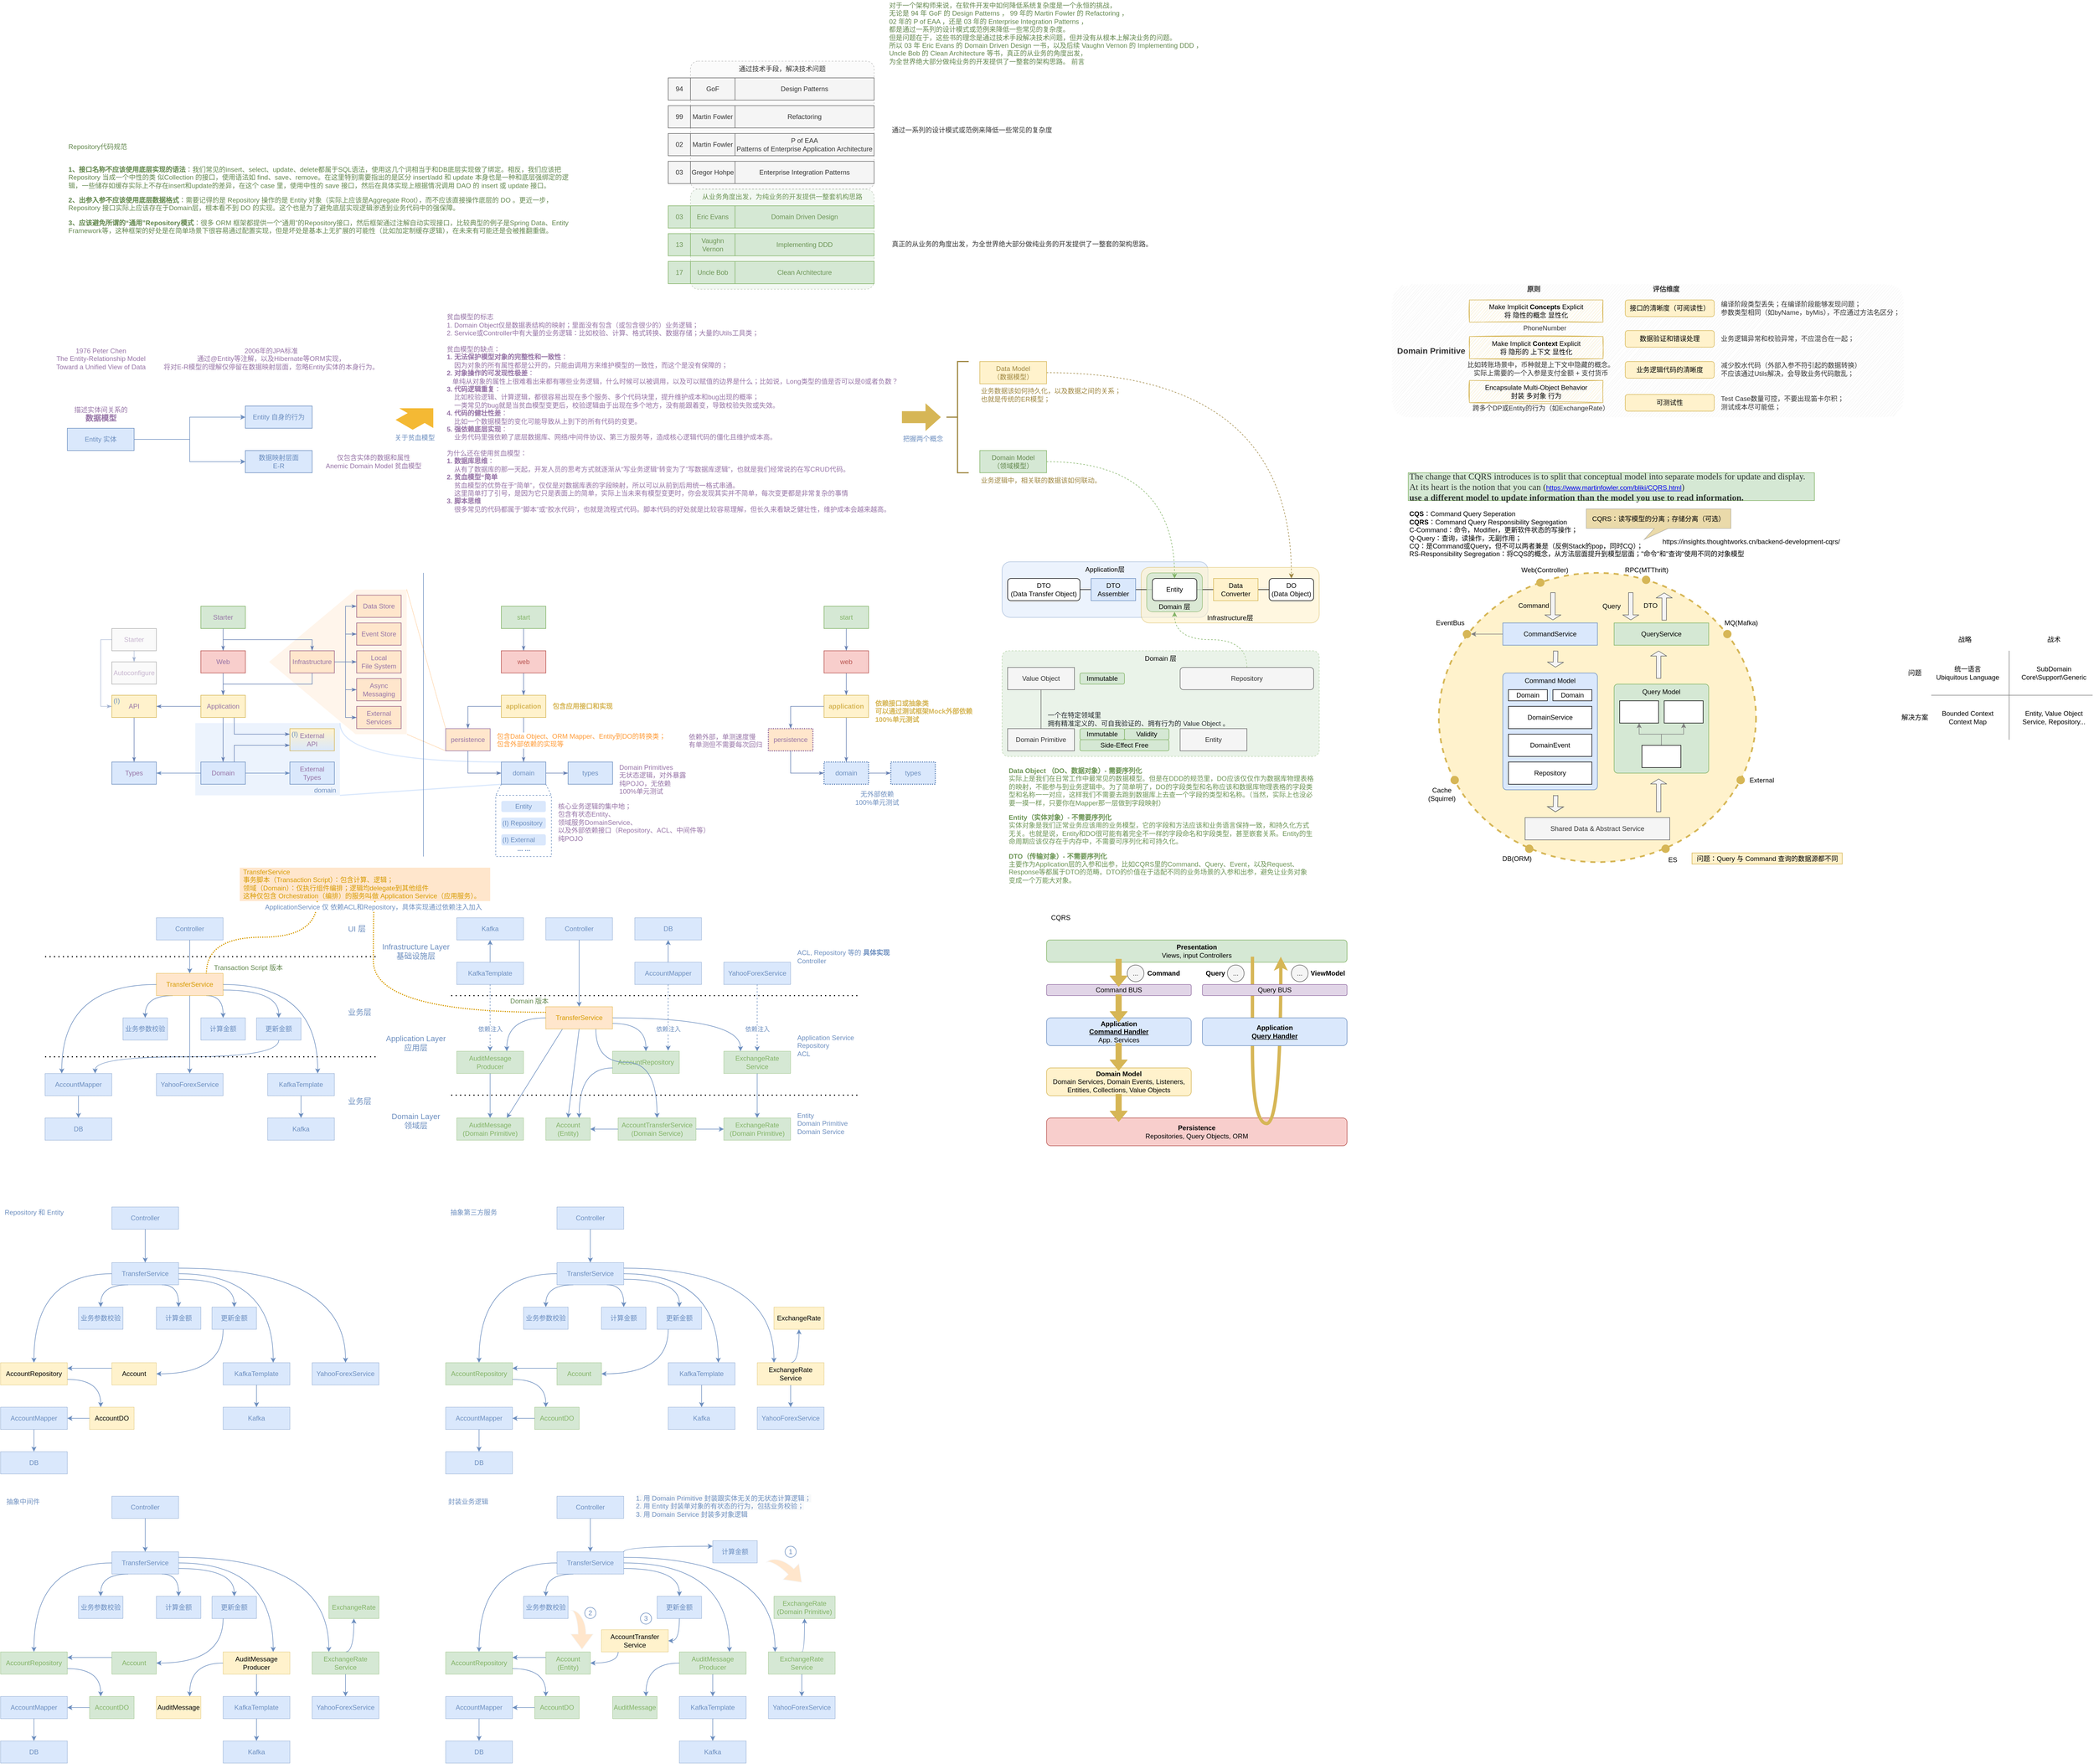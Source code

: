 <mxfile version="13.5.8" type="github">
  <diagram id="HGR84DPYoryr4UejDbrn" name="Page-1">
    <mxGraphModel dx="2165" dy="5871" grid="1" gridSize="10" guides="1" tooltips="1" connect="1" arrows="1" fold="1" page="1" pageScale="1" pageWidth="3300" pageHeight="4681" math="0" shadow="0">
      <root>
        <mxCell id="0" />
        <mxCell id="1" parent="0" />
        <mxCell id="k__74r5_tCfTsesa0LqW-190" value="通过技术手段，解决技术问题" style="rounded=1;whiteSpace=wrap;html=1;glass=0;labelBackgroundColor=none;sketch=0;strokeColor=#666666;strokeWidth=1;fillColor=#f5f5f5;align=center;fontColor=#333333;opacity=40;verticalAlign=top;arcSize=6;dashed=1;" vertex="1" parent="1">
          <mxGeometry x="1320" y="-900" width="330" height="230" as="geometry" />
        </mxCell>
        <mxCell id="k__74r5_tCfTsesa0LqW-188" value="从业务角度出发，为纯业务的开发提供一整套机构思路" style="rounded=1;whiteSpace=wrap;html=1;glass=0;labelBackgroundColor=none;sketch=0;strokeWidth=1;fillColor=#d5e8d4;align=center;fontColor=#6B9454;opacity=30;verticalAlign=top;arcSize=8;dashed=1;strokeColor=#455E36;" vertex="1" parent="1">
          <mxGeometry x="1320" y="-670" width="330" height="180" as="geometry" />
        </mxCell>
        <mxCell id="k__74r5_tCfTsesa0LqW-23" value="" style="ellipse;whiteSpace=wrap;html=1;dashed=1;strokeWidth=3;fillColor=#fff2cc;strokeColor=#d6b656;" vertex="1" parent="1">
          <mxGeometry x="2665" y="20" width="570" height="520" as="geometry" />
        </mxCell>
        <mxCell id="k__74r5_tCfTsesa0LqW-11" value="Command Model" style="rounded=1;whiteSpace=wrap;html=1;arcSize=4;fillColor=#dae8fc;verticalAlign=top;strokeColor=#6c8ebf;" vertex="1" parent="1">
          <mxGeometry x="2780" y="200" width="170" height="210" as="geometry" />
        </mxCell>
        <mxCell id="na9q9-R0wcQOXwDvBzgQ-10" value="Application层" style="rounded=1;whiteSpace=wrap;html=1;fillColor=#dae8fc;strokeColor=#6c8ebf;opacity=50;align=center;verticalAlign=top;" parent="1" vertex="1">
          <mxGeometry x="1880" width="370" height="100" as="geometry" />
        </mxCell>
        <mxCell id="na9q9-R0wcQOXwDvBzgQ-11" value="Infrastructure层" style="rounded=1;whiteSpace=wrap;html=1;fillColor=#fff2cc;strokeColor=#d6b656;opacity=60;verticalAlign=bottom;" parent="1" vertex="1">
          <mxGeometry x="2130" y="10" width="320" height="100" as="geometry" />
        </mxCell>
        <mxCell id="k__74r5_tCfTsesa0LqW-154" style="edgeStyle=orthogonalEdgeStyle;curved=1;rounded=1;sketch=0;jumpStyle=arc;orthogonalLoop=1;jettySize=auto;html=1;dashed=1;strokeWidth=1;fillColor=#D6B656;fontColor=#9E8640;exitX=0.5;exitY=0;exitDx=0;exitDy=0;strokeColor=#82B366;" edge="1" parent="1" source="k__74r5_tCfTsesa0LqW-155" target="na9q9-R0wcQOXwDvBzgQ-13">
          <mxGeometry relative="1" as="geometry" />
        </mxCell>
        <mxCell id="Rx8_rTDr1uG7aBfj7MTM-297" value="Domain 层" style="rounded=1;whiteSpace=wrap;html=1;shadow=0;glass=0;labelBackgroundColor=none;sketch=0;strokeColor=#82b366;fillColor=#d5e8d4;fontSize=12;align=center;dashed=1;opacity=50;verticalAlign=top;arcSize=6;" parent="1" vertex="1">
          <mxGeometry x="1880" y="160" width="570" height="190" as="geometry" />
        </mxCell>
        <mxCell id="Rx8_rTDr1uG7aBfj7MTM-19" value="" style="verticalLabelPosition=bottom;verticalAlign=top;html=1;shape=offPageConnector;rounded=0;size=0.628;glass=0;dashed=1;dashPattern=1 1;fontColor=#6C8EBF;align=right;rotation=90;fillColor=#FFE6CC;strokeColor=none;opacity=40;" parent="1" vertex="1">
          <mxGeometry x="556.25" y="56.25" width="260" height="247.5" as="geometry" />
        </mxCell>
        <mxCell id="Rx8_rTDr1uG7aBfj7MTM-13" style="edgeStyle=orthogonalEdgeStyle;orthogonalLoop=1;jettySize=auto;html=1;exitX=1;exitY=0;exitDx=0;exitDy=0;entryX=0;entryY=0;entryDx=0;entryDy=0;endArrow=none;endFill=0;fontColor=#6C8EBF;curved=1;strokeColor=#DAE8FC;fontStyle=1;strokeWidth=2;" parent="1" source="Rx8_rTDr1uG7aBfj7MTM-11" target="f-NZzgFDiCujEd77ImA0-5" edge="1">
          <mxGeometry relative="1" as="geometry">
            <Array as="points">
              <mxPoint x="690" y="360" />
            </Array>
          </mxGeometry>
        </mxCell>
        <mxCell id="Rx8_rTDr1uG7aBfj7MTM-11" value="domain" style="rounded=0;whiteSpace=wrap;html=1;shadow=0;glass=0;comic=0;labelBackgroundColor=none;strokeWidth=1;fillColor=#dae8fc;fontFamily=Helvetica;fontSize=12;align=right;verticalAlign=bottom;dashed=1;dashPattern=1 1;spacingRight=5;strokeColor=none;opacity=50;fontColor=#6C8EBF;" parent="1" vertex="1">
          <mxGeometry x="430" y="290" width="260" height="130" as="geometry" />
        </mxCell>
        <mxCell id="Rx8_rTDr1uG7aBfj7MTM-2" value="" style="rounded=0;whiteSpace=wrap;html=1;fillColor=none;dashed=1;strokeColor=#6C8EBF;" parent="1" vertex="1">
          <mxGeometry x="970" y="420" width="100" height="110" as="geometry" />
        </mxCell>
        <mxCell id="f-NZzgFDiCujEd77ImA0-1" style="edgeStyle=orthogonalEdgeStyle;rounded=0;comic=0;jumpStyle=arc;jumpSize=6;html=1;labelBackgroundColor=#ffffff;startArrow=none;startFill=0;endArrow=classicThin;endFill=1;endSize=6;jettySize=auto;orthogonalLoop=1;strokeColor=#6881B3;strokeWidth=1;fillColor=none;fontFamily=Helvetica;fontSize=12;fontColor=#9673A6;" parent="1" source="f-NZzgFDiCujEd77ImA0-3" target="f-NZzgFDiCujEd77ImA0-7" edge="1">
          <mxGeometry relative="1" as="geometry" />
        </mxCell>
        <mxCell id="f-NZzgFDiCujEd77ImA0-2" style="edgeStyle=orthogonalEdgeStyle;rounded=0;comic=0;jumpStyle=arc;jumpSize=6;html=1;entryX=0.5;entryY=0;labelBackgroundColor=#ffffff;startArrow=none;startFill=0;endArrow=classicThin;endFill=1;endSize=6;jettySize=auto;orthogonalLoop=1;strokeColor=#6881B3;strokeWidth=1;fillColor=none;fontFamily=Helvetica;fontSize=12;fontColor=#9673A6;" parent="1" source="f-NZzgFDiCujEd77ImA0-3" target="f-NZzgFDiCujEd77ImA0-5" edge="1">
          <mxGeometry relative="1" as="geometry" />
        </mxCell>
        <mxCell id="f-NZzgFDiCujEd77ImA0-3" value="a&lt;span&gt;pplication&lt;/span&gt;" style="rounded=0;whiteSpace=wrap;html=1;shadow=0;glass=0;comic=0;labelBackgroundColor=none;strokeColor=#d6b656;strokeWidth=1;fillColor=#fff2cc;fontFamily=Helvetica;fontSize=12;align=center;fontColor=#D6B656;fontStyle=1" parent="1" vertex="1">
          <mxGeometry x="980" y="240" width="80" height="40" as="geometry" />
        </mxCell>
        <mxCell id="f-NZzgFDiCujEd77ImA0-4" style="edgeStyle=orthogonalEdgeStyle;rounded=0;comic=0;jumpStyle=arc;jumpSize=6;html=1;labelBackgroundColor=#ffffff;startArrow=none;startFill=0;endArrow=classicThin;endFill=1;endSize=6;jettySize=auto;orthogonalLoop=1;strokeColor=#6881B3;strokeWidth=1;fillColor=none;fontFamily=Helvetica;fontSize=12;fontColor=#9673A6;" parent="1" source="f-NZzgFDiCujEd77ImA0-5" target="f-NZzgFDiCujEd77ImA0-10" edge="1">
          <mxGeometry relative="1" as="geometry" />
        </mxCell>
        <mxCell id="Rx8_rTDr1uG7aBfj7MTM-15" style="orthogonalLoop=1;jettySize=auto;html=1;exitX=0;exitY=1;exitDx=0;exitDy=0;entryX=1;entryY=1;entryDx=0;entryDy=0;endArrow=none;endFill=0;fontColor=#6C8EBF;strokeColor=#DAE8FC;fontStyle=1;strokeWidth=2;" parent="1" source="f-NZzgFDiCujEd77ImA0-5" target="Rx8_rTDr1uG7aBfj7MTM-11" edge="1">
          <mxGeometry relative="1" as="geometry" />
        </mxCell>
        <mxCell id="f-NZzgFDiCujEd77ImA0-5" value="domain" style="rounded=0;whiteSpace=wrap;html=1;shadow=0;glass=0;comic=0;labelBackgroundColor=none;strokeColor=#6c8ebf;strokeWidth=1;fillColor=#dae8fc;fontFamily=Helvetica;fontSize=12;align=center;fontColor=#6C8EBF;" parent="1" vertex="1">
          <mxGeometry x="980" y="360" width="80" height="40" as="geometry" />
        </mxCell>
        <mxCell id="f-NZzgFDiCujEd77ImA0-6" style="edgeStyle=orthogonalEdgeStyle;rounded=0;comic=0;jumpStyle=arc;jumpSize=6;html=1;labelBackgroundColor=#ffffff;startArrow=none;startFill=0;endArrow=classicThin;endFill=1;endSize=6;jettySize=auto;orthogonalLoop=1;strokeColor=#6881B3;strokeWidth=1;fillColor=none;fontFamily=Helvetica;fontSize=12;fontColor=#9673A6;exitX=0.5;exitY=1;" parent="1" source="f-NZzgFDiCujEd77ImA0-7" edge="1">
          <mxGeometry relative="1" as="geometry">
            <mxPoint x="980" y="380" as="targetPoint" />
            <Array as="points">
              <mxPoint x="920" y="380" />
            </Array>
          </mxGeometry>
        </mxCell>
        <mxCell id="Rx8_rTDr1uG7aBfj7MTM-22" style="edgeStyle=none;orthogonalLoop=1;jettySize=auto;html=1;exitX=0;exitY=1;exitDx=0;exitDy=0;entryX=1;entryY=0;entryDx=0;entryDy=0;dashed=1;endArrow=none;endFill=0;fontColor=#6C8EBF;dashPattern=1 1;strokeWidth=1;strokeColor=#FFB366;" parent="1" source="f-NZzgFDiCujEd77ImA0-7" target="Rx8_rTDr1uG7aBfj7MTM-19" edge="1">
          <mxGeometry relative="1" as="geometry" />
        </mxCell>
        <mxCell id="f-NZzgFDiCujEd77ImA0-7" value="persistence" style="rounded=0;whiteSpace=wrap;html=1;shadow=0;glass=0;comic=0;labelBackgroundColor=none;strokeColor=#9673A6;strokeWidth=1;fontFamily=Helvetica;fontSize=12;fontColor=#9673A6;align=center;fillColor=#FFE6CC;" parent="1" vertex="1">
          <mxGeometry x="880" y="300" width="80" height="40" as="geometry" />
        </mxCell>
        <mxCell id="f-NZzgFDiCujEd77ImA0-8" style="edgeStyle=orthogonalEdgeStyle;rounded=0;comic=0;jumpStyle=arc;jumpSize=6;html=1;labelBackgroundColor=#ffffff;startArrow=none;startFill=0;endArrow=classicThin;endFill=1;endSize=6;jettySize=auto;orthogonalLoop=1;strokeColor=#6881B3;strokeWidth=1;fillColor=none;fontFamily=Helvetica;fontSize=12;fontColor=#9673A6;" parent="1" source="f-NZzgFDiCujEd77ImA0-9" target="f-NZzgFDiCujEd77ImA0-12" edge="1">
          <mxGeometry relative="1" as="geometry" />
        </mxCell>
        <mxCell id="f-NZzgFDiCujEd77ImA0-9" value="start" style="rounded=0;whiteSpace=wrap;html=1;shadow=0;glass=0;comic=0;labelBackgroundColor=none;strokeColor=#82b366;strokeWidth=1;fillColor=#d5e8d4;fontFamily=Helvetica;fontSize=12;align=center;fontColor=#82B366;" parent="1" vertex="1">
          <mxGeometry x="980" y="80" width="80" height="40" as="geometry" />
        </mxCell>
        <mxCell id="f-NZzgFDiCujEd77ImA0-10" value="types" style="rounded=0;whiteSpace=wrap;html=1;shadow=0;glass=0;comic=0;labelBackgroundColor=none;strokeColor=#6c8ebf;strokeWidth=1;fillColor=#dae8fc;fontFamily=Helvetica;fontSize=12;align=center;fontColor=#6C8EBF;sketch=0;" parent="1" vertex="1">
          <mxGeometry x="1100" y="360" width="80" height="40" as="geometry" />
        </mxCell>
        <mxCell id="f-NZzgFDiCujEd77ImA0-11" style="edgeStyle=orthogonalEdgeStyle;rounded=0;comic=0;jumpStyle=arc;jumpSize=6;html=1;entryX=0.5;entryY=0;labelBackgroundColor=#ffffff;startArrow=none;startFill=0;endArrow=classicThin;endFill=1;endSize=6;jettySize=auto;orthogonalLoop=1;strokeColor=#6881B3;strokeWidth=1;fillColor=none;fontFamily=Helvetica;fontSize=12;fontColor=#9673A6;" parent="1" source="f-NZzgFDiCujEd77ImA0-12" target="f-NZzgFDiCujEd77ImA0-3" edge="1">
          <mxGeometry relative="1" as="geometry" />
        </mxCell>
        <mxCell id="f-NZzgFDiCujEd77ImA0-12" value="web" style="rounded=0;whiteSpace=wrap;html=1;shadow=0;glass=0;comic=0;labelBackgroundColor=none;strokeColor=#b85450;strokeWidth=1;fillColor=#f8cecc;fontFamily=Helvetica;fontSize=12;align=center;fontColor=#B85450;" parent="1" vertex="1">
          <mxGeometry x="980" y="160" width="80" height="40" as="geometry" />
        </mxCell>
        <mxCell id="f-NZzgFDiCujEd77ImA0-13" style="edgeStyle=orthogonalEdgeStyle;rounded=0;comic=0;jumpStyle=arc;jumpSize=6;html=1;entryX=0.5;entryY=0;labelBackgroundColor=#ffffff;startArrow=none;startFill=0;endArrow=classicThin;endFill=1;endSize=6;jettySize=auto;orthogonalLoop=1;strokeColor=#6881B3;strokeWidth=1;fillColor=none;fontFamily=Helvetica;fontSize=12;fontColor=#9673A6;" parent="1" source="f-NZzgFDiCujEd77ImA0-15" target="f-NZzgFDiCujEd77ImA0-17" edge="1">
          <mxGeometry relative="1" as="geometry" />
        </mxCell>
        <mxCell id="f-NZzgFDiCujEd77ImA0-14" style="edgeStyle=orthogonalEdgeStyle;rounded=0;comic=0;jumpStyle=arc;jumpSize=6;html=1;entryX=0.5;entryY=0;labelBackgroundColor=#ffffff;startArrow=none;startFill=0;endArrow=classicThin;endFill=1;endSize=6;jettySize=auto;orthogonalLoop=1;strokeColor=#6881B3;strokeWidth=1;fillColor=none;fontFamily=Helvetica;fontSize=12;fontColor=#9673A6;entryDx=0;entryDy=0;" parent="1" source="f-NZzgFDiCujEd77ImA0-15" target="f-NZzgFDiCujEd77ImA0-24" edge="1">
          <mxGeometry relative="1" as="geometry">
            <Array as="points">
              <mxPoint x="480" y="140" />
              <mxPoint x="640" y="140" />
            </Array>
          </mxGeometry>
        </mxCell>
        <mxCell id="f-NZzgFDiCujEd77ImA0-15" value="Starter" style="rounded=0;whiteSpace=wrap;html=1;shadow=0;glass=0;comic=0;labelBackgroundColor=none;strokeColor=#82b366;strokeWidth=1;fillColor=#d5e8d4;fontFamily=Helvetica;fontSize=12;fontColor=#9673A6;align=center;gradientColor=none;" parent="1" vertex="1">
          <mxGeometry x="440" y="80" width="80" height="40" as="geometry" />
        </mxCell>
        <mxCell id="f-NZzgFDiCujEd77ImA0-16" style="edgeStyle=orthogonalEdgeStyle;rounded=0;comic=0;jumpStyle=arc;jumpSize=6;html=1;entryX=0.5;entryY=0;labelBackgroundColor=#ffffff;startArrow=none;startFill=0;endArrow=classicThin;endFill=1;endSize=6;jettySize=auto;orthogonalLoop=1;strokeColor=#6881B3;strokeWidth=1;fillColor=none;fontFamily=Helvetica;fontSize=12;fontColor=#9673A6;" parent="1" source="f-NZzgFDiCujEd77ImA0-17" target="f-NZzgFDiCujEd77ImA0-33" edge="1">
          <mxGeometry relative="1" as="geometry" />
        </mxCell>
        <mxCell id="f-NZzgFDiCujEd77ImA0-17" value="Web" style="rounded=0;whiteSpace=wrap;html=1;shadow=0;glass=0;comic=0;labelBackgroundColor=none;strokeColor=#b85450;strokeWidth=1;fillColor=#f8cecc;fontFamily=Helvetica;fontSize=12;fontColor=#9673A6;align=center;" parent="1" vertex="1">
          <mxGeometry x="440" y="160" width="80" height="40" as="geometry" />
        </mxCell>
        <mxCell id="f-NZzgFDiCujEd77ImA0-18" style="edgeStyle=orthogonalEdgeStyle;rounded=0;comic=0;jumpStyle=arc;jumpSize=6;html=1;labelBackgroundColor=#ffffff;startArrow=none;startFill=0;endArrow=classicThin;endFill=1;endSize=6;jettySize=auto;orthogonalLoop=1;strokeColor=#6881B3;strokeWidth=1;fillColor=none;fontFamily=Helvetica;fontSize=12;fontColor=#9673A6;exitX=0.5;exitY=1;exitDx=0;exitDy=0;" parent="1" source="f-NZzgFDiCujEd77ImA0-24" edge="1">
          <mxGeometry relative="1" as="geometry">
            <mxPoint x="480" y="240" as="targetPoint" />
            <Array as="points">
              <mxPoint x="640" y="220" />
              <mxPoint x="480" y="220" />
            </Array>
            <mxPoint x="650" y="220" as="sourcePoint" />
          </mxGeometry>
        </mxCell>
        <mxCell id="f-NZzgFDiCujEd77ImA0-19" style="edgeStyle=orthogonalEdgeStyle;rounded=0;comic=0;jumpStyle=arc;jumpSize=6;html=1;labelBackgroundColor=#ffffff;startArrow=none;startFill=0;endArrow=classicThin;endFill=1;endSize=6;jettySize=auto;orthogonalLoop=1;strokeColor=#6881B3;strokeWidth=1;fillColor=none;fontFamily=Helvetica;fontSize=12;fontColor=#9673A6;" parent="1" source="f-NZzgFDiCujEd77ImA0-24" target="f-NZzgFDiCujEd77ImA0-25" edge="1">
          <mxGeometry relative="1" as="geometry" />
        </mxCell>
        <mxCell id="f-NZzgFDiCujEd77ImA0-20" style="edgeStyle=orthogonalEdgeStyle;rounded=0;comic=0;jumpStyle=arc;jumpSize=6;html=1;entryX=0;entryY=0.5;labelBackgroundColor=#ffffff;startArrow=none;startFill=0;endArrow=classicThin;endFill=1;endSize=6;jettySize=auto;orthogonalLoop=1;strokeColor=#6881B3;strokeWidth=1;fillColor=none;fontFamily=Helvetica;fontSize=12;fontColor=#9673A6;" parent="1" source="f-NZzgFDiCujEd77ImA0-24" target="f-NZzgFDiCujEd77ImA0-26" edge="1">
          <mxGeometry relative="1" as="geometry">
            <Array as="points">
              <mxPoint x="700" y="180" />
              <mxPoint x="700" y="130" />
            </Array>
          </mxGeometry>
        </mxCell>
        <mxCell id="f-NZzgFDiCujEd77ImA0-21" style="edgeStyle=orthogonalEdgeStyle;rounded=0;comic=0;jumpStyle=arc;jumpSize=6;html=1;entryX=0;entryY=0.5;labelBackgroundColor=#ffffff;startArrow=none;startFill=0;endArrow=classicThin;endFill=1;endSize=6;jettySize=auto;orthogonalLoop=1;strokeColor=#6881B3;strokeWidth=1;fillColor=none;fontFamily=Helvetica;fontSize=12;fontColor=#9673A6;" parent="1" source="f-NZzgFDiCujEd77ImA0-24" target="f-NZzgFDiCujEd77ImA0-27" edge="1">
          <mxGeometry relative="1" as="geometry" />
        </mxCell>
        <mxCell id="f-NZzgFDiCujEd77ImA0-22" style="edgeStyle=orthogonalEdgeStyle;rounded=0;comic=0;jumpStyle=arc;jumpSize=6;html=1;entryX=0;entryY=0.5;labelBackgroundColor=#ffffff;startArrow=none;startFill=0;endArrow=classicThin;endFill=1;endSize=6;jettySize=auto;orthogonalLoop=1;strokeColor=#6881B3;strokeWidth=1;fillColor=none;fontFamily=Helvetica;fontSize=12;fontColor=#9673A6;" parent="1" source="f-NZzgFDiCujEd77ImA0-24" target="f-NZzgFDiCujEd77ImA0-28" edge="1">
          <mxGeometry relative="1" as="geometry" />
        </mxCell>
        <mxCell id="f-NZzgFDiCujEd77ImA0-23" style="edgeStyle=orthogonalEdgeStyle;rounded=0;comic=0;jumpStyle=arc;jumpSize=6;html=1;entryX=0;entryY=0.5;labelBackgroundColor=#ffffff;startArrow=none;startFill=0;endArrow=classicThin;endFill=1;endSize=6;jettySize=auto;orthogonalLoop=1;strokeColor=#6881B3;strokeWidth=1;fillColor=none;fontFamily=Helvetica;fontSize=12;fontColor=#9673A6;" parent="1" source="f-NZzgFDiCujEd77ImA0-24" target="f-NZzgFDiCujEd77ImA0-29" edge="1">
          <mxGeometry relative="1" as="geometry" />
        </mxCell>
        <mxCell id="f-NZzgFDiCujEd77ImA0-24" value="Infrastructure" style="rounded=0;whiteSpace=wrap;html=1;shadow=0;glass=0;comic=0;labelBackgroundColor=none;strokeColor=#996185;strokeWidth=1;fillColor=#FFE6CC;fontFamily=Helvetica;fontSize=12;fontColor=#9673A6;align=center;gradientColor=none;" parent="1" vertex="1">
          <mxGeometry x="600" y="160" width="80" height="40" as="geometry" />
        </mxCell>
        <mxCell id="f-NZzgFDiCujEd77ImA0-25" value="Local&lt;div&gt;File System&lt;/div&gt;" style="rounded=0;whiteSpace=wrap;html=1;shadow=0;glass=0;comic=0;labelBackgroundColor=none;strokeColor=#996185;strokeWidth=1;fillColor=#FFE6CC;fontFamily=Helvetica;fontSize=12;fontColor=#9673A6;align=center;gradientColor=none;" parent="1" vertex="1">
          <mxGeometry x="720" y="160" width="80" height="40" as="geometry" />
        </mxCell>
        <mxCell id="f-NZzgFDiCujEd77ImA0-26" value="Event Store" style="rounded=0;whiteSpace=wrap;html=1;shadow=0;glass=0;comic=0;labelBackgroundColor=none;strokeColor=#996185;strokeWidth=1;fillColor=#FFE6CC;fontFamily=Helvetica;fontSize=12;fontColor=#9673A6;align=center;gradientColor=none;" parent="1" vertex="1">
          <mxGeometry x="720" y="110" width="80" height="40" as="geometry" />
        </mxCell>
        <mxCell id="f-NZzgFDiCujEd77ImA0-27" value="Data Store" style="rounded=0;whiteSpace=wrap;html=1;shadow=0;glass=0;comic=0;labelBackgroundColor=none;strokeColor=#996185;strokeWidth=1;fillColor=#FFE6CC;fontFamily=Helvetica;fontSize=12;fontColor=#9673A6;align=center;gradientColor=none;" parent="1" vertex="1">
          <mxGeometry x="720" y="60" width="80" height="40" as="geometry" />
        </mxCell>
        <mxCell id="f-NZzgFDiCujEd77ImA0-28" value="Async&lt;div&gt;Messaging&lt;/div&gt;" style="rounded=0;whiteSpace=wrap;html=1;shadow=0;glass=0;comic=0;labelBackgroundColor=none;strokeColor=#996185;strokeWidth=1;fillColor=#FFE6CC;fontFamily=Helvetica;fontSize=12;fontColor=#9673A6;align=center;gradientColor=none;" parent="1" vertex="1">
          <mxGeometry x="720" y="210" width="80" height="40" as="geometry" />
        </mxCell>
        <mxCell id="f-NZzgFDiCujEd77ImA0-29" value="External&lt;div&gt;Services&lt;/div&gt;" style="rounded=0;whiteSpace=wrap;html=1;shadow=0;glass=0;comic=0;labelBackgroundColor=none;strokeColor=#996185;strokeWidth=1;fillColor=#FFE6CC;fontFamily=Helvetica;fontSize=12;fontColor=#9673A6;align=center;gradientColor=none;" parent="1" vertex="1">
          <mxGeometry x="720" y="260" width="80" height="40" as="geometry" />
        </mxCell>
        <mxCell id="f-NZzgFDiCujEd77ImA0-30" style="edgeStyle=orthogonalEdgeStyle;rounded=0;comic=0;jumpStyle=arc;jumpSize=6;html=1;entryX=0.5;entryY=0;labelBackgroundColor=#ffffff;startArrow=none;startFill=0;endArrow=classicThin;endFill=1;endSize=6;jettySize=auto;orthogonalLoop=1;strokeColor=#6881B3;strokeWidth=1;fillColor=none;fontFamily=Helvetica;fontSize=12;fontColor=#9673A6;" parent="1" source="f-NZzgFDiCujEd77ImA0-33" target="f-NZzgFDiCujEd77ImA0-37" edge="1">
          <mxGeometry relative="1" as="geometry" />
        </mxCell>
        <mxCell id="f-NZzgFDiCujEd77ImA0-31" style="edgeStyle=orthogonalEdgeStyle;rounded=0;comic=0;jumpStyle=arc;jumpSize=6;html=1;exitX=0.75;exitY=1;entryX=0;entryY=0.25;labelBackgroundColor=#ffffff;startArrow=none;startFill=0;endArrow=classicThin;endFill=1;endSize=6;jettySize=auto;orthogonalLoop=1;strokeColor=#6881B3;strokeWidth=1;fillColor=none;fontFamily=Helvetica;fontSize=12;fontColor=#9673A6;" parent="1" source="f-NZzgFDiCujEd77ImA0-33" target="f-NZzgFDiCujEd77ImA0-38" edge="1">
          <mxGeometry relative="1" as="geometry" />
        </mxCell>
        <mxCell id="f-NZzgFDiCujEd77ImA0-32" style="edgeStyle=orthogonalEdgeStyle;rounded=0;comic=0;jumpStyle=arc;jumpSize=6;html=1;entryX=1;entryY=0.5;labelBackgroundColor=#ffffff;startArrow=none;startFill=0;endArrow=classicThin;endFill=1;endSize=6;jettySize=auto;orthogonalLoop=1;strokeColor=#6881B3;strokeWidth=1;fillColor=none;fontFamily=Helvetica;fontSize=12;fontColor=#9673A6;" parent="1" source="f-NZzgFDiCujEd77ImA0-33" target="f-NZzgFDiCujEd77ImA0-42" edge="1">
          <mxGeometry relative="1" as="geometry" />
        </mxCell>
        <mxCell id="f-NZzgFDiCujEd77ImA0-33" value="Application" style="rounded=0;whiteSpace=wrap;html=1;shadow=0;glass=0;comic=0;labelBackgroundColor=none;strokeColor=#d6b656;strokeWidth=1;fillColor=#fff2cc;fontFamily=Helvetica;fontSize=12;fontColor=#9673A6;align=center;" parent="1" vertex="1">
          <mxGeometry x="440" y="240" width="80" height="40" as="geometry" />
        </mxCell>
        <mxCell id="f-NZzgFDiCujEd77ImA0-34" style="edgeStyle=orthogonalEdgeStyle;rounded=0;comic=0;jumpStyle=arc;jumpSize=6;html=1;entryX=0;entryY=0.75;labelBackgroundColor=#ffffff;startArrow=none;startFill=0;endArrow=classicThin;endFill=1;endSize=6;jettySize=auto;orthogonalLoop=1;strokeColor=#6881B3;strokeWidth=1;fillColor=none;fontFamily=Helvetica;fontSize=12;fontColor=#9673A6;" parent="1" source="f-NZzgFDiCujEd77ImA0-37" target="f-NZzgFDiCujEd77ImA0-38" edge="1">
          <mxGeometry relative="1" as="geometry">
            <Array as="points">
              <mxPoint x="500" y="330" />
            </Array>
          </mxGeometry>
        </mxCell>
        <mxCell id="f-NZzgFDiCujEd77ImA0-35" style="edgeStyle=orthogonalEdgeStyle;rounded=0;comic=0;jumpStyle=arc;jumpSize=6;html=1;entryX=0;entryY=0.5;labelBackgroundColor=#ffffff;startArrow=none;startFill=0;endArrow=classicThin;endFill=1;endSize=6;jettySize=auto;orthogonalLoop=1;strokeColor=#6c8ebf;strokeWidth=1;fillColor=#dae8fc;fontFamily=Helvetica;fontSize=12;fontColor=#9673A6;" parent="1" source="f-NZzgFDiCujEd77ImA0-37" target="f-NZzgFDiCujEd77ImA0-39" edge="1">
          <mxGeometry relative="1" as="geometry" />
        </mxCell>
        <mxCell id="f-NZzgFDiCujEd77ImA0-36" style="edgeStyle=orthogonalEdgeStyle;rounded=0;comic=0;jumpStyle=arc;jumpSize=6;html=1;entryX=1;entryY=0.5;labelBackgroundColor=#ffffff;startArrow=none;startFill=0;endArrow=classicThin;endFill=1;endSize=6;jettySize=auto;orthogonalLoop=1;strokeColor=#6c8ebf;strokeWidth=1;fillColor=#dae8fc;fontFamily=Helvetica;fontSize=12;fontColor=#9673A6;" parent="1" source="f-NZzgFDiCujEd77ImA0-37" target="f-NZzgFDiCujEd77ImA0-40" edge="1">
          <mxGeometry relative="1" as="geometry" />
        </mxCell>
        <mxCell id="Rx8_rTDr1uG7aBfj7MTM-5" style="rounded=0;orthogonalLoop=1;jettySize=auto;html=1;exitX=1;exitY=1;exitDx=0;exitDy=0;entryX=1;entryY=0;entryDx=0;entryDy=0;fontColor=#6C8EBF;dashed=1;endArrow=none;endFill=0;strokeColor=#6C8EBF;" parent="1" target="Rx8_rTDr1uG7aBfj7MTM-2" edge="1">
          <mxGeometry relative="1" as="geometry">
            <mxPoint x="1060" y="400" as="sourcePoint" />
          </mxGeometry>
        </mxCell>
        <mxCell id="Rx8_rTDr1uG7aBfj7MTM-6" style="rounded=0;orthogonalLoop=1;jettySize=auto;html=1;exitX=0;exitY=1;exitDx=0;exitDy=0;entryX=0;entryY=0;entryDx=0;entryDy=0;fontColor=#6C8EBF;dashed=1;endArrow=none;endFill=0;strokeColor=#6C8EBF;" parent="1" target="Rx8_rTDr1uG7aBfj7MTM-2" edge="1">
          <mxGeometry relative="1" as="geometry">
            <mxPoint x="980" y="400" as="sourcePoint" />
          </mxGeometry>
        </mxCell>
        <mxCell id="f-NZzgFDiCujEd77ImA0-37" value="Domain" style="rounded=0;whiteSpace=wrap;html=1;shadow=0;glass=0;comic=0;labelBackgroundColor=none;strokeColor=#6c8ebf;strokeWidth=1;fillColor=#dae8fc;fontFamily=Helvetica;fontSize=12;fontColor=#9673A6;align=center;sketch=0;" parent="1" vertex="1">
          <mxGeometry x="440" y="360" width="80" height="40" as="geometry" />
        </mxCell>
        <mxCell id="f-NZzgFDiCujEd77ImA0-38" value="External&lt;div&gt;API&lt;/div&gt;" style="rounded=0;whiteSpace=wrap;html=1;shadow=0;glass=0;comic=0;labelBackgroundColor=none;strokeColor=#d6b656;strokeWidth=1;fillColor=#fff2cc;fontFamily=Helvetica;fontSize=12;fontColor=#9673A6;align=center;gradientColor=#DAE8FC;" parent="1" vertex="1">
          <mxGeometry x="600" y="300" width="80" height="40" as="geometry" />
        </mxCell>
        <mxCell id="f-NZzgFDiCujEd77ImA0-39" value="External&lt;div&gt;Types&lt;/div&gt;" style="rounded=0;whiteSpace=wrap;html=1;shadow=0;glass=0;comic=0;labelBackgroundColor=none;strokeColor=#6c8ebf;strokeWidth=1;fillColor=#dae8fc;fontFamily=Helvetica;fontSize=12;fontColor=#9673A6;align=center;" parent="1" vertex="1">
          <mxGeometry x="600" y="360" width="80" height="40" as="geometry" />
        </mxCell>
        <mxCell id="f-NZzgFDiCujEd77ImA0-40" value="Types" style="rounded=0;whiteSpace=wrap;html=1;shadow=0;glass=0;comic=0;labelBackgroundColor=none;strokeColor=#6c8ebf;strokeWidth=1;fillColor=#dae8fc;fontFamily=Helvetica;fontSize=12;fontColor=#9673A6;align=center;sketch=0;" parent="1" vertex="1">
          <mxGeometry x="280" y="360" width="80" height="40" as="geometry" />
        </mxCell>
        <mxCell id="f-NZzgFDiCujEd77ImA0-41" style="edgeStyle=orthogonalEdgeStyle;rounded=0;comic=0;jumpStyle=arc;jumpSize=6;html=1;entryX=0.5;entryY=0;labelBackgroundColor=#ffffff;startArrow=none;startFill=0;endArrow=classicThin;endFill=1;endSize=6;jettySize=auto;orthogonalLoop=1;strokeColor=#6881B3;strokeWidth=1;fillColor=none;fontFamily=Helvetica;fontSize=12;fontColor=#9673A6;" parent="1" source="f-NZzgFDiCujEd77ImA0-42" target="f-NZzgFDiCujEd77ImA0-40" edge="1">
          <mxGeometry relative="1" as="geometry" />
        </mxCell>
        <mxCell id="f-NZzgFDiCujEd77ImA0-42" value="API" style="rounded=0;whiteSpace=wrap;html=1;shadow=0;glass=0;comic=0;labelBackgroundColor=none;strokeColor=#d6b656;strokeWidth=1;fillColor=#fff2cc;fontFamily=Helvetica;fontSize=12;fontColor=#9673A6;align=center;" parent="1" vertex="1">
          <mxGeometry x="280" y="240" width="80" height="40" as="geometry" />
        </mxCell>
        <mxCell id="f-NZzgFDiCujEd77ImA0-43" value="Autoconfigure" style="rounded=0;whiteSpace=wrap;html=1;shadow=0;glass=0;comic=0;labelBackgroundColor=none;strokeColor=#666666;strokeWidth=1;fillColor=#f5f5f5;fontFamily=Helvetica;fontSize=12;fontColor=#9673A6;align=center;textOpacity=50;opacity=50;gradientColor=none;" parent="1" vertex="1">
          <mxGeometry x="280" y="180" width="80" height="40" as="geometry" />
        </mxCell>
        <mxCell id="f-NZzgFDiCujEd77ImA0-44" style="edgeStyle=orthogonalEdgeStyle;rounded=0;comic=0;jumpStyle=arc;jumpSize=6;html=1;exitX=0.5;exitY=1;entryX=0.5;entryY=0;labelBackgroundColor=#ffffff;startArrow=none;startFill=0;endArrow=classicThin;endFill=1;endSize=6;jettySize=auto;orthogonalLoop=1;strokeColor=#6881B3;strokeWidth=1;fillColor=none;fontFamily=Helvetica;fontSize=12;fontColor=#9673A6;opacity=50;" parent="1" source="f-NZzgFDiCujEd77ImA0-46" target="f-NZzgFDiCujEd77ImA0-43" edge="1">
          <mxGeometry relative="1" as="geometry" />
        </mxCell>
        <mxCell id="f-NZzgFDiCujEd77ImA0-45" style="edgeStyle=orthogonalEdgeStyle;rounded=0;comic=0;jumpStyle=arc;jumpSize=6;html=1;entryX=0;entryY=0.5;labelBackgroundColor=#ffffff;startArrow=none;startFill=0;endArrow=classicThin;endFill=1;endSize=6;jettySize=auto;orthogonalLoop=1;strokeColor=#6881B3;strokeWidth=1;fillColor=none;fontFamily=Helvetica;fontSize=12;fontColor=#9673A6;opacity=50;" parent="1" source="f-NZzgFDiCujEd77ImA0-46" target="f-NZzgFDiCujEd77ImA0-42" edge="1">
          <mxGeometry relative="1" as="geometry">
            <Array as="points">
              <mxPoint x="260" y="140" />
              <mxPoint x="260" y="260" />
            </Array>
          </mxGeometry>
        </mxCell>
        <mxCell id="f-NZzgFDiCujEd77ImA0-46" value="Starter" style="rounded=0;whiteSpace=wrap;html=1;shadow=0;glass=0;comic=0;labelBackgroundColor=none;strokeColor=#666666;strokeWidth=1;fillColor=#f5f5f5;fontFamily=Helvetica;fontSize=12;fontColor=#9673A6;align=center;textOpacity=50;opacity=50;gradientColor=none;" parent="1" vertex="1">
          <mxGeometry x="280" y="120" width="80" height="40" as="geometry" />
        </mxCell>
        <mxCell id="f-NZzgFDiCujEd77ImA0-47" value="Domain Primitives&lt;div&gt;无状态逻辑，对外暴露&lt;/div&gt;&lt;div&gt;纯POJO，无依赖&lt;/div&gt;&lt;div&gt;100%单元测试&lt;/div&gt;" style="text;html=1;resizable=0;points=[];autosize=1;align=left;verticalAlign=top;spacingTop=-4;fontSize=12;fontFamily=Helvetica;fontColor=#9673A6;" parent="1" vertex="1">
          <mxGeometry x="1190" y="360" width="140" height="60" as="geometry" />
        </mxCell>
        <mxCell id="f-NZzgFDiCujEd77ImA0-48" value="核心业务逻辑的集中地；&lt;div&gt;包含有状态Entity、&lt;/div&gt;&lt;div&gt;领域服务DomainService、&lt;/div&gt;&lt;div&gt;以及外部依赖接口（Repository、ACL、中间件等）&lt;/div&gt;&lt;div&gt;纯POJO&lt;/div&gt;" style="text;html=1;resizable=0;points=[];autosize=1;align=left;verticalAlign=top;spacingTop=-4;fontSize=12;fontFamily=Helvetica;fontColor=#9673A6;" parent="1" vertex="1">
          <mxGeometry x="1080" y="430" width="290" height="70" as="geometry" />
        </mxCell>
        <mxCell id="Rx8_rTDr1uG7aBfj7MTM-1" value="Entity" style="rounded=1;whiteSpace=wrap;html=1;fillColor=#dae8fc;fontColor=#6C8EBF;strokeColor=none;" parent="1" vertex="1">
          <mxGeometry x="980" y="430" width="80" height="20" as="geometry" />
        </mxCell>
        <mxCell id="Rx8_rTDr1uG7aBfj7MTM-3" value="(I) Repository" style="rounded=1;whiteSpace=wrap;html=1;fillColor=#dae8fc;fontColor=#6C8EBF;align=left;strokeColor=none;" parent="1" vertex="1">
          <mxGeometry x="980" y="460" width="80" height="20" as="geometry" />
        </mxCell>
        <mxCell id="Rx8_rTDr1uG7aBfj7MTM-4" value="(I)&amp;nbsp;External" style="rounded=1;whiteSpace=wrap;html=1;fillColor=#dae8fc;fontColor=#6C8EBF;align=left;strokeColor=none;" parent="1" vertex="1">
          <mxGeometry x="980" y="490" width="80" height="20" as="geometry" />
        </mxCell>
        <mxCell id="Rx8_rTDr1uG7aBfj7MTM-7" value="... ..." style="text;html=1;align=center;verticalAlign=middle;resizable=0;points=[];autosize=1;fontColor=#6C8EBF;fontStyle=1" parent="1" vertex="1">
          <mxGeometry x="1000" y="506" width="40" height="20" as="geometry" />
        </mxCell>
        <mxCell id="Rx8_rTDr1uG7aBfj7MTM-10" value="包含应用接口和实现" style="text;html=1;resizable=0;points=[];autosize=1;align=left;verticalAlign=top;spacingTop=-4;fontSize=12;fontFamily=Helvetica;fontColor=#D6B656;fontStyle=1" parent="1" vertex="1">
          <mxGeometry x="1070" y="250" width="120" height="20" as="geometry" />
        </mxCell>
        <mxCell id="Rx8_rTDr1uG7aBfj7MTM-21" style="orthogonalLoop=1;jettySize=auto;html=1;exitX=0;exitY=0;exitDx=0;exitDy=0;entryX=0;entryY=0;entryDx=0;entryDy=0;dashed=1;endArrow=none;endFill=0;fontColor=#6C8EBF;dashPattern=1 1;strokeWidth=1;strokeColor=#FFB366;" parent="1" source="Rx8_rTDr1uG7aBfj7MTM-19" target="f-NZzgFDiCujEd77ImA0-7" edge="1">
          <mxGeometry relative="1" as="geometry" />
        </mxCell>
        <mxCell id="Rx8_rTDr1uG7aBfj7MTM-23" value="" style="endArrow=none;html=1;strokeColor=#6C8EBF;fontColor=#6C8EBF;" parent="1" edge="1">
          <mxGeometry width="50" height="50" relative="1" as="geometry">
            <mxPoint x="840" y="530" as="sourcePoint" />
            <mxPoint x="840" y="20" as="targetPoint" />
          </mxGeometry>
        </mxCell>
        <mxCell id="Rx8_rTDr1uG7aBfj7MTM-26" value="&lt;span style=&quot;text-align: left&quot;&gt;(I)&amp;nbsp;&lt;/span&gt;" style="text;html=1;align=center;verticalAlign=middle;resizable=0;points=[];autosize=1;fontColor=#6C8EBF;" parent="1" vertex="1">
          <mxGeometry x="275" y="240" width="30" height="20" as="geometry" />
        </mxCell>
        <mxCell id="Rx8_rTDr1uG7aBfj7MTM-27" value="&lt;span style=&quot;text-align: left&quot;&gt;(I)&amp;nbsp;&lt;/span&gt;" style="text;html=1;align=center;verticalAlign=middle;resizable=0;points=[];autosize=1;fontColor=#6C8EBF;" parent="1" vertex="1">
          <mxGeometry x="595" y="300" width="30" height="20" as="geometry" />
        </mxCell>
        <mxCell id="Rx8_rTDr1uG7aBfj7MTM-28" value="包含Data Object、ORM Mapper、Entity到DO的转换类；&lt;br&gt;包含外部依赖的实现等" style="text;html=1;resizable=0;points=[];autosize=1;align=left;verticalAlign=top;spacingTop=-4;fontSize=12;fontFamily=Helvetica;fontColor=#FF9933;labelBackgroundColor=#ffffff;" parent="1" vertex="1">
          <mxGeometry x="970" y="303.75" width="320" height="30" as="geometry" />
        </mxCell>
        <mxCell id="Rx8_rTDr1uG7aBfj7MTM-39" value="" style="edgeStyle=orthogonalEdgeStyle;orthogonalLoop=1;jettySize=auto;html=1;endArrow=classic;endFill=1;strokeWidth=1;fontColor=#6C8EBF;strokeColor=#6C8EBF;curved=1;" parent="1" source="Rx8_rTDr1uG7aBfj7MTM-29" target="Rx8_rTDr1uG7aBfj7MTM-30" edge="1">
          <mxGeometry relative="1" as="geometry" />
        </mxCell>
        <mxCell id="Rx8_rTDr1uG7aBfj7MTM-29" value="Controller" style="rounded=0;whiteSpace=wrap;html=1;shadow=0;glass=0;dashed=1;dashPattern=1 1;labelBackgroundColor=none;sketch=0;strokeColor=#6c8ebf;fillColor=#dae8fc;align=center;fontColor=#6C8EBF;" parent="1" vertex="1">
          <mxGeometry x="360" y="640" width="120" height="40" as="geometry" />
        </mxCell>
        <mxCell id="Rx8_rTDr1uG7aBfj7MTM-40" style="edgeStyle=orthogonalEdgeStyle;orthogonalLoop=1;jettySize=auto;html=1;entryX=0.5;entryY=0;entryDx=0;entryDy=0;endArrow=classic;endFill=1;strokeColor=#6C8EBF;strokeWidth=1;fontColor=#6C8EBF;exitX=0.5;exitY=1;exitDx=0;exitDy=0;curved=1;" parent="1" source="Rx8_rTDr1uG7aBfj7MTM-30" target="Rx8_rTDr1uG7aBfj7MTM-35" edge="1">
          <mxGeometry relative="1" as="geometry" />
        </mxCell>
        <mxCell id="Rx8_rTDr1uG7aBfj7MTM-41" style="edgeStyle=orthogonalEdgeStyle;orthogonalLoop=1;jettySize=auto;html=1;exitX=0.75;exitY=1;exitDx=0;exitDy=0;entryX=0.5;entryY=0;entryDx=0;entryDy=0;endArrow=classic;endFill=1;strokeColor=#6C8EBF;strokeWidth=1;fontColor=#6C8EBF;curved=1;" parent="1" source="Rx8_rTDr1uG7aBfj7MTM-30" target="Rx8_rTDr1uG7aBfj7MTM-31" edge="1">
          <mxGeometry relative="1" as="geometry">
            <Array as="points">
              <mxPoint x="480" y="780" />
            </Array>
          </mxGeometry>
        </mxCell>
        <mxCell id="Rx8_rTDr1uG7aBfj7MTM-42" style="edgeStyle=orthogonalEdgeStyle;orthogonalLoop=1;jettySize=auto;html=1;entryX=0.5;entryY=0;entryDx=0;entryDy=0;endArrow=classic;endFill=1;strokeColor=#6C8EBF;strokeWidth=1;fontColor=#6C8EBF;curved=1;" parent="1" target="Rx8_rTDr1uG7aBfj7MTM-32" edge="1">
          <mxGeometry relative="1" as="geometry">
            <mxPoint x="480" y="770" as="sourcePoint" />
            <Array as="points">
              <mxPoint x="480" y="770" />
              <mxPoint x="580" y="770" />
            </Array>
          </mxGeometry>
        </mxCell>
        <mxCell id="Rx8_rTDr1uG7aBfj7MTM-43" style="edgeStyle=orthogonalEdgeStyle;orthogonalLoop=1;jettySize=auto;html=1;exitX=0.25;exitY=1;exitDx=0;exitDy=0;entryX=0.5;entryY=0;entryDx=0;entryDy=0;endArrow=classic;endFill=1;strokeColor=#6C8EBF;strokeWidth=1;fontColor=#6C8EBF;curved=1;" parent="1" source="Rx8_rTDr1uG7aBfj7MTM-30" target="Rx8_rTDr1uG7aBfj7MTM-33" edge="1">
          <mxGeometry relative="1" as="geometry">
            <Array as="points">
              <mxPoint x="340" y="780" />
            </Array>
          </mxGeometry>
        </mxCell>
        <mxCell id="Rx8_rTDr1uG7aBfj7MTM-44" style="edgeStyle=orthogonalEdgeStyle;orthogonalLoop=1;jettySize=auto;html=1;exitX=0;exitY=0.5;exitDx=0;exitDy=0;entryX=0.25;entryY=0;entryDx=0;entryDy=0;endArrow=classic;endFill=1;strokeColor=#6C8EBF;strokeWidth=1;fontColor=#6C8EBF;curved=1;" parent="1" source="Rx8_rTDr1uG7aBfj7MTM-30" target="Rx8_rTDr1uG7aBfj7MTM-34" edge="1">
          <mxGeometry relative="1" as="geometry" />
        </mxCell>
        <mxCell id="Rx8_rTDr1uG7aBfj7MTM-49" style="edgeStyle=orthogonalEdgeStyle;curved=1;orthogonalLoop=1;jettySize=auto;html=1;entryX=0.75;entryY=0;entryDx=0;entryDy=0;endArrow=classic;endFill=1;strokeColor=#6C8EBF;strokeWidth=1;fontColor=#6C8EBF;" parent="1" source="Rx8_rTDr1uG7aBfj7MTM-30" target="Rx8_rTDr1uG7aBfj7MTM-36" edge="1">
          <mxGeometry relative="1" as="geometry">
            <Array as="points">
              <mxPoint x="650" y="760" />
            </Array>
          </mxGeometry>
        </mxCell>
        <mxCell id="Rx8_rTDr1uG7aBfj7MTM-30" value="TransferService" style="rounded=0;whiteSpace=wrap;html=1;shadow=0;glass=0;dashed=1;dashPattern=1 1;labelBackgroundColor=none;sketch=0;strokeColor=#d79b00;fillColor=#ffe6cc;align=center;fontColor=#D79B00;" parent="1" vertex="1">
          <mxGeometry x="360" y="740" width="120" height="40" as="geometry" />
        </mxCell>
        <mxCell id="Rx8_rTDr1uG7aBfj7MTM-31" value="计算金额" style="rounded=0;whiteSpace=wrap;html=1;shadow=0;glass=0;dashed=1;dashPattern=1 1;labelBackgroundColor=none;sketch=0;strokeColor=#6c8ebf;fillColor=#dae8fc;align=center;fontColor=#6C8EBF;" parent="1" vertex="1">
          <mxGeometry x="440" y="820" width="80" height="40" as="geometry" />
        </mxCell>
        <mxCell id="Rx8_rTDr1uG7aBfj7MTM-47" style="edgeStyle=orthogonalEdgeStyle;orthogonalLoop=1;jettySize=auto;html=1;entryX=0.75;entryY=0;entryDx=0;entryDy=0;endArrow=classic;endFill=1;strokeColor=#6C8EBF;strokeWidth=1;fontColor=#6C8EBF;curved=1;exitX=0.5;exitY=1;exitDx=0;exitDy=0;" parent="1" source="Rx8_rTDr1uG7aBfj7MTM-32" target="Rx8_rTDr1uG7aBfj7MTM-34" edge="1">
          <mxGeometry relative="1" as="geometry">
            <mxPoint x="580" y="880" as="sourcePoint" />
            <Array as="points">
              <mxPoint x="580" y="890" />
              <mxPoint x="250" y="890" />
            </Array>
          </mxGeometry>
        </mxCell>
        <mxCell id="Rx8_rTDr1uG7aBfj7MTM-32" value="更新金额" style="rounded=0;whiteSpace=wrap;html=1;shadow=0;glass=0;dashed=1;dashPattern=1 1;labelBackgroundColor=none;sketch=0;strokeColor=#6c8ebf;fillColor=#dae8fc;align=center;fontColor=#6C8EBF;" parent="1" vertex="1">
          <mxGeometry x="540" y="820" width="80" height="40" as="geometry" />
        </mxCell>
        <mxCell id="Rx8_rTDr1uG7aBfj7MTM-33" value="业务参数校验" style="rounded=0;whiteSpace=wrap;html=1;shadow=0;glass=0;dashed=1;dashPattern=1 1;labelBackgroundColor=none;sketch=0;strokeColor=#6c8ebf;fillColor=#dae8fc;align=center;fontColor=#6C8EBF;" parent="1" vertex="1">
          <mxGeometry x="300" y="820" width="80" height="40" as="geometry" />
        </mxCell>
        <mxCell id="Rx8_rTDr1uG7aBfj7MTM-45" value="" style="edgeStyle=orthogonalEdgeStyle;orthogonalLoop=1;jettySize=auto;html=1;endArrow=classic;endFill=1;strokeColor=#6C8EBF;strokeWidth=1;fontColor=#6C8EBF;curved=1;" parent="1" source="Rx8_rTDr1uG7aBfj7MTM-34" target="Rx8_rTDr1uG7aBfj7MTM-38" edge="1">
          <mxGeometry relative="1" as="geometry" />
        </mxCell>
        <mxCell id="Rx8_rTDr1uG7aBfj7MTM-34" value="AccountMapper" style="rounded=0;whiteSpace=wrap;html=1;shadow=0;glass=0;dashed=1;dashPattern=1 1;labelBackgroundColor=none;sketch=0;strokeColor=#6c8ebf;fillColor=#dae8fc;align=center;fontColor=#6C8EBF;" parent="1" vertex="1">
          <mxGeometry x="160" y="920" width="120" height="40" as="geometry" />
        </mxCell>
        <mxCell id="Rx8_rTDr1uG7aBfj7MTM-35" value="YahooForexService" style="rounded=0;whiteSpace=wrap;html=1;shadow=0;glass=0;dashed=1;dashPattern=1 1;labelBackgroundColor=none;sketch=0;strokeColor=#6c8ebf;fillColor=#dae8fc;align=center;fontColor=#6C8EBF;" parent="1" vertex="1">
          <mxGeometry x="360" y="920" width="120" height="40" as="geometry" />
        </mxCell>
        <mxCell id="Rx8_rTDr1uG7aBfj7MTM-46" value="" style="edgeStyle=orthogonalEdgeStyle;orthogonalLoop=1;jettySize=auto;html=1;endArrow=classic;endFill=1;strokeColor=#6C8EBF;strokeWidth=1;fontColor=#6C8EBF;curved=1;" parent="1" source="Rx8_rTDr1uG7aBfj7MTM-36" target="Rx8_rTDr1uG7aBfj7MTM-37" edge="1">
          <mxGeometry relative="1" as="geometry" />
        </mxCell>
        <mxCell id="Rx8_rTDr1uG7aBfj7MTM-36" value="KafkaTemplate" style="rounded=0;whiteSpace=wrap;html=1;shadow=0;glass=0;dashed=1;dashPattern=1 1;labelBackgroundColor=none;sketch=0;strokeColor=#6c8ebf;fillColor=#dae8fc;align=center;fontColor=#6C8EBF;" parent="1" vertex="1">
          <mxGeometry x="560" y="920" width="120" height="40" as="geometry" />
        </mxCell>
        <mxCell id="Rx8_rTDr1uG7aBfj7MTM-37" value="Kafka" style="rounded=0;whiteSpace=wrap;html=1;shadow=0;glass=0;dashed=1;dashPattern=1 1;labelBackgroundColor=none;sketch=0;strokeColor=#6c8ebf;fillColor=#dae8fc;align=center;fontColor=#6C8EBF;" parent="1" vertex="1">
          <mxGeometry x="560" y="1000" width="120" height="40" as="geometry" />
        </mxCell>
        <mxCell id="Rx8_rTDr1uG7aBfj7MTM-38" value="DB" style="rounded=0;whiteSpace=wrap;html=1;shadow=0;glass=0;dashed=1;dashPattern=1 1;labelBackgroundColor=none;sketch=0;strokeColor=#6c8ebf;fillColor=#dae8fc;align=center;fontColor=#6C8EBF;" parent="1" vertex="1">
          <mxGeometry x="160" y="1000" width="120" height="40" as="geometry" />
        </mxCell>
        <mxCell id="Rx8_rTDr1uG7aBfj7MTM-50" value="" style="endArrow=none;dashed=1;html=1;dashPattern=1 3;strokeWidth=2;fontColor=#6C8EBF;" parent="1" edge="1">
          <mxGeometry width="50" height="50" relative="1" as="geometry">
            <mxPoint x="160" y="710" as="sourcePoint" />
            <mxPoint x="760" y="710" as="targetPoint" />
          </mxGeometry>
        </mxCell>
        <mxCell id="Rx8_rTDr1uG7aBfj7MTM-51" value="" style="endArrow=none;dashed=1;html=1;dashPattern=1 3;strokeWidth=2;fontColor=#6C8EBF;" parent="1" edge="1">
          <mxGeometry width="50" height="50" relative="1" as="geometry">
            <mxPoint x="160" y="890" as="sourcePoint" />
            <mxPoint x="760" y="890" as="targetPoint" />
          </mxGeometry>
        </mxCell>
        <mxCell id="Rx8_rTDr1uG7aBfj7MTM-53" value="UI 层" style="text;html=1;align=center;verticalAlign=middle;resizable=0;points=[];autosize=1;fontColor=#6C8EBF;fontSize=14;fontStyle=0" parent="1" vertex="1">
          <mxGeometry x="695" y="650" width="50" height="20" as="geometry" />
        </mxCell>
        <mxCell id="Rx8_rTDr1uG7aBfj7MTM-54" value="业务层" style="text;html=1;align=center;verticalAlign=middle;resizable=0;points=[];autosize=1;fontColor=#6C8EBF;fontSize=14;fontStyle=0" parent="1" vertex="1">
          <mxGeometry x="695" y="800" width="60" height="20" as="geometry" />
        </mxCell>
        <mxCell id="Rx8_rTDr1uG7aBfj7MTM-55" value="业务层" style="text;html=1;align=center;verticalAlign=middle;resizable=0;points=[];autosize=1;fontColor=#6C8EBF;fontSize=14;fontStyle=0" parent="1" vertex="1">
          <mxGeometry x="695" y="960" width="60" height="20" as="geometry" />
        </mxCell>
        <mxCell id="Rx8_rTDr1uG7aBfj7MTM-56" value="" style="edgeStyle=orthogonalEdgeStyle;orthogonalLoop=1;jettySize=auto;html=1;endArrow=classic;endFill=1;strokeWidth=1;fontColor=#6C8EBF;strokeColor=#6C8EBF;curved=1;" parent="1" source="Rx8_rTDr1uG7aBfj7MTM-57" target="Rx8_rTDr1uG7aBfj7MTM-64" edge="1">
          <mxGeometry relative="1" as="geometry" />
        </mxCell>
        <mxCell id="Rx8_rTDr1uG7aBfj7MTM-57" value="Controller" style="rounded=0;whiteSpace=wrap;html=1;shadow=0;glass=0;dashed=1;dashPattern=1 1;labelBackgroundColor=none;sketch=0;strokeColor=#6c8ebf;fillColor=#dae8fc;align=center;fontColor=#6C8EBF;" parent="1" vertex="1">
          <mxGeometry x="280" y="1160" width="120" height="40" as="geometry" />
        </mxCell>
        <mxCell id="Rx8_rTDr1uG7aBfj7MTM-58" style="edgeStyle=orthogonalEdgeStyle;orthogonalLoop=1;jettySize=auto;html=1;entryX=0.5;entryY=0;entryDx=0;entryDy=0;endArrow=classic;endFill=1;strokeColor=#6C8EBF;strokeWidth=1;fontColor=#6C8EBF;curved=1;exitX=1;exitY=0.25;exitDx=0;exitDy=0;" parent="1" source="Rx8_rTDr1uG7aBfj7MTM-64" target="Rx8_rTDr1uG7aBfj7MTM-71" edge="1">
          <mxGeometry relative="1" as="geometry">
            <mxPoint x="410" y="1270" as="sourcePoint" />
          </mxGeometry>
        </mxCell>
        <mxCell id="Rx8_rTDr1uG7aBfj7MTM-59" style="edgeStyle=orthogonalEdgeStyle;orthogonalLoop=1;jettySize=auto;html=1;exitX=0.75;exitY=1;exitDx=0;exitDy=0;entryX=0.5;entryY=0;entryDx=0;entryDy=0;endArrow=classic;endFill=1;strokeColor=#6C8EBF;strokeWidth=1;fontColor=#6C8EBF;curved=1;" parent="1" source="Rx8_rTDr1uG7aBfj7MTM-64" target="Rx8_rTDr1uG7aBfj7MTM-65" edge="1">
          <mxGeometry relative="1" as="geometry">
            <Array as="points">
              <mxPoint x="400" y="1300" />
            </Array>
          </mxGeometry>
        </mxCell>
        <mxCell id="Rx8_rTDr1uG7aBfj7MTM-60" style="edgeStyle=orthogonalEdgeStyle;orthogonalLoop=1;jettySize=auto;html=1;entryX=0.5;entryY=0;entryDx=0;entryDy=0;endArrow=classic;endFill=1;strokeColor=#6C8EBF;strokeWidth=1;fontColor=#6C8EBF;curved=1;" parent="1" target="Rx8_rTDr1uG7aBfj7MTM-67" edge="1">
          <mxGeometry relative="1" as="geometry">
            <mxPoint x="400" y="1290" as="sourcePoint" />
            <Array as="points">
              <mxPoint x="400" y="1290" />
              <mxPoint x="500" y="1290" />
            </Array>
          </mxGeometry>
        </mxCell>
        <mxCell id="Rx8_rTDr1uG7aBfj7MTM-61" style="edgeStyle=orthogonalEdgeStyle;orthogonalLoop=1;jettySize=auto;html=1;exitX=0.25;exitY=1;exitDx=0;exitDy=0;entryX=0.5;entryY=0;entryDx=0;entryDy=0;endArrow=classic;endFill=1;strokeColor=#6C8EBF;strokeWidth=1;fontColor=#6C8EBF;curved=1;" parent="1" source="Rx8_rTDr1uG7aBfj7MTM-64" target="Rx8_rTDr1uG7aBfj7MTM-68" edge="1">
          <mxGeometry relative="1" as="geometry">
            <Array as="points">
              <mxPoint x="260" y="1300" />
            </Array>
          </mxGeometry>
        </mxCell>
        <mxCell id="Rx8_rTDr1uG7aBfj7MTM-62" style="edgeStyle=orthogonalEdgeStyle;orthogonalLoop=1;jettySize=auto;html=1;exitX=0;exitY=0.5;exitDx=0;exitDy=0;entryX=0.5;entryY=0;entryDx=0;entryDy=0;endArrow=classic;endFill=1;strokeColor=#6C8EBF;strokeWidth=1;fontColor=#6C8EBF;curved=1;" parent="1" source="Rx8_rTDr1uG7aBfj7MTM-64" target="Rx8_rTDr1uG7aBfj7MTM-70" edge="1">
          <mxGeometry relative="1" as="geometry" />
        </mxCell>
        <mxCell id="Rx8_rTDr1uG7aBfj7MTM-63" style="edgeStyle=orthogonalEdgeStyle;curved=1;orthogonalLoop=1;jettySize=auto;html=1;entryX=0.75;entryY=0;entryDx=0;entryDy=0;endArrow=classic;endFill=1;strokeColor=#6C8EBF;strokeWidth=1;fontColor=#6C8EBF;" parent="1" source="Rx8_rTDr1uG7aBfj7MTM-64" target="Rx8_rTDr1uG7aBfj7MTM-73" edge="1">
          <mxGeometry relative="1" as="geometry">
            <Array as="points">
              <mxPoint x="570" y="1280" />
            </Array>
          </mxGeometry>
        </mxCell>
        <mxCell id="Rx8_rTDr1uG7aBfj7MTM-64" value="TransferService" style="rounded=0;whiteSpace=wrap;html=1;shadow=0;glass=0;dashed=1;dashPattern=1 1;labelBackgroundColor=none;sketch=0;strokeColor=#6c8ebf;fillColor=#dae8fc;align=center;fontColor=#6C8EBF;" parent="1" vertex="1">
          <mxGeometry x="280" y="1260" width="120" height="40" as="geometry" />
        </mxCell>
        <mxCell id="Rx8_rTDr1uG7aBfj7MTM-65" value="计算金额" style="rounded=0;whiteSpace=wrap;html=1;shadow=0;glass=0;dashed=1;dashPattern=1 1;labelBackgroundColor=none;sketch=0;strokeColor=#6c8ebf;fillColor=#dae8fc;align=center;fontColor=#6C8EBF;" parent="1" vertex="1">
          <mxGeometry x="360" y="1340" width="80" height="40" as="geometry" />
        </mxCell>
        <mxCell id="Rx8_rTDr1uG7aBfj7MTM-86" style="edgeStyle=orthogonalEdgeStyle;curved=1;orthogonalLoop=1;jettySize=auto;html=1;entryX=1;entryY=0.5;entryDx=0;entryDy=0;endArrow=classic;endFill=1;strokeColor=#6C8EBF;strokeWidth=1;fontColor=#6C8EBF;exitX=0.25;exitY=1;exitDx=0;exitDy=0;" parent="1" source="Rx8_rTDr1uG7aBfj7MTM-67" target="Rx8_rTDr1uG7aBfj7MTM-85" edge="1">
          <mxGeometry relative="1" as="geometry" />
        </mxCell>
        <mxCell id="Rx8_rTDr1uG7aBfj7MTM-67" value="更新金额" style="rounded=0;whiteSpace=wrap;html=1;shadow=0;glass=0;dashed=1;dashPattern=1 1;labelBackgroundColor=none;sketch=0;strokeColor=#6c8ebf;fillColor=#dae8fc;align=center;fontColor=#6C8EBF;" parent="1" vertex="1">
          <mxGeometry x="460" y="1340" width="80" height="40" as="geometry" />
        </mxCell>
        <mxCell id="Rx8_rTDr1uG7aBfj7MTM-68" value="业务参数校验" style="rounded=0;whiteSpace=wrap;html=1;shadow=0;glass=0;dashed=1;dashPattern=1 1;labelBackgroundColor=none;sketch=0;strokeColor=#6c8ebf;fillColor=#dae8fc;align=center;fontColor=#6C8EBF;" parent="1" vertex="1">
          <mxGeometry x="220" y="1340" width="80" height="40" as="geometry" />
        </mxCell>
        <mxCell id="Rx8_rTDr1uG7aBfj7MTM-88" style="edgeStyle=orthogonalEdgeStyle;curved=1;orthogonalLoop=1;jettySize=auto;html=1;exitX=1;exitY=0.75;exitDx=0;exitDy=0;entryX=0.25;entryY=0;entryDx=0;entryDy=0;endArrow=classic;endFill=1;strokeColor=#6C8EBF;strokeWidth=1;fontColor=#6C8EBF;" parent="1" source="Rx8_rTDr1uG7aBfj7MTM-70" target="Rx8_rTDr1uG7aBfj7MTM-84" edge="1">
          <mxGeometry relative="1" as="geometry" />
        </mxCell>
        <mxCell id="Rx8_rTDr1uG7aBfj7MTM-70" value="AccountRepository" style="rounded=0;whiteSpace=wrap;html=1;shadow=0;glass=0;dashed=1;dashPattern=1 1;labelBackgroundColor=none;sketch=0;strokeColor=#d6b656;fillColor=#fff2cc;align=center;" parent="1" vertex="1">
          <mxGeometry x="80" y="1440" width="120" height="40" as="geometry" />
        </mxCell>
        <mxCell id="Rx8_rTDr1uG7aBfj7MTM-71" value="YahooForexService" style="rounded=0;whiteSpace=wrap;html=1;shadow=0;glass=0;dashed=1;dashPattern=1 1;labelBackgroundColor=none;sketch=0;strokeColor=#6c8ebf;fillColor=#dae8fc;align=center;fontColor=#6C8EBF;" parent="1" vertex="1">
          <mxGeometry x="640" y="1440" width="120" height="40" as="geometry" />
        </mxCell>
        <mxCell id="Rx8_rTDr1uG7aBfj7MTM-72" value="" style="edgeStyle=orthogonalEdgeStyle;orthogonalLoop=1;jettySize=auto;html=1;endArrow=classic;endFill=1;strokeColor=#6C8EBF;strokeWidth=1;fontColor=#6C8EBF;curved=1;" parent="1" source="Rx8_rTDr1uG7aBfj7MTM-73" target="Rx8_rTDr1uG7aBfj7MTM-74" edge="1">
          <mxGeometry relative="1" as="geometry" />
        </mxCell>
        <mxCell id="Rx8_rTDr1uG7aBfj7MTM-73" value="KafkaTemplate" style="rounded=0;whiteSpace=wrap;html=1;shadow=0;glass=0;dashed=1;dashPattern=1 1;labelBackgroundColor=none;sketch=0;strokeColor=#6c8ebf;fillColor=#dae8fc;align=center;fontColor=#6C8EBF;" parent="1" vertex="1">
          <mxGeometry x="480" y="1440" width="120" height="40" as="geometry" />
        </mxCell>
        <mxCell id="Rx8_rTDr1uG7aBfj7MTM-74" value="Kafka" style="rounded=0;whiteSpace=wrap;html=1;shadow=0;glass=0;dashed=1;dashPattern=1 1;labelBackgroundColor=none;sketch=0;strokeColor=#6c8ebf;fillColor=#dae8fc;align=center;fontColor=#6C8EBF;" parent="1" vertex="1">
          <mxGeometry x="480" y="1520" width="120" height="40" as="geometry" />
        </mxCell>
        <mxCell id="Rx8_rTDr1uG7aBfj7MTM-83" value="" style="edgeStyle=orthogonalEdgeStyle;curved=1;orthogonalLoop=1;jettySize=auto;html=1;endArrow=classic;endFill=1;strokeColor=#6C8EBF;strokeWidth=1;fontColor=#6C8EBF;" parent="1" source="Rx8_rTDr1uG7aBfj7MTM-75" target="Rx8_rTDr1uG7aBfj7MTM-81" edge="1">
          <mxGeometry relative="1" as="geometry" />
        </mxCell>
        <mxCell id="Rx8_rTDr1uG7aBfj7MTM-75" value="AccountMapper" style="rounded=0;whiteSpace=wrap;html=1;shadow=0;glass=0;dashed=1;dashPattern=1 1;labelBackgroundColor=none;sketch=0;strokeColor=#6c8ebf;fillColor=#dae8fc;align=center;fontColor=#6C8EBF;" parent="1" vertex="1">
          <mxGeometry x="80" y="1520" width="120" height="40" as="geometry" />
        </mxCell>
        <mxCell id="Rx8_rTDr1uG7aBfj7MTM-81" value="DB" style="rounded=0;whiteSpace=wrap;html=1;shadow=0;glass=0;dashed=1;dashPattern=1 1;labelBackgroundColor=none;sketch=0;strokeColor=#6c8ebf;fillColor=#dae8fc;align=center;fontColor=#6C8EBF;" parent="1" vertex="1">
          <mxGeometry x="80" y="1600" width="120" height="40" as="geometry" />
        </mxCell>
        <mxCell id="Rx8_rTDr1uG7aBfj7MTM-89" style="edgeStyle=orthogonalEdgeStyle;curved=1;orthogonalLoop=1;jettySize=auto;html=1;exitX=0;exitY=0.5;exitDx=0;exitDy=0;entryX=1;entryY=0.5;entryDx=0;entryDy=0;endArrow=classic;endFill=1;strokeColor=#6C8EBF;strokeWidth=1;fontColor=#6C8EBF;" parent="1" source="Rx8_rTDr1uG7aBfj7MTM-84" target="Rx8_rTDr1uG7aBfj7MTM-75" edge="1">
          <mxGeometry relative="1" as="geometry" />
        </mxCell>
        <mxCell id="Rx8_rTDr1uG7aBfj7MTM-84" value="AccountDO" style="rounded=0;whiteSpace=wrap;html=1;shadow=0;glass=0;dashed=1;dashPattern=1 1;labelBackgroundColor=none;sketch=0;strokeColor=#d6b656;fillColor=#fff2cc;align=center;" parent="1" vertex="1">
          <mxGeometry x="240" y="1520" width="80" height="40" as="geometry" />
        </mxCell>
        <mxCell id="Rx8_rTDr1uG7aBfj7MTM-87" style="edgeStyle=orthogonalEdgeStyle;curved=1;orthogonalLoop=1;jettySize=auto;html=1;entryX=1;entryY=0.25;entryDx=0;entryDy=0;endArrow=classic;endFill=1;strokeColor=#6C8EBF;strokeWidth=1;fontColor=#6C8EBF;exitX=0;exitY=0.25;exitDx=0;exitDy=0;" parent="1" source="Rx8_rTDr1uG7aBfj7MTM-85" target="Rx8_rTDr1uG7aBfj7MTM-70" edge="1">
          <mxGeometry relative="1" as="geometry" />
        </mxCell>
        <mxCell id="Rx8_rTDr1uG7aBfj7MTM-85" value="Account" style="rounded=0;whiteSpace=wrap;html=1;shadow=0;glass=0;dashed=1;dashPattern=1 1;labelBackgroundColor=none;sketch=0;strokeColor=#d6b656;fillColor=#fff2cc;align=center;" parent="1" vertex="1">
          <mxGeometry x="280" y="1440" width="80" height="40" as="geometry" />
        </mxCell>
        <mxCell id="Rx8_rTDr1uG7aBfj7MTM-90" value="" style="edgeStyle=orthogonalEdgeStyle;orthogonalLoop=1;jettySize=auto;html=1;endArrow=classic;endFill=1;strokeWidth=1;fontColor=#6C8EBF;strokeColor=#6C8EBF;curved=1;" parent="1" source="Rx8_rTDr1uG7aBfj7MTM-91" target="Rx8_rTDr1uG7aBfj7MTM-98" edge="1">
          <mxGeometry relative="1" as="geometry" />
        </mxCell>
        <mxCell id="Rx8_rTDr1uG7aBfj7MTM-91" value="Controller" style="rounded=0;whiteSpace=wrap;html=1;shadow=0;glass=0;dashed=1;dashPattern=1 1;labelBackgroundColor=none;sketch=0;strokeColor=#6c8ebf;fillColor=#dae8fc;align=center;fontColor=#6C8EBF;" parent="1" vertex="1">
          <mxGeometry x="1080" y="1160" width="120" height="40" as="geometry" />
        </mxCell>
        <mxCell id="Rx8_rTDr1uG7aBfj7MTM-92" style="edgeStyle=orthogonalEdgeStyle;orthogonalLoop=1;jettySize=auto;html=1;entryX=0.25;entryY=0;entryDx=0;entryDy=0;endArrow=classic;endFill=1;strokeColor=#6C8EBF;strokeWidth=1;fontColor=#6C8EBF;curved=1;exitX=1;exitY=0.25;exitDx=0;exitDy=0;" parent="1" source="Rx8_rTDr1uG7aBfj7MTM-98" target="Rx8_rTDr1uG7aBfj7MTM-105" edge="1">
          <mxGeometry relative="1" as="geometry">
            <mxPoint x="1210" y="1270" as="sourcePoint" />
          </mxGeometry>
        </mxCell>
        <mxCell id="Rx8_rTDr1uG7aBfj7MTM-93" style="edgeStyle=orthogonalEdgeStyle;orthogonalLoop=1;jettySize=auto;html=1;exitX=0.75;exitY=1;exitDx=0;exitDy=0;entryX=0.5;entryY=0;entryDx=0;entryDy=0;endArrow=classic;endFill=1;strokeColor=#6C8EBF;strokeWidth=1;fontColor=#6C8EBF;curved=1;" parent="1" source="Rx8_rTDr1uG7aBfj7MTM-98" target="Rx8_rTDr1uG7aBfj7MTM-99" edge="1">
          <mxGeometry relative="1" as="geometry">
            <Array as="points">
              <mxPoint x="1200" y="1300" />
            </Array>
          </mxGeometry>
        </mxCell>
        <mxCell id="Rx8_rTDr1uG7aBfj7MTM-94" style="edgeStyle=orthogonalEdgeStyle;orthogonalLoop=1;jettySize=auto;html=1;entryX=0.5;entryY=0;entryDx=0;entryDy=0;endArrow=classic;endFill=1;strokeColor=#6C8EBF;strokeWidth=1;fontColor=#6C8EBF;curved=1;" parent="1" target="Rx8_rTDr1uG7aBfj7MTM-101" edge="1">
          <mxGeometry relative="1" as="geometry">
            <mxPoint x="1200" y="1290" as="sourcePoint" />
            <Array as="points">
              <mxPoint x="1200" y="1290" />
              <mxPoint x="1300" y="1290" />
            </Array>
          </mxGeometry>
        </mxCell>
        <mxCell id="Rx8_rTDr1uG7aBfj7MTM-95" style="edgeStyle=orthogonalEdgeStyle;orthogonalLoop=1;jettySize=auto;html=1;exitX=0.25;exitY=1;exitDx=0;exitDy=0;entryX=0.5;entryY=0;entryDx=0;entryDy=0;endArrow=classic;endFill=1;strokeColor=#6C8EBF;strokeWidth=1;fontColor=#6C8EBF;curved=1;" parent="1" source="Rx8_rTDr1uG7aBfj7MTM-98" target="Rx8_rTDr1uG7aBfj7MTM-102" edge="1">
          <mxGeometry relative="1" as="geometry">
            <Array as="points">
              <mxPoint x="1060" y="1300" />
            </Array>
          </mxGeometry>
        </mxCell>
        <mxCell id="Rx8_rTDr1uG7aBfj7MTM-96" style="edgeStyle=orthogonalEdgeStyle;orthogonalLoop=1;jettySize=auto;html=1;exitX=0;exitY=0.5;exitDx=0;exitDy=0;entryX=0.5;entryY=0;entryDx=0;entryDy=0;endArrow=classic;endFill=1;strokeColor=#6C8EBF;strokeWidth=1;fontColor=#6C8EBF;curved=1;" parent="1" source="Rx8_rTDr1uG7aBfj7MTM-98" target="Rx8_rTDr1uG7aBfj7MTM-104" edge="1">
          <mxGeometry relative="1" as="geometry" />
        </mxCell>
        <mxCell id="Rx8_rTDr1uG7aBfj7MTM-97" style="edgeStyle=orthogonalEdgeStyle;curved=1;orthogonalLoop=1;jettySize=auto;html=1;entryX=0.75;entryY=0;entryDx=0;entryDy=0;endArrow=classic;endFill=1;strokeColor=#6C8EBF;strokeWidth=1;fontColor=#6C8EBF;" parent="1" source="Rx8_rTDr1uG7aBfj7MTM-98" target="Rx8_rTDr1uG7aBfj7MTM-107" edge="1">
          <mxGeometry relative="1" as="geometry">
            <Array as="points">
              <mxPoint x="1370" y="1280" />
            </Array>
          </mxGeometry>
        </mxCell>
        <mxCell id="Rx8_rTDr1uG7aBfj7MTM-98" value="TransferService" style="rounded=0;whiteSpace=wrap;html=1;shadow=0;glass=0;dashed=1;dashPattern=1 1;labelBackgroundColor=none;sketch=0;strokeColor=#6c8ebf;fillColor=#dae8fc;align=center;fontColor=#6C8EBF;" parent="1" vertex="1">
          <mxGeometry x="1080" y="1260" width="120" height="40" as="geometry" />
        </mxCell>
        <mxCell id="Rx8_rTDr1uG7aBfj7MTM-99" value="计算金额" style="rounded=0;whiteSpace=wrap;html=1;shadow=0;glass=0;dashed=1;dashPattern=1 1;labelBackgroundColor=none;sketch=0;strokeColor=#6c8ebf;fillColor=#dae8fc;align=center;fontColor=#6C8EBF;" parent="1" vertex="1">
          <mxGeometry x="1160" y="1340" width="80" height="40" as="geometry" />
        </mxCell>
        <mxCell id="Rx8_rTDr1uG7aBfj7MTM-100" style="edgeStyle=orthogonalEdgeStyle;curved=1;orthogonalLoop=1;jettySize=auto;html=1;entryX=1;entryY=0.5;entryDx=0;entryDy=0;endArrow=classic;endFill=1;strokeColor=#6C8EBF;strokeWidth=1;fontColor=#6C8EBF;exitX=0.25;exitY=1;exitDx=0;exitDy=0;" parent="1" source="Rx8_rTDr1uG7aBfj7MTM-101" target="Rx8_rTDr1uG7aBfj7MTM-115" edge="1">
          <mxGeometry relative="1" as="geometry" />
        </mxCell>
        <mxCell id="Rx8_rTDr1uG7aBfj7MTM-101" value="更新金额" style="rounded=0;whiteSpace=wrap;html=1;shadow=0;glass=0;dashed=1;dashPattern=1 1;labelBackgroundColor=none;sketch=0;strokeColor=#6c8ebf;fillColor=#dae8fc;align=center;fontColor=#6C8EBF;" parent="1" vertex="1">
          <mxGeometry x="1260" y="1340" width="80" height="40" as="geometry" />
        </mxCell>
        <mxCell id="Rx8_rTDr1uG7aBfj7MTM-102" value="业务参数校验" style="rounded=0;whiteSpace=wrap;html=1;shadow=0;glass=0;dashed=1;dashPattern=1 1;labelBackgroundColor=none;sketch=0;strokeColor=#6c8ebf;fillColor=#dae8fc;align=center;fontColor=#6C8EBF;" parent="1" vertex="1">
          <mxGeometry x="1020" y="1340" width="80" height="40" as="geometry" />
        </mxCell>
        <mxCell id="Rx8_rTDr1uG7aBfj7MTM-103" style="edgeStyle=orthogonalEdgeStyle;curved=1;orthogonalLoop=1;jettySize=auto;html=1;exitX=1;exitY=0.75;exitDx=0;exitDy=0;entryX=0.25;entryY=0;entryDx=0;entryDy=0;endArrow=classic;endFill=1;strokeColor=#6C8EBF;strokeWidth=1;fontColor=#6C8EBF;" parent="1" source="Rx8_rTDr1uG7aBfj7MTM-104" target="Rx8_rTDr1uG7aBfj7MTM-113" edge="1">
          <mxGeometry relative="1" as="geometry" />
        </mxCell>
        <mxCell id="Rx8_rTDr1uG7aBfj7MTM-104" value="AccountRepository" style="rounded=0;whiteSpace=wrap;html=1;shadow=0;glass=0;dashed=1;dashPattern=1 1;labelBackgroundColor=none;sketch=0;strokeColor=#82b366;fillColor=#d5e8d4;align=center;fontColor=#82B366;" parent="1" vertex="1">
          <mxGeometry x="880" y="1440" width="120" height="40" as="geometry" />
        </mxCell>
        <mxCell id="Rx8_rTDr1uG7aBfj7MTM-118" style="edgeStyle=orthogonalEdgeStyle;curved=1;orthogonalLoop=1;jettySize=auto;html=1;entryX=0.5;entryY=1;entryDx=0;entryDy=0;endArrow=classic;endFill=1;strokeColor=#6C8EBF;strokeWidth=1;fontColor=#B85450;exitX=0.5;exitY=0;exitDx=0;exitDy=0;" parent="1" source="Rx8_rTDr1uG7aBfj7MTM-105" target="Rx8_rTDr1uG7aBfj7MTM-117" edge="1">
          <mxGeometry relative="1" as="geometry">
            <Array as="points">
              <mxPoint x="1515" y="1440" />
            </Array>
          </mxGeometry>
        </mxCell>
        <mxCell id="Rx8_rTDr1uG7aBfj7MTM-119" value="" style="edgeStyle=orthogonalEdgeStyle;curved=1;orthogonalLoop=1;jettySize=auto;html=1;endArrow=classic;endFill=1;strokeColor=#6C8EBF;strokeWidth=1;fontColor=#B85450;" parent="1" source="Rx8_rTDr1uG7aBfj7MTM-105" target="Rx8_rTDr1uG7aBfj7MTM-116" edge="1">
          <mxGeometry relative="1" as="geometry" />
        </mxCell>
        <mxCell id="Rx8_rTDr1uG7aBfj7MTM-105" value="ExchangeRate&lt;br&gt;Service" style="rounded=0;whiteSpace=wrap;html=1;shadow=0;glass=0;dashed=1;dashPattern=1 1;labelBackgroundColor=none;sketch=0;strokeColor=#d6b656;fillColor=#fff2cc;align=center;" parent="1" vertex="1">
          <mxGeometry x="1440" y="1440" width="120" height="40" as="geometry" />
        </mxCell>
        <mxCell id="Rx8_rTDr1uG7aBfj7MTM-106" value="" style="edgeStyle=orthogonalEdgeStyle;orthogonalLoop=1;jettySize=auto;html=1;endArrow=classic;endFill=1;strokeColor=#6C8EBF;strokeWidth=1;fontColor=#6C8EBF;curved=1;" parent="1" source="Rx8_rTDr1uG7aBfj7MTM-107" target="Rx8_rTDr1uG7aBfj7MTM-108" edge="1">
          <mxGeometry relative="1" as="geometry" />
        </mxCell>
        <mxCell id="Rx8_rTDr1uG7aBfj7MTM-107" value="KafkaTemplate" style="rounded=0;whiteSpace=wrap;html=1;shadow=0;glass=0;dashed=1;dashPattern=1 1;labelBackgroundColor=none;sketch=0;strokeColor=#6c8ebf;fillColor=#dae8fc;align=center;fontColor=#6C8EBF;" parent="1" vertex="1">
          <mxGeometry x="1280" y="1440" width="120" height="40" as="geometry" />
        </mxCell>
        <mxCell id="Rx8_rTDr1uG7aBfj7MTM-108" value="Kafka" style="rounded=0;whiteSpace=wrap;html=1;shadow=0;glass=0;dashed=1;dashPattern=1 1;labelBackgroundColor=none;sketch=0;strokeColor=#6c8ebf;fillColor=#dae8fc;align=center;fontColor=#6C8EBF;" parent="1" vertex="1">
          <mxGeometry x="1280" y="1520" width="120" height="40" as="geometry" />
        </mxCell>
        <mxCell id="Rx8_rTDr1uG7aBfj7MTM-109" value="" style="edgeStyle=orthogonalEdgeStyle;curved=1;orthogonalLoop=1;jettySize=auto;html=1;endArrow=classic;endFill=1;strokeColor=#6C8EBF;strokeWidth=1;fontColor=#6C8EBF;" parent="1" source="Rx8_rTDr1uG7aBfj7MTM-110" target="Rx8_rTDr1uG7aBfj7MTM-111" edge="1">
          <mxGeometry relative="1" as="geometry" />
        </mxCell>
        <mxCell id="Rx8_rTDr1uG7aBfj7MTM-110" value="AccountMapper" style="rounded=0;whiteSpace=wrap;html=1;shadow=0;glass=0;dashed=1;dashPattern=1 1;labelBackgroundColor=none;sketch=0;strokeColor=#6c8ebf;fillColor=#dae8fc;align=center;fontColor=#6C8EBF;" parent="1" vertex="1">
          <mxGeometry x="880" y="1520" width="120" height="40" as="geometry" />
        </mxCell>
        <mxCell id="Rx8_rTDr1uG7aBfj7MTM-111" value="DB" style="rounded=0;whiteSpace=wrap;html=1;shadow=0;glass=0;dashed=1;dashPattern=1 1;labelBackgroundColor=none;sketch=0;strokeColor=#6c8ebf;fillColor=#dae8fc;align=center;fontColor=#6C8EBF;" parent="1" vertex="1">
          <mxGeometry x="880" y="1600" width="120" height="40" as="geometry" />
        </mxCell>
        <mxCell id="Rx8_rTDr1uG7aBfj7MTM-112" style="edgeStyle=orthogonalEdgeStyle;curved=1;orthogonalLoop=1;jettySize=auto;html=1;exitX=0;exitY=0.5;exitDx=0;exitDy=0;entryX=1;entryY=0.5;entryDx=0;entryDy=0;endArrow=classic;endFill=1;strokeColor=#6C8EBF;strokeWidth=1;fontColor=#6C8EBF;" parent="1" source="Rx8_rTDr1uG7aBfj7MTM-113" target="Rx8_rTDr1uG7aBfj7MTM-110" edge="1">
          <mxGeometry relative="1" as="geometry" />
        </mxCell>
        <mxCell id="Rx8_rTDr1uG7aBfj7MTM-113" value="AccountDO" style="rounded=0;whiteSpace=wrap;html=1;shadow=0;glass=0;dashed=1;dashPattern=1 1;labelBackgroundColor=none;sketch=0;strokeColor=#82b366;fillColor=#d5e8d4;align=center;fontColor=#82B366;" parent="1" vertex="1">
          <mxGeometry x="1040" y="1520" width="80" height="40" as="geometry" />
        </mxCell>
        <mxCell id="Rx8_rTDr1uG7aBfj7MTM-114" style="edgeStyle=orthogonalEdgeStyle;curved=1;orthogonalLoop=1;jettySize=auto;html=1;entryX=1;entryY=0.25;entryDx=0;entryDy=0;endArrow=classic;endFill=1;strokeColor=#6C8EBF;strokeWidth=1;fontColor=#6C8EBF;exitX=0;exitY=0.25;exitDx=0;exitDy=0;" parent="1" source="Rx8_rTDr1uG7aBfj7MTM-115" target="Rx8_rTDr1uG7aBfj7MTM-104" edge="1">
          <mxGeometry relative="1" as="geometry" />
        </mxCell>
        <mxCell id="Rx8_rTDr1uG7aBfj7MTM-115" value="Account" style="rounded=0;whiteSpace=wrap;html=1;shadow=0;glass=0;dashed=1;dashPattern=1 1;labelBackgroundColor=none;sketch=0;strokeColor=#82b366;fillColor=#d5e8d4;align=center;fontColor=#82B366;" parent="1" vertex="1">
          <mxGeometry x="1080" y="1440" width="80" height="40" as="geometry" />
        </mxCell>
        <mxCell id="Rx8_rTDr1uG7aBfj7MTM-116" value="YahooForexService" style="rounded=0;whiteSpace=wrap;html=1;shadow=0;glass=0;dashed=1;dashPattern=1 1;labelBackgroundColor=none;sketch=0;strokeColor=#6c8ebf;fillColor=#dae8fc;align=center;fontColor=#6C8EBF;" parent="1" vertex="1">
          <mxGeometry x="1440" y="1520" width="120" height="40" as="geometry" />
        </mxCell>
        <mxCell id="Rx8_rTDr1uG7aBfj7MTM-117" value="ExchangeRate" style="rounded=0;whiteSpace=wrap;html=1;shadow=0;glass=0;dashed=1;dashPattern=1 1;labelBackgroundColor=none;sketch=0;strokeColor=#d6b656;fillColor=#fff2cc;align=center;" parent="1" vertex="1">
          <mxGeometry x="1470" y="1340" width="90" height="40" as="geometry" />
        </mxCell>
        <mxCell id="Rx8_rTDr1uG7aBfj7MTM-120" value="" style="edgeStyle=orthogonalEdgeStyle;orthogonalLoop=1;jettySize=auto;html=1;endArrow=classic;endFill=1;strokeWidth=1;fontColor=#6C8EBF;strokeColor=#6C8EBF;curved=1;" parent="1" source="Rx8_rTDr1uG7aBfj7MTM-121" target="Rx8_rTDr1uG7aBfj7MTM-128" edge="1">
          <mxGeometry relative="1" as="geometry" />
        </mxCell>
        <mxCell id="Rx8_rTDr1uG7aBfj7MTM-121" value="Controller" style="rounded=0;whiteSpace=wrap;html=1;shadow=0;glass=0;dashed=1;dashPattern=1 1;labelBackgroundColor=none;sketch=0;strokeColor=#6c8ebf;fillColor=#dae8fc;align=center;fontColor=#6C8EBF;" parent="1" vertex="1">
          <mxGeometry x="280" y="1680" width="120" height="40" as="geometry" />
        </mxCell>
        <mxCell id="Rx8_rTDr1uG7aBfj7MTM-122" style="edgeStyle=orthogonalEdgeStyle;orthogonalLoop=1;jettySize=auto;html=1;entryX=0.25;entryY=0;entryDx=0;entryDy=0;endArrow=classic;endFill=1;strokeColor=#6C8EBF;strokeWidth=1;fontColor=#6C8EBF;curved=1;exitX=1;exitY=0.25;exitDx=0;exitDy=0;" parent="1" source="Rx8_rTDr1uG7aBfj7MTM-128" target="Rx8_rTDr1uG7aBfj7MTM-137" edge="1">
          <mxGeometry relative="1" as="geometry">
            <mxPoint x="410" y="1790" as="sourcePoint" />
          </mxGeometry>
        </mxCell>
        <mxCell id="Rx8_rTDr1uG7aBfj7MTM-123" style="edgeStyle=orthogonalEdgeStyle;orthogonalLoop=1;jettySize=auto;html=1;exitX=0.75;exitY=1;exitDx=0;exitDy=0;entryX=0.5;entryY=0;entryDx=0;entryDy=0;endArrow=classic;endFill=1;strokeColor=#6C8EBF;strokeWidth=1;fontColor=#6C8EBF;curved=1;" parent="1" source="Rx8_rTDr1uG7aBfj7MTM-128" target="Rx8_rTDr1uG7aBfj7MTM-129" edge="1">
          <mxGeometry relative="1" as="geometry">
            <Array as="points">
              <mxPoint x="400" y="1820" />
            </Array>
          </mxGeometry>
        </mxCell>
        <mxCell id="Rx8_rTDr1uG7aBfj7MTM-124" style="edgeStyle=orthogonalEdgeStyle;orthogonalLoop=1;jettySize=auto;html=1;entryX=0.5;entryY=0;entryDx=0;entryDy=0;endArrow=classic;endFill=1;strokeColor=#6C8EBF;strokeWidth=1;fontColor=#6C8EBF;curved=1;" parent="1" target="Rx8_rTDr1uG7aBfj7MTM-131" edge="1">
          <mxGeometry relative="1" as="geometry">
            <mxPoint x="400" y="1810" as="sourcePoint" />
            <Array as="points">
              <mxPoint x="400" y="1810" />
              <mxPoint x="500" y="1810" />
            </Array>
          </mxGeometry>
        </mxCell>
        <mxCell id="Rx8_rTDr1uG7aBfj7MTM-125" style="edgeStyle=orthogonalEdgeStyle;orthogonalLoop=1;jettySize=auto;html=1;exitX=0.25;exitY=1;exitDx=0;exitDy=0;entryX=0.5;entryY=0;entryDx=0;entryDy=0;endArrow=classic;endFill=1;strokeColor=#6C8EBF;strokeWidth=1;fontColor=#6C8EBF;curved=1;" parent="1" source="Rx8_rTDr1uG7aBfj7MTM-128" target="Rx8_rTDr1uG7aBfj7MTM-132" edge="1">
          <mxGeometry relative="1" as="geometry">
            <Array as="points">
              <mxPoint x="260" y="1820" />
            </Array>
          </mxGeometry>
        </mxCell>
        <mxCell id="Rx8_rTDr1uG7aBfj7MTM-126" style="edgeStyle=orthogonalEdgeStyle;orthogonalLoop=1;jettySize=auto;html=1;exitX=0;exitY=0.5;exitDx=0;exitDy=0;entryX=0.5;entryY=0;entryDx=0;entryDy=0;endArrow=classic;endFill=1;strokeColor=#6C8EBF;strokeWidth=1;fontColor=#6C8EBF;curved=1;" parent="1" source="Rx8_rTDr1uG7aBfj7MTM-128" target="Rx8_rTDr1uG7aBfj7MTM-134" edge="1">
          <mxGeometry relative="1" as="geometry" />
        </mxCell>
        <mxCell id="Rx8_rTDr1uG7aBfj7MTM-127" style="edgeStyle=orthogonalEdgeStyle;curved=1;orthogonalLoop=1;jettySize=auto;html=1;entryX=0.75;entryY=0;entryDx=0;entryDy=0;endArrow=classic;endFill=1;strokeColor=#6C8EBF;strokeWidth=1;fontColor=#6C8EBF;" parent="1" source="Rx8_rTDr1uG7aBfj7MTM-128" target="Rx8_rTDr1uG7aBfj7MTM-139" edge="1">
          <mxGeometry relative="1" as="geometry">
            <Array as="points">
              <mxPoint x="570" y="1800" />
            </Array>
          </mxGeometry>
        </mxCell>
        <mxCell id="Rx8_rTDr1uG7aBfj7MTM-128" value="TransferService" style="rounded=0;whiteSpace=wrap;html=1;shadow=0;glass=0;dashed=1;dashPattern=1 1;labelBackgroundColor=none;sketch=0;strokeColor=#6c8ebf;fillColor=#dae8fc;align=center;fontColor=#6C8EBF;" parent="1" vertex="1">
          <mxGeometry x="280" y="1780" width="120" height="40" as="geometry" />
        </mxCell>
        <mxCell id="Rx8_rTDr1uG7aBfj7MTM-129" value="计算金额" style="rounded=0;whiteSpace=wrap;html=1;shadow=0;glass=0;dashed=1;dashPattern=1 1;labelBackgroundColor=none;sketch=0;strokeColor=#6c8ebf;fillColor=#dae8fc;align=center;fontColor=#6C8EBF;" parent="1" vertex="1">
          <mxGeometry x="360" y="1860" width="80" height="40" as="geometry" />
        </mxCell>
        <mxCell id="Rx8_rTDr1uG7aBfj7MTM-130" style="edgeStyle=orthogonalEdgeStyle;curved=1;orthogonalLoop=1;jettySize=auto;html=1;entryX=1;entryY=0.5;entryDx=0;entryDy=0;endArrow=classic;endFill=1;strokeColor=#6C8EBF;strokeWidth=1;fontColor=#6C8EBF;exitX=0.25;exitY=1;exitDx=0;exitDy=0;" parent="1" source="Rx8_rTDr1uG7aBfj7MTM-131" target="Rx8_rTDr1uG7aBfj7MTM-147" edge="1">
          <mxGeometry relative="1" as="geometry" />
        </mxCell>
        <mxCell id="Rx8_rTDr1uG7aBfj7MTM-131" value="更新金额" style="rounded=0;whiteSpace=wrap;html=1;shadow=0;glass=0;dashed=1;dashPattern=1 1;labelBackgroundColor=none;sketch=0;strokeColor=#6c8ebf;fillColor=#dae8fc;align=center;fontColor=#6C8EBF;" parent="1" vertex="1">
          <mxGeometry x="460" y="1860" width="80" height="40" as="geometry" />
        </mxCell>
        <mxCell id="Rx8_rTDr1uG7aBfj7MTM-132" value="业务参数校验" style="rounded=0;whiteSpace=wrap;html=1;shadow=0;glass=0;dashed=1;dashPattern=1 1;labelBackgroundColor=none;sketch=0;strokeColor=#6c8ebf;fillColor=#dae8fc;align=center;fontColor=#6C8EBF;" parent="1" vertex="1">
          <mxGeometry x="220" y="1860" width="80" height="40" as="geometry" />
        </mxCell>
        <mxCell id="Rx8_rTDr1uG7aBfj7MTM-133" style="edgeStyle=orthogonalEdgeStyle;curved=1;orthogonalLoop=1;jettySize=auto;html=1;exitX=1;exitY=0.75;exitDx=0;exitDy=0;entryX=0.25;entryY=0;entryDx=0;entryDy=0;endArrow=classic;endFill=1;strokeColor=#6C8EBF;strokeWidth=1;fontColor=#6C8EBF;" parent="1" source="Rx8_rTDr1uG7aBfj7MTM-134" target="Rx8_rTDr1uG7aBfj7MTM-145" edge="1">
          <mxGeometry relative="1" as="geometry" />
        </mxCell>
        <mxCell id="Rx8_rTDr1uG7aBfj7MTM-134" value="AccountRepository" style="rounded=0;whiteSpace=wrap;html=1;shadow=0;glass=0;dashed=1;dashPattern=1 1;labelBackgroundColor=none;sketch=0;strokeColor=#82b366;fillColor=#d5e8d4;align=center;fontColor=#82B366;" parent="1" vertex="1">
          <mxGeometry x="80" y="1960" width="120" height="40" as="geometry" />
        </mxCell>
        <mxCell id="Rx8_rTDr1uG7aBfj7MTM-135" style="edgeStyle=orthogonalEdgeStyle;curved=1;orthogonalLoop=1;jettySize=auto;html=1;entryX=0.5;entryY=1;entryDx=0;entryDy=0;endArrow=classic;endFill=1;strokeColor=#6C8EBF;strokeWidth=1;fontColor=#B85450;exitX=0.5;exitY=0;exitDx=0;exitDy=0;" parent="1" source="Rx8_rTDr1uG7aBfj7MTM-137" target="Rx8_rTDr1uG7aBfj7MTM-149" edge="1">
          <mxGeometry relative="1" as="geometry">
            <Array as="points">
              <mxPoint x="715" y="1960" />
            </Array>
          </mxGeometry>
        </mxCell>
        <mxCell id="Rx8_rTDr1uG7aBfj7MTM-136" value="" style="edgeStyle=orthogonalEdgeStyle;curved=1;orthogonalLoop=1;jettySize=auto;html=1;endArrow=classic;endFill=1;strokeColor=#6C8EBF;strokeWidth=1;fontColor=#B85450;" parent="1" source="Rx8_rTDr1uG7aBfj7MTM-137" target="Rx8_rTDr1uG7aBfj7MTM-148" edge="1">
          <mxGeometry relative="1" as="geometry" />
        </mxCell>
        <mxCell id="Rx8_rTDr1uG7aBfj7MTM-137" value="ExchangeRate&lt;br&gt;Service" style="rounded=0;whiteSpace=wrap;html=1;shadow=0;glass=0;dashed=1;dashPattern=1 1;labelBackgroundColor=none;sketch=0;strokeColor=#82b366;fillColor=#d5e8d4;align=center;fontColor=#82B366;" parent="1" vertex="1">
          <mxGeometry x="640" y="1960" width="120" height="40" as="geometry" />
        </mxCell>
        <mxCell id="Rx8_rTDr1uG7aBfj7MTM-138" value="" style="edgeStyle=orthogonalEdgeStyle;orthogonalLoop=1;jettySize=auto;html=1;endArrow=classic;endFill=1;strokeColor=#6C8EBF;strokeWidth=1;fontColor=#6C8EBF;curved=1;" parent="1" source="Rx8_rTDr1uG7aBfj7MTM-139" target="Rx8_rTDr1uG7aBfj7MTM-140" edge="1">
          <mxGeometry relative="1" as="geometry" />
        </mxCell>
        <mxCell id="Rx8_rTDr1uG7aBfj7MTM-154" style="edgeStyle=orthogonalEdgeStyle;curved=1;orthogonalLoop=1;jettySize=auto;html=1;entryX=0.75;entryY=0;entryDx=0;entryDy=0;endArrow=classic;endFill=1;strokeColor=#6C8EBF;strokeWidth=1;fontColor=#D6B656;" parent="1" source="Rx8_rTDr1uG7aBfj7MTM-139" target="Rx8_rTDr1uG7aBfj7MTM-153" edge="1">
          <mxGeometry relative="1" as="geometry" />
        </mxCell>
        <mxCell id="Rx8_rTDr1uG7aBfj7MTM-139" value="AuditMessage&lt;br&gt;Producer" style="rounded=0;whiteSpace=wrap;html=1;shadow=0;glass=0;dashed=1;dashPattern=1 1;labelBackgroundColor=none;sketch=0;strokeColor=#d6b656;fillColor=#fff2cc;align=center;" parent="1" vertex="1">
          <mxGeometry x="480" y="1960" width="120" height="40" as="geometry" />
        </mxCell>
        <mxCell id="Rx8_rTDr1uG7aBfj7MTM-151" value="" style="edgeStyle=orthogonalEdgeStyle;curved=1;orthogonalLoop=1;jettySize=auto;html=1;endArrow=classic;endFill=1;strokeColor=#6C8EBF;strokeWidth=1;fontColor=#D6B656;" parent="1" source="Rx8_rTDr1uG7aBfj7MTM-140" target="Rx8_rTDr1uG7aBfj7MTM-150" edge="1">
          <mxGeometry relative="1" as="geometry" />
        </mxCell>
        <mxCell id="Rx8_rTDr1uG7aBfj7MTM-140" value="KafkaTemplate" style="rounded=0;whiteSpace=wrap;html=1;shadow=0;glass=0;dashed=1;dashPattern=1 1;labelBackgroundColor=none;sketch=0;strokeColor=#6c8ebf;fillColor=#dae8fc;align=center;fontColor=#6C8EBF;" parent="1" vertex="1">
          <mxGeometry x="480" y="2040" width="120" height="40" as="geometry" />
        </mxCell>
        <mxCell id="Rx8_rTDr1uG7aBfj7MTM-141" value="" style="edgeStyle=orthogonalEdgeStyle;curved=1;orthogonalLoop=1;jettySize=auto;html=1;endArrow=classic;endFill=1;strokeColor=#6C8EBF;strokeWidth=1;fontColor=#6C8EBF;" parent="1" source="Rx8_rTDr1uG7aBfj7MTM-142" target="Rx8_rTDr1uG7aBfj7MTM-143" edge="1">
          <mxGeometry relative="1" as="geometry" />
        </mxCell>
        <mxCell id="Rx8_rTDr1uG7aBfj7MTM-142" value="AccountMapper" style="rounded=0;whiteSpace=wrap;html=1;shadow=0;glass=0;dashed=1;dashPattern=1 1;labelBackgroundColor=none;sketch=0;strokeColor=#6c8ebf;fillColor=#dae8fc;align=center;fontColor=#6C8EBF;" parent="1" vertex="1">
          <mxGeometry x="80" y="2040" width="120" height="40" as="geometry" />
        </mxCell>
        <mxCell id="Rx8_rTDr1uG7aBfj7MTM-143" value="DB" style="rounded=0;whiteSpace=wrap;html=1;shadow=0;glass=0;dashed=1;dashPattern=1 1;labelBackgroundColor=none;sketch=0;strokeColor=#6c8ebf;fillColor=#dae8fc;align=center;fontColor=#6C8EBF;" parent="1" vertex="1">
          <mxGeometry x="80" y="2120" width="120" height="40" as="geometry" />
        </mxCell>
        <mxCell id="Rx8_rTDr1uG7aBfj7MTM-144" style="edgeStyle=orthogonalEdgeStyle;curved=1;orthogonalLoop=1;jettySize=auto;html=1;exitX=0;exitY=0.5;exitDx=0;exitDy=0;entryX=1;entryY=0.5;entryDx=0;entryDy=0;endArrow=classic;endFill=1;strokeColor=#6C8EBF;strokeWidth=1;fontColor=#6C8EBF;" parent="1" source="Rx8_rTDr1uG7aBfj7MTM-145" target="Rx8_rTDr1uG7aBfj7MTM-142" edge="1">
          <mxGeometry relative="1" as="geometry" />
        </mxCell>
        <mxCell id="Rx8_rTDr1uG7aBfj7MTM-145" value="AccountDO" style="rounded=0;whiteSpace=wrap;html=1;shadow=0;glass=0;dashed=1;dashPattern=1 1;labelBackgroundColor=none;sketch=0;strokeColor=#82b366;fillColor=#d5e8d4;align=center;fontColor=#82B366;" parent="1" vertex="1">
          <mxGeometry x="240" y="2040" width="80" height="40" as="geometry" />
        </mxCell>
        <mxCell id="Rx8_rTDr1uG7aBfj7MTM-146" style="edgeStyle=orthogonalEdgeStyle;curved=1;orthogonalLoop=1;jettySize=auto;html=1;entryX=1;entryY=0.25;entryDx=0;entryDy=0;endArrow=classic;endFill=1;strokeColor=#6C8EBF;strokeWidth=1;fontColor=#6C8EBF;exitX=0;exitY=0.25;exitDx=0;exitDy=0;" parent="1" source="Rx8_rTDr1uG7aBfj7MTM-147" target="Rx8_rTDr1uG7aBfj7MTM-134" edge="1">
          <mxGeometry relative="1" as="geometry" />
        </mxCell>
        <mxCell id="Rx8_rTDr1uG7aBfj7MTM-147" value="Account" style="rounded=0;whiteSpace=wrap;html=1;shadow=0;glass=0;dashed=1;dashPattern=1 1;labelBackgroundColor=none;sketch=0;strokeColor=#82b366;fillColor=#d5e8d4;align=center;fontColor=#82B366;" parent="1" vertex="1">
          <mxGeometry x="280" y="1960" width="80" height="40" as="geometry" />
        </mxCell>
        <mxCell id="Rx8_rTDr1uG7aBfj7MTM-148" value="YahooForexService" style="rounded=0;whiteSpace=wrap;html=1;shadow=0;glass=0;dashed=1;dashPattern=1 1;labelBackgroundColor=none;sketch=0;strokeColor=#6c8ebf;fillColor=#dae8fc;align=center;fontColor=#6C8EBF;" parent="1" vertex="1">
          <mxGeometry x="640" y="2040" width="120" height="40" as="geometry" />
        </mxCell>
        <mxCell id="Rx8_rTDr1uG7aBfj7MTM-149" value="ExchangeRate" style="rounded=0;whiteSpace=wrap;html=1;shadow=0;glass=0;dashed=1;dashPattern=1 1;labelBackgroundColor=none;sketch=0;strokeColor=#82b366;fillColor=#d5e8d4;align=center;fontColor=#82B366;" parent="1" vertex="1">
          <mxGeometry x="670" y="1860" width="90" height="40" as="geometry" />
        </mxCell>
        <mxCell id="Rx8_rTDr1uG7aBfj7MTM-150" value="Kafka" style="rounded=0;whiteSpace=wrap;html=1;shadow=0;glass=0;dashed=1;dashPattern=1 1;labelBackgroundColor=none;sketch=0;strokeColor=#6c8ebf;fillColor=#dae8fc;align=center;fontColor=#6C8EBF;" parent="1" vertex="1">
          <mxGeometry x="480" y="2120" width="120" height="40" as="geometry" />
        </mxCell>
        <mxCell id="Rx8_rTDr1uG7aBfj7MTM-153" value="AuditMessage" style="rounded=0;whiteSpace=wrap;html=1;shadow=0;glass=0;dashed=1;dashPattern=1 1;labelBackgroundColor=none;sketch=0;strokeColor=#d6b656;fillColor=#fff2cc;align=center;" parent="1" vertex="1">
          <mxGeometry x="360" y="2040" width="80" height="40" as="geometry" />
        </mxCell>
        <mxCell id="Rx8_rTDr1uG7aBfj7MTM-155" value="" style="edgeStyle=orthogonalEdgeStyle;orthogonalLoop=1;jettySize=auto;html=1;endArrow=classic;endFill=1;strokeWidth=1;fontColor=#6C8EBF;strokeColor=#6C8EBF;curved=1;" parent="1" source="Rx8_rTDr1uG7aBfj7MTM-156" target="Rx8_rTDr1uG7aBfj7MTM-163" edge="1">
          <mxGeometry relative="1" as="geometry" />
        </mxCell>
        <mxCell id="Rx8_rTDr1uG7aBfj7MTM-156" value="Controller" style="rounded=0;whiteSpace=wrap;html=1;shadow=0;glass=0;dashed=1;dashPattern=1 1;labelBackgroundColor=none;sketch=0;strokeColor=#6c8ebf;fillColor=#dae8fc;align=center;fontColor=#6C8EBF;" parent="1" vertex="1">
          <mxGeometry x="1080" y="1680" width="120" height="40" as="geometry" />
        </mxCell>
        <mxCell id="Rx8_rTDr1uG7aBfj7MTM-157" style="edgeStyle=orthogonalEdgeStyle;orthogonalLoop=1;jettySize=auto;html=1;entryX=0.1;entryY=0;entryDx=0;entryDy=0;endArrow=classic;endFill=1;strokeColor=#6C8EBF;strokeWidth=1;fontColor=#6C8EBF;curved=1;exitX=1;exitY=0.25;exitDx=0;exitDy=0;entryPerimeter=0;" parent="1" source="Rx8_rTDr1uG7aBfj7MTM-163" target="Rx8_rTDr1uG7aBfj7MTM-172" edge="1">
          <mxGeometry relative="1" as="geometry">
            <mxPoint x="1210" y="1790" as="sourcePoint" />
          </mxGeometry>
        </mxCell>
        <mxCell id="Rx8_rTDr1uG7aBfj7MTM-158" style="edgeStyle=orthogonalEdgeStyle;orthogonalLoop=1;jettySize=auto;html=1;exitX=1;exitY=0;exitDx=0;exitDy=0;entryX=0;entryY=0.25;entryDx=0;entryDy=0;endArrow=classic;endFill=1;strokeColor=#6C8EBF;strokeWidth=1;fontColor=#6C8EBF;curved=1;" parent="1" source="Rx8_rTDr1uG7aBfj7MTM-163" target="Rx8_rTDr1uG7aBfj7MTM-164" edge="1">
          <mxGeometry relative="1" as="geometry">
            <Array as="points">
              <mxPoint x="1200" y="1770" />
            </Array>
          </mxGeometry>
        </mxCell>
        <mxCell id="Rx8_rTDr1uG7aBfj7MTM-159" style="edgeStyle=orthogonalEdgeStyle;orthogonalLoop=1;jettySize=auto;html=1;entryX=0.5;entryY=0;entryDx=0;entryDy=0;endArrow=classic;endFill=1;strokeColor=#6C8EBF;strokeWidth=1;fontColor=#6C8EBF;curved=1;" parent="1" target="Rx8_rTDr1uG7aBfj7MTM-166" edge="1">
          <mxGeometry relative="1" as="geometry">
            <mxPoint x="1200" y="1810" as="sourcePoint" />
            <Array as="points">
              <mxPoint x="1200" y="1810" />
              <mxPoint x="1300" y="1810" />
            </Array>
          </mxGeometry>
        </mxCell>
        <mxCell id="Rx8_rTDr1uG7aBfj7MTM-160" style="edgeStyle=orthogonalEdgeStyle;orthogonalLoop=1;jettySize=auto;html=1;exitX=0.25;exitY=1;exitDx=0;exitDy=0;entryX=0.5;entryY=0;entryDx=0;entryDy=0;endArrow=classic;endFill=1;strokeColor=#6C8EBF;strokeWidth=1;fontColor=#6C8EBF;curved=1;" parent="1" source="Rx8_rTDr1uG7aBfj7MTM-163" target="Rx8_rTDr1uG7aBfj7MTM-167" edge="1">
          <mxGeometry relative="1" as="geometry">
            <Array as="points">
              <mxPoint x="1060" y="1820" />
            </Array>
          </mxGeometry>
        </mxCell>
        <mxCell id="Rx8_rTDr1uG7aBfj7MTM-161" style="edgeStyle=orthogonalEdgeStyle;orthogonalLoop=1;jettySize=auto;html=1;exitX=0;exitY=0.5;exitDx=0;exitDy=0;entryX=0.5;entryY=0;entryDx=0;entryDy=0;endArrow=classic;endFill=1;strokeColor=#6C8EBF;strokeWidth=1;fontColor=#6C8EBF;curved=1;" parent="1" source="Rx8_rTDr1uG7aBfj7MTM-163" target="Rx8_rTDr1uG7aBfj7MTM-169" edge="1">
          <mxGeometry relative="1" as="geometry" />
        </mxCell>
        <mxCell id="Rx8_rTDr1uG7aBfj7MTM-162" style="edgeStyle=orthogonalEdgeStyle;curved=1;orthogonalLoop=1;jettySize=auto;html=1;entryX=0.75;entryY=0;entryDx=0;entryDy=0;endArrow=classic;endFill=1;strokeColor=#6C8EBF;strokeWidth=1;fontColor=#6C8EBF;" parent="1" source="Rx8_rTDr1uG7aBfj7MTM-163" target="Rx8_rTDr1uG7aBfj7MTM-175" edge="1">
          <mxGeometry relative="1" as="geometry">
            <Array as="points">
              <mxPoint x="1390" y="1800" />
            </Array>
          </mxGeometry>
        </mxCell>
        <mxCell id="Rx8_rTDr1uG7aBfj7MTM-163" value="TransferService" style="rounded=0;whiteSpace=wrap;html=1;shadow=0;glass=0;dashed=1;dashPattern=1 1;labelBackgroundColor=none;sketch=0;strokeColor=#6c8ebf;fillColor=#dae8fc;align=center;fontColor=#6C8EBF;" parent="1" vertex="1">
          <mxGeometry x="1080" y="1780" width="120" height="40" as="geometry" />
        </mxCell>
        <mxCell id="Rx8_rTDr1uG7aBfj7MTM-164" value="计算金额" style="rounded=0;whiteSpace=wrap;html=1;shadow=0;glass=0;dashed=1;dashPattern=1 1;labelBackgroundColor=none;sketch=0;strokeColor=#6c8ebf;fillColor=#dae8fc;align=center;fontColor=#6C8EBF;" parent="1" vertex="1">
          <mxGeometry x="1360" y="1760" width="80" height="40" as="geometry" />
        </mxCell>
        <mxCell id="Rx8_rTDr1uG7aBfj7MTM-193" style="edgeStyle=orthogonalEdgeStyle;curved=1;orthogonalLoop=1;jettySize=auto;html=1;entryX=1;entryY=0.5;entryDx=0;entryDy=0;endArrow=classic;endFill=1;strokeColor=#6C8EBF;strokeWidth=1;fontColor=#D6B656;" parent="1" source="Rx8_rTDr1uG7aBfj7MTM-166" target="Rx8_rTDr1uG7aBfj7MTM-192" edge="1">
          <mxGeometry relative="1" as="geometry" />
        </mxCell>
        <mxCell id="Rx8_rTDr1uG7aBfj7MTM-166" value="更新金额" style="rounded=0;whiteSpace=wrap;html=1;shadow=0;glass=0;dashed=1;dashPattern=1 1;labelBackgroundColor=none;sketch=0;strokeColor=#6c8ebf;fillColor=#dae8fc;align=center;fontColor=#6C8EBF;" parent="1" vertex="1">
          <mxGeometry x="1260" y="1860" width="80" height="40" as="geometry" />
        </mxCell>
        <mxCell id="Rx8_rTDr1uG7aBfj7MTM-167" value="业务参数校验" style="rounded=0;whiteSpace=wrap;html=1;shadow=0;glass=0;dashed=1;dashPattern=1 1;labelBackgroundColor=none;sketch=0;strokeColor=#6c8ebf;fillColor=#dae8fc;align=center;fontColor=#6C8EBF;" parent="1" vertex="1">
          <mxGeometry x="1020" y="1860" width="80" height="40" as="geometry" />
        </mxCell>
        <mxCell id="Rx8_rTDr1uG7aBfj7MTM-168" style="edgeStyle=orthogonalEdgeStyle;curved=1;orthogonalLoop=1;jettySize=auto;html=1;exitX=1;exitY=0.75;exitDx=0;exitDy=0;entryX=0.25;entryY=0;entryDx=0;entryDy=0;endArrow=classic;endFill=1;strokeColor=#6C8EBF;strokeWidth=1;fontColor=#6C8EBF;" parent="1" source="Rx8_rTDr1uG7aBfj7MTM-169" target="Rx8_rTDr1uG7aBfj7MTM-182" edge="1">
          <mxGeometry relative="1" as="geometry" />
        </mxCell>
        <mxCell id="Rx8_rTDr1uG7aBfj7MTM-169" value="AccountRepository" style="rounded=0;whiteSpace=wrap;html=1;shadow=0;glass=0;dashed=1;dashPattern=1 1;labelBackgroundColor=none;sketch=0;strokeColor=#82b366;fillColor=#d5e8d4;align=center;fontColor=#82B366;" parent="1" vertex="1">
          <mxGeometry x="880" y="1960" width="120" height="40" as="geometry" />
        </mxCell>
        <mxCell id="Rx8_rTDr1uG7aBfj7MTM-170" style="edgeStyle=orthogonalEdgeStyle;curved=1;orthogonalLoop=1;jettySize=auto;html=1;entryX=0.5;entryY=1;entryDx=0;entryDy=0;endArrow=classic;endFill=1;strokeColor=#6C8EBF;strokeWidth=1;fontColor=#B85450;exitX=0.5;exitY=0;exitDx=0;exitDy=0;" parent="1" source="Rx8_rTDr1uG7aBfj7MTM-172" target="Rx8_rTDr1uG7aBfj7MTM-186" edge="1">
          <mxGeometry relative="1" as="geometry">
            <Array as="points">
              <mxPoint x="1520" y="1960" />
            </Array>
          </mxGeometry>
        </mxCell>
        <mxCell id="Rx8_rTDr1uG7aBfj7MTM-171" value="" style="edgeStyle=orthogonalEdgeStyle;curved=1;orthogonalLoop=1;jettySize=auto;html=1;endArrow=classic;endFill=1;strokeColor=#6C8EBF;strokeWidth=1;fontColor=#B85450;" parent="1" source="Rx8_rTDr1uG7aBfj7MTM-172" target="Rx8_rTDr1uG7aBfj7MTM-185" edge="1">
          <mxGeometry relative="1" as="geometry" />
        </mxCell>
        <mxCell id="Rx8_rTDr1uG7aBfj7MTM-172" value="ExchangeRate&lt;br&gt;Service" style="rounded=0;whiteSpace=wrap;html=1;shadow=0;glass=0;dashed=1;dashPattern=1 1;labelBackgroundColor=none;sketch=0;strokeColor=#82b366;fillColor=#d5e8d4;align=center;fontColor=#82B366;" parent="1" vertex="1">
          <mxGeometry x="1460" y="1960" width="120" height="40" as="geometry" />
        </mxCell>
        <mxCell id="Rx8_rTDr1uG7aBfj7MTM-173" value="" style="edgeStyle=orthogonalEdgeStyle;orthogonalLoop=1;jettySize=auto;html=1;endArrow=classic;endFill=1;strokeColor=#6C8EBF;strokeWidth=1;fontColor=#6C8EBF;curved=1;" parent="1" source="Rx8_rTDr1uG7aBfj7MTM-175" target="Rx8_rTDr1uG7aBfj7MTM-177" edge="1">
          <mxGeometry relative="1" as="geometry" />
        </mxCell>
        <mxCell id="Rx8_rTDr1uG7aBfj7MTM-174" style="edgeStyle=orthogonalEdgeStyle;curved=1;orthogonalLoop=1;jettySize=auto;html=1;entryX=0.75;entryY=0;entryDx=0;entryDy=0;endArrow=classic;endFill=1;strokeColor=#6C8EBF;strokeWidth=1;fontColor=#D6B656;" parent="1" source="Rx8_rTDr1uG7aBfj7MTM-175" target="Rx8_rTDr1uG7aBfj7MTM-188" edge="1">
          <mxGeometry relative="1" as="geometry" />
        </mxCell>
        <mxCell id="Rx8_rTDr1uG7aBfj7MTM-175" value="AuditMessage&lt;br&gt;Producer" style="rounded=0;whiteSpace=wrap;html=1;shadow=0;glass=0;dashed=1;dashPattern=1 1;labelBackgroundColor=none;sketch=0;strokeColor=#82b366;fillColor=#d5e8d4;align=center;fontColor=#82B366;" parent="1" vertex="1">
          <mxGeometry x="1300" y="1960" width="120" height="40" as="geometry" />
        </mxCell>
        <mxCell id="Rx8_rTDr1uG7aBfj7MTM-176" value="" style="edgeStyle=orthogonalEdgeStyle;curved=1;orthogonalLoop=1;jettySize=auto;html=1;endArrow=classic;endFill=1;strokeColor=#6C8EBF;strokeWidth=1;fontColor=#D6B656;" parent="1" source="Rx8_rTDr1uG7aBfj7MTM-177" target="Rx8_rTDr1uG7aBfj7MTM-187" edge="1">
          <mxGeometry relative="1" as="geometry" />
        </mxCell>
        <mxCell id="Rx8_rTDr1uG7aBfj7MTM-177" value="KafkaTemplate" style="rounded=0;whiteSpace=wrap;html=1;shadow=0;glass=0;dashed=1;dashPattern=1 1;labelBackgroundColor=none;sketch=0;strokeColor=#6c8ebf;fillColor=#dae8fc;align=center;fontColor=#6C8EBF;" parent="1" vertex="1">
          <mxGeometry x="1300" y="2040" width="120" height="40" as="geometry" />
        </mxCell>
        <mxCell id="Rx8_rTDr1uG7aBfj7MTM-178" value="" style="edgeStyle=orthogonalEdgeStyle;curved=1;orthogonalLoop=1;jettySize=auto;html=1;endArrow=classic;endFill=1;strokeColor=#6C8EBF;strokeWidth=1;fontColor=#6C8EBF;" parent="1" source="Rx8_rTDr1uG7aBfj7MTM-179" target="Rx8_rTDr1uG7aBfj7MTM-180" edge="1">
          <mxGeometry relative="1" as="geometry" />
        </mxCell>
        <mxCell id="Rx8_rTDr1uG7aBfj7MTM-179" value="AccountMapper" style="rounded=0;whiteSpace=wrap;html=1;shadow=0;glass=0;dashed=1;dashPattern=1 1;labelBackgroundColor=none;sketch=0;strokeColor=#6c8ebf;fillColor=#dae8fc;align=center;fontColor=#6C8EBF;" parent="1" vertex="1">
          <mxGeometry x="880" y="2040" width="120" height="40" as="geometry" />
        </mxCell>
        <mxCell id="Rx8_rTDr1uG7aBfj7MTM-180" value="DB" style="rounded=0;whiteSpace=wrap;html=1;shadow=0;glass=0;dashed=1;dashPattern=1 1;labelBackgroundColor=none;sketch=0;strokeColor=#6c8ebf;fillColor=#dae8fc;align=center;fontColor=#6C8EBF;" parent="1" vertex="1">
          <mxGeometry x="880" y="2120" width="120" height="40" as="geometry" />
        </mxCell>
        <mxCell id="Rx8_rTDr1uG7aBfj7MTM-181" style="edgeStyle=orthogonalEdgeStyle;curved=1;orthogonalLoop=1;jettySize=auto;html=1;exitX=0;exitY=0.5;exitDx=0;exitDy=0;entryX=1;entryY=0.5;entryDx=0;entryDy=0;endArrow=classic;endFill=1;strokeColor=#6C8EBF;strokeWidth=1;fontColor=#6C8EBF;" parent="1" source="Rx8_rTDr1uG7aBfj7MTM-182" target="Rx8_rTDr1uG7aBfj7MTM-179" edge="1">
          <mxGeometry relative="1" as="geometry" />
        </mxCell>
        <mxCell id="Rx8_rTDr1uG7aBfj7MTM-182" value="AccountDO" style="rounded=0;whiteSpace=wrap;html=1;shadow=0;glass=0;dashed=1;dashPattern=1 1;labelBackgroundColor=none;sketch=0;strokeColor=#82b366;fillColor=#d5e8d4;align=center;fontColor=#82B366;" parent="1" vertex="1">
          <mxGeometry x="1040" y="2040" width="80" height="40" as="geometry" />
        </mxCell>
        <mxCell id="Rx8_rTDr1uG7aBfj7MTM-183" style="edgeStyle=orthogonalEdgeStyle;curved=1;orthogonalLoop=1;jettySize=auto;html=1;entryX=1;entryY=0.25;entryDx=0;entryDy=0;endArrow=classic;endFill=1;strokeColor=#6C8EBF;strokeWidth=1;fontColor=#6C8EBF;exitX=0;exitY=0.25;exitDx=0;exitDy=0;" parent="1" source="Rx8_rTDr1uG7aBfj7MTM-184" target="Rx8_rTDr1uG7aBfj7MTM-169" edge="1">
          <mxGeometry relative="1" as="geometry" />
        </mxCell>
        <mxCell id="Rx8_rTDr1uG7aBfj7MTM-184" value="Account&lt;br&gt;(Entity)" style="rounded=0;whiteSpace=wrap;html=1;shadow=0;glass=0;dashed=1;dashPattern=1 1;labelBackgroundColor=none;sketch=0;strokeColor=#82b366;fillColor=#d5e8d4;align=center;fontColor=#82B366;" parent="1" vertex="1">
          <mxGeometry x="1060" y="1960" width="80" height="40" as="geometry" />
        </mxCell>
        <mxCell id="Rx8_rTDr1uG7aBfj7MTM-185" value="YahooForexService" style="rounded=0;whiteSpace=wrap;html=1;shadow=0;glass=0;dashed=1;dashPattern=1 1;labelBackgroundColor=none;sketch=0;strokeColor=#6c8ebf;fillColor=#dae8fc;align=center;fontColor=#6C8EBF;" parent="1" vertex="1">
          <mxGeometry x="1460" y="2040" width="120" height="40" as="geometry" />
        </mxCell>
        <mxCell id="Rx8_rTDr1uG7aBfj7MTM-186" value="ExchangeRate&lt;br&gt;(Domain Primitive)" style="rounded=0;whiteSpace=wrap;html=1;shadow=0;glass=0;dashed=1;dashPattern=1 1;labelBackgroundColor=none;sketch=0;strokeColor=#82b366;fillColor=#d5e8d4;align=center;fontColor=#82B366;" parent="1" vertex="1">
          <mxGeometry x="1470" y="1860" width="110" height="40" as="geometry" />
        </mxCell>
        <mxCell id="Rx8_rTDr1uG7aBfj7MTM-187" value="Kafka" style="rounded=0;whiteSpace=wrap;html=1;shadow=0;glass=0;dashed=1;dashPattern=1 1;labelBackgroundColor=none;sketch=0;strokeColor=#6c8ebf;fillColor=#dae8fc;align=center;fontColor=#6C8EBF;" parent="1" vertex="1">
          <mxGeometry x="1300" y="2120" width="120" height="40" as="geometry" />
        </mxCell>
        <mxCell id="Rx8_rTDr1uG7aBfj7MTM-188" value="AuditMessage" style="rounded=0;whiteSpace=wrap;html=1;shadow=0;glass=0;dashed=1;dashPattern=1 1;labelBackgroundColor=none;sketch=0;strokeColor=#82b366;fillColor=#d5e8d4;align=center;fontColor=#82B366;" parent="1" vertex="1">
          <mxGeometry x="1180" y="2040" width="80" height="40" as="geometry" />
        </mxCell>
        <mxCell id="Rx8_rTDr1uG7aBfj7MTM-194" style="edgeStyle=orthogonalEdgeStyle;curved=1;orthogonalLoop=1;jettySize=auto;html=1;entryX=1;entryY=0.5;entryDx=0;entryDy=0;endArrow=classic;endFill=1;strokeColor=#6C8EBF;strokeWidth=1;fontColor=#D6B656;exitX=0.25;exitY=1;exitDx=0;exitDy=0;" parent="1" source="Rx8_rTDr1uG7aBfj7MTM-192" target="Rx8_rTDr1uG7aBfj7MTM-184" edge="1">
          <mxGeometry relative="1" as="geometry" />
        </mxCell>
        <mxCell id="Rx8_rTDr1uG7aBfj7MTM-192" value="AccountTransfer&lt;br&gt;Service" style="rounded=0;whiteSpace=wrap;html=1;shadow=0;glass=0;dashed=1;dashPattern=1 1;labelBackgroundColor=none;sketch=0;strokeColor=#d6b656;fillColor=#fff2cc;align=center;" parent="1" vertex="1">
          <mxGeometry x="1160" y="1920" width="120" height="40" as="geometry" />
        </mxCell>
        <mxCell id="Rx8_rTDr1uG7aBfj7MTM-241" style="edgeStyle=orthogonalEdgeStyle;curved=1;orthogonalLoop=1;jettySize=auto;html=1;entryX=0.5;entryY=0;entryDx=0;entryDy=0;endArrow=classic;endFill=1;strokeColor=#6C8EBF;strokeWidth=1;fontColor=#D6B656;" parent="1" source="Rx8_rTDr1uG7aBfj7MTM-196" target="Rx8_rTDr1uG7aBfj7MTM-237" edge="1">
          <mxGeometry relative="1" as="geometry" />
        </mxCell>
        <mxCell id="Rx8_rTDr1uG7aBfj7MTM-196" value="Controller" style="rounded=0;whiteSpace=wrap;html=1;shadow=0;glass=0;dashed=1;dashPattern=1 1;labelBackgroundColor=none;sketch=0;strokeColor=#6c8ebf;fillColor=#dae8fc;align=center;fontColor=#6C8EBF;" parent="1" vertex="1">
          <mxGeometry x="1059.88" y="640" width="120" height="40" as="geometry" />
        </mxCell>
        <mxCell id="Rx8_rTDr1uG7aBfj7MTM-239" style="edgeStyle=orthogonalEdgeStyle;curved=1;orthogonalLoop=1;jettySize=auto;html=1;entryX=0.833;entryY=-0.025;entryDx=0;entryDy=0;dashed=1;endArrow=classic;endFill=1;strokeColor=#6C8EBF;strokeWidth=1;fontColor=#D6B656;entryPerimeter=0;" parent="1" source="Rx8_rTDr1uG7aBfj7MTM-203" target="Rx8_rTDr1uG7aBfj7MTM-211" edge="1">
          <mxGeometry relative="1" as="geometry" />
        </mxCell>
        <mxCell id="Rx8_rTDr1uG7aBfj7MTM-253" value="&lt;font color=&quot;#6c8ebf&quot;&gt;依赖注入&lt;/font&gt;" style="edgeLabel;html=1;align=center;verticalAlign=middle;resizable=0;points=[];fontColor=#D6B656;" parent="Rx8_rTDr1uG7aBfj7MTM-239" vertex="1" connectable="0">
          <mxGeometry x="-0.267" y="1" relative="1" as="geometry">
            <mxPoint x="-1" y="36" as="offset" />
          </mxGeometry>
        </mxCell>
        <mxCell id="Rx8_rTDr1uG7aBfj7MTM-243" style="edgeStyle=orthogonalEdgeStyle;curved=1;orthogonalLoop=1;jettySize=auto;html=1;entryX=0.5;entryY=1;entryDx=0;entryDy=0;endArrow=classic;endFill=1;strokeColor=#6C8EBF;strokeWidth=1;fontColor=#D6B656;" parent="1" source="Rx8_rTDr1uG7aBfj7MTM-203" target="Rx8_rTDr1uG7aBfj7MTM-233" edge="1">
          <mxGeometry relative="1" as="geometry" />
        </mxCell>
        <mxCell id="Rx8_rTDr1uG7aBfj7MTM-203" value="AccountMapper" style="rounded=0;whiteSpace=wrap;html=1;shadow=0;glass=0;dashed=1;dashPattern=1 1;labelBackgroundColor=none;sketch=0;strokeColor=#6c8ebf;fillColor=#dae8fc;align=center;fontColor=#6C8EBF;" parent="1" vertex="1">
          <mxGeometry x="1219.88" y="720" width="120" height="40" as="geometry" />
        </mxCell>
        <mxCell id="Rx8_rTDr1uG7aBfj7MTM-211" value="AccountRepository" style="rounded=0;whiteSpace=wrap;html=1;shadow=0;glass=0;dashed=1;dashPattern=1 1;labelBackgroundColor=none;sketch=0;strokeColor=#82b366;fillColor=#d5e8d4;align=center;fontColor=#82B366;" parent="1" vertex="1">
          <mxGeometry x="1179.88" y="880" width="120" height="40" as="geometry" />
        </mxCell>
        <mxCell id="Rx8_rTDr1uG7aBfj7MTM-251" style="edgeStyle=orthogonalEdgeStyle;curved=1;orthogonalLoop=1;jettySize=auto;html=1;endArrow=classic;endFill=1;strokeColor=#6C8EBF;strokeWidth=1;fontColor=#D6B656;exitX=0.5;exitY=1;exitDx=0;exitDy=0;" parent="1" source="Rx8_rTDr1uG7aBfj7MTM-214" target="Rx8_rTDr1uG7aBfj7MTM-228" edge="1">
          <mxGeometry relative="1" as="geometry" />
        </mxCell>
        <mxCell id="Rx8_rTDr1uG7aBfj7MTM-214" value="ExchangeRate&lt;br&gt;Service" style="rounded=0;whiteSpace=wrap;html=1;shadow=0;glass=0;dashed=1;dashPattern=1 1;labelBackgroundColor=none;sketch=0;strokeColor=#82b366;fillColor=#d5e8d4;align=center;fontColor=#82B366;" parent="1" vertex="1">
          <mxGeometry x="1379.88" y="880" width="120" height="40" as="geometry" />
        </mxCell>
        <mxCell id="Rx8_rTDr1uG7aBfj7MTM-262" style="edgeStyle=none;orthogonalLoop=1;jettySize=auto;html=1;endArrow=classic;endFill=1;strokeColor=#6C8EBF;strokeWidth=1;fontColor=#D6B656;" parent="1" source="Rx8_rTDr1uG7aBfj7MTM-217" target="Rx8_rTDr1uG7aBfj7MTM-230" edge="1">
          <mxGeometry relative="1" as="geometry" />
        </mxCell>
        <mxCell id="Rx8_rTDr1uG7aBfj7MTM-217" value="AuditMessage&lt;br&gt;Producer" style="rounded=0;whiteSpace=wrap;html=1;shadow=0;glass=0;dashed=1;dashPattern=1 1;labelBackgroundColor=none;sketch=0;strokeColor=#82b366;fillColor=#d5e8d4;align=center;fontColor=#82B366;" parent="1" vertex="1">
          <mxGeometry x="899.88" y="880" width="120" height="40" as="geometry" />
        </mxCell>
        <mxCell id="Rx8_rTDr1uG7aBfj7MTM-226" value="Account&lt;br&gt;(Entity)" style="rounded=0;whiteSpace=wrap;html=1;shadow=0;glass=0;dashed=1;dashPattern=1 1;labelBackgroundColor=none;sketch=0;strokeColor=#82b366;fillColor=#d5e8d4;align=center;fontColor=#82B366;" parent="1" vertex="1">
          <mxGeometry x="1059.88" y="1000" width="80" height="40" as="geometry" />
        </mxCell>
        <mxCell id="Rx8_rTDr1uG7aBfj7MTM-228" value="ExchangeRate&lt;br&gt;(Domain Primitive)" style="rounded=0;whiteSpace=wrap;html=1;shadow=0;glass=0;dashed=1;dashPattern=1 1;labelBackgroundColor=none;sketch=0;strokeColor=#82b366;fillColor=#d5e8d4;align=center;fontColor=#82B366;" parent="1" vertex="1">
          <mxGeometry x="1379.88" y="1000" width="120" height="40" as="geometry" />
        </mxCell>
        <mxCell id="Rx8_rTDr1uG7aBfj7MTM-230" value="AuditMessage&lt;br&gt;(Domain Primitive)" style="rounded=0;whiteSpace=wrap;html=1;shadow=0;glass=0;dashed=1;dashPattern=1 1;labelBackgroundColor=none;sketch=0;strokeColor=#82b366;fillColor=#d5e8d4;align=center;fontColor=#82B366;" parent="1" vertex="1">
          <mxGeometry x="899.88" y="1000" width="120" height="40" as="geometry" />
        </mxCell>
        <mxCell id="Rx8_rTDr1uG7aBfj7MTM-249" style="edgeStyle=orthogonalEdgeStyle;curved=1;orthogonalLoop=1;jettySize=auto;html=1;entryX=1;entryY=0.5;entryDx=0;entryDy=0;endArrow=classic;endFill=1;strokeColor=#6C8EBF;strokeWidth=1;fontColor=#D6B656;" parent="1" source="Rx8_rTDr1uG7aBfj7MTM-232" target="Rx8_rTDr1uG7aBfj7MTM-226" edge="1">
          <mxGeometry relative="1" as="geometry" />
        </mxCell>
        <mxCell id="Rx8_rTDr1uG7aBfj7MTM-250" style="edgeStyle=orthogonalEdgeStyle;curved=1;orthogonalLoop=1;jettySize=auto;html=1;exitX=1;exitY=0.5;exitDx=0;exitDy=0;entryX=0;entryY=0.5;entryDx=0;entryDy=0;endArrow=classic;endFill=1;strokeColor=#6C8EBF;strokeWidth=1;fontColor=#D6B656;" parent="1" source="Rx8_rTDr1uG7aBfj7MTM-232" target="Rx8_rTDr1uG7aBfj7MTM-228" edge="1">
          <mxGeometry relative="1" as="geometry" />
        </mxCell>
        <mxCell id="Rx8_rTDr1uG7aBfj7MTM-232" value="AccountTransferService&lt;br&gt;(Domain Service)" style="rounded=0;whiteSpace=wrap;html=1;shadow=0;glass=0;dashed=1;dashPattern=1 1;labelBackgroundColor=none;sketch=0;strokeColor=#82b366;fillColor=#d5e8d4;align=center;fontColor=#82B366;" parent="1" vertex="1">
          <mxGeometry x="1189.88" y="1000" width="140" height="40" as="geometry" />
        </mxCell>
        <mxCell id="Rx8_rTDr1uG7aBfj7MTM-233" value="DB" style="rounded=0;whiteSpace=wrap;html=1;shadow=0;glass=0;dashed=1;dashPattern=1 1;labelBackgroundColor=none;sketch=0;strokeColor=#6c8ebf;fillColor=#dae8fc;align=center;fontColor=#6C8EBF;" parent="1" vertex="1">
          <mxGeometry x="1219.88" y="640" width="120" height="40" as="geometry" />
        </mxCell>
        <mxCell id="Rx8_rTDr1uG7aBfj7MTM-240" style="edgeStyle=orthogonalEdgeStyle;curved=1;orthogonalLoop=1;jettySize=auto;html=1;entryX=0.5;entryY=0;entryDx=0;entryDy=0;dashed=1;endArrow=classic;endFill=1;strokeColor=#6C8EBF;strokeWidth=1;fontColor=#D6B656;" parent="1" source="Rx8_rTDr1uG7aBfj7MTM-234" target="Rx8_rTDr1uG7aBfj7MTM-214" edge="1">
          <mxGeometry relative="1" as="geometry" />
        </mxCell>
        <mxCell id="Rx8_rTDr1uG7aBfj7MTM-254" value="&lt;font color=&quot;#6c8ebf&quot;&gt;依赖注入&lt;/font&gt;" style="edgeLabel;html=1;align=center;verticalAlign=middle;resizable=0;points=[];fontColor=#D6B656;" parent="Rx8_rTDr1uG7aBfj7MTM-240" vertex="1" connectable="0">
          <mxGeometry x="-0.333" y="1" relative="1" as="geometry">
            <mxPoint x="-1" y="40" as="offset" />
          </mxGeometry>
        </mxCell>
        <mxCell id="Rx8_rTDr1uG7aBfj7MTM-234" value="YahooForexService" style="rounded=0;whiteSpace=wrap;html=1;shadow=0;glass=0;dashed=1;dashPattern=1 1;labelBackgroundColor=none;sketch=0;strokeColor=#6c8ebf;fillColor=#dae8fc;align=center;fontColor=#6C8EBF;" parent="1" vertex="1">
          <mxGeometry x="1379.88" y="720" width="120" height="40" as="geometry" />
        </mxCell>
        <mxCell id="Rx8_rTDr1uG7aBfj7MTM-238" style="edgeStyle=orthogonalEdgeStyle;curved=1;orthogonalLoop=1;jettySize=auto;html=1;endArrow=classic;endFill=1;strokeWidth=1;fontColor=#D6B656;strokeColor=#6C8EBF;dashed=1;" parent="1" source="Rx8_rTDr1uG7aBfj7MTM-235" target="Rx8_rTDr1uG7aBfj7MTM-217" edge="1">
          <mxGeometry relative="1" as="geometry" />
        </mxCell>
        <mxCell id="Rx8_rTDr1uG7aBfj7MTM-252" value="&lt;font color=&quot;#6c8ebf&quot;&gt;依赖注入&lt;/font&gt;" style="edgeLabel;html=1;align=center;verticalAlign=middle;resizable=0;points=[];fontColor=#D6B656;" parent="Rx8_rTDr1uG7aBfj7MTM-238" vertex="1" connectable="0">
          <mxGeometry x="-0.3" y="-1" relative="1" as="geometry">
            <mxPoint x="1" y="38" as="offset" />
          </mxGeometry>
        </mxCell>
        <mxCell id="Rx8_rTDr1uG7aBfj7MTM-242" style="edgeStyle=orthogonalEdgeStyle;curved=1;orthogonalLoop=1;jettySize=auto;html=1;entryX=0.5;entryY=1;entryDx=0;entryDy=0;endArrow=classic;endFill=1;strokeColor=#6C8EBF;strokeWidth=1;fontColor=#D6B656;" parent="1" source="Rx8_rTDr1uG7aBfj7MTM-235" target="Rx8_rTDr1uG7aBfj7MTM-236" edge="1">
          <mxGeometry relative="1" as="geometry" />
        </mxCell>
        <mxCell id="Rx8_rTDr1uG7aBfj7MTM-235" value="KafkaTemplate" style="rounded=0;whiteSpace=wrap;html=1;shadow=0;glass=0;dashed=1;dashPattern=1 1;labelBackgroundColor=none;sketch=0;strokeColor=#6c8ebf;fillColor=#dae8fc;align=center;fontColor=#6C8EBF;" parent="1" vertex="1">
          <mxGeometry x="899.88" y="720" width="120" height="40" as="geometry" />
        </mxCell>
        <mxCell id="Rx8_rTDr1uG7aBfj7MTM-236" value="Kafka" style="rounded=0;whiteSpace=wrap;html=1;shadow=0;glass=0;dashed=1;dashPattern=1 1;labelBackgroundColor=none;sketch=0;strokeColor=#6c8ebf;fillColor=#dae8fc;align=center;fontColor=#6C8EBF;" parent="1" vertex="1">
          <mxGeometry x="899.88" y="640" width="120" height="40" as="geometry" />
        </mxCell>
        <mxCell id="Rx8_rTDr1uG7aBfj7MTM-244" style="edgeStyle=orthogonalEdgeStyle;curved=1;orthogonalLoop=1;jettySize=auto;html=1;entryX=0.5;entryY=0;entryDx=0;entryDy=0;endArrow=classic;endFill=1;strokeColor=#6C8EBF;strokeWidth=1;fontColor=#D6B656;exitX=1;exitY=0.75;exitDx=0;exitDy=0;" parent="1" source="Rx8_rTDr1uG7aBfj7MTM-237" target="Rx8_rTDr1uG7aBfj7MTM-211" edge="1">
          <mxGeometry relative="1" as="geometry" />
        </mxCell>
        <mxCell id="Rx8_rTDr1uG7aBfj7MTM-245" style="edgeStyle=orthogonalEdgeStyle;curved=1;orthogonalLoop=1;jettySize=auto;html=1;entryX=0.25;entryY=0;entryDx=0;entryDy=0;endArrow=classic;endFill=1;strokeColor=#6C8EBF;strokeWidth=1;fontColor=#D6B656;" parent="1" source="Rx8_rTDr1uG7aBfj7MTM-237" target="Rx8_rTDr1uG7aBfj7MTM-214" edge="1">
          <mxGeometry relative="1" as="geometry" />
        </mxCell>
        <mxCell id="Rx8_rTDr1uG7aBfj7MTM-246" style="edgeStyle=orthogonalEdgeStyle;curved=1;orthogonalLoop=1;jettySize=auto;html=1;entryX=0.75;entryY=0;entryDx=0;entryDy=0;endArrow=classic;endFill=1;strokeColor=#6C8EBF;strokeWidth=1;fontColor=#D6B656;" parent="1" source="Rx8_rTDr1uG7aBfj7MTM-237" target="Rx8_rTDr1uG7aBfj7MTM-217" edge="1">
          <mxGeometry relative="1" as="geometry" />
        </mxCell>
        <mxCell id="Rx8_rTDr1uG7aBfj7MTM-247" style="orthogonalLoop=1;jettySize=auto;html=1;endArrow=classic;endFill=1;strokeColor=#6C8EBF;strokeWidth=1;fontColor=#D6B656;exitX=0.5;exitY=1;exitDx=0;exitDy=0;entryX=0.5;entryY=0;entryDx=0;entryDy=0;" parent="1" source="Rx8_rTDr1uG7aBfj7MTM-237" target="Rx8_rTDr1uG7aBfj7MTM-226" edge="1">
          <mxGeometry relative="1" as="geometry">
            <mxPoint x="1119.88" y="990" as="targetPoint" />
          </mxGeometry>
        </mxCell>
        <mxCell id="Rx8_rTDr1uG7aBfj7MTM-248" style="edgeStyle=orthogonalEdgeStyle;curved=1;orthogonalLoop=1;jettySize=auto;html=1;exitX=0;exitY=0.75;exitDx=0;exitDy=0;endArrow=classic;endFill=1;strokeColor=#6C8EBF;strokeWidth=1;fontColor=#D6B656;entryX=0.75;entryY=0;entryDx=0;entryDy=0;" parent="1" source="Rx8_rTDr1uG7aBfj7MTM-211" target="Rx8_rTDr1uG7aBfj7MTM-226" edge="1">
          <mxGeometry relative="1" as="geometry">
            <mxPoint x="1149.88" y="1000" as="targetPoint" />
            <Array as="points">
              <mxPoint x="1119.88" y="910" />
            </Array>
          </mxGeometry>
        </mxCell>
        <mxCell id="Rx8_rTDr1uG7aBfj7MTM-255" style="orthogonalLoop=1;jettySize=auto;html=1;endArrow=classic;endFill=1;strokeColor=#6C8EBF;strokeWidth=1;fontColor=#D6B656;exitX=0.25;exitY=1;exitDx=0;exitDy=0;" parent="1" source="Rx8_rTDr1uG7aBfj7MTM-237" edge="1">
          <mxGeometry relative="1" as="geometry">
            <mxPoint x="989.88" y="1000" as="targetPoint" />
          </mxGeometry>
        </mxCell>
        <mxCell id="Rx8_rTDr1uG7aBfj7MTM-256" style="edgeStyle=orthogonalEdgeStyle;orthogonalLoop=1;jettySize=auto;html=1;exitX=0.75;exitY=1;exitDx=0;exitDy=0;entryX=0.5;entryY=0;entryDx=0;entryDy=0;endArrow=classic;endFill=1;strokeColor=#6C8EBF;strokeWidth=1;fontColor=#D6B656;curved=1;" parent="1" source="Rx8_rTDr1uG7aBfj7MTM-237" target="Rx8_rTDr1uG7aBfj7MTM-232" edge="1">
          <mxGeometry relative="1" as="geometry">
            <Array as="points">
              <mxPoint x="1149.88" y="900" />
              <mxPoint x="1259.88" y="900" />
            </Array>
          </mxGeometry>
        </mxCell>
        <mxCell id="Rx8_rTDr1uG7aBfj7MTM-237" value="TransferService" style="rounded=0;whiteSpace=wrap;html=1;shadow=0;glass=0;dashed=1;dashPattern=1 1;labelBackgroundColor=none;sketch=0;strokeColor=#d79b00;fillColor=#ffe6cc;align=center;fontColor=#D79B00;" parent="1" vertex="1">
          <mxGeometry x="1059.88" y="800" width="120" height="40" as="geometry" />
        </mxCell>
        <mxCell id="Rx8_rTDr1uG7aBfj7MTM-257" value="" style="endArrow=none;dashed=1;html=1;dashPattern=1 3;strokeWidth=2;fontColor=#6C8EBF;" parent="1" edge="1">
          <mxGeometry width="50" height="50" relative="1" as="geometry">
            <mxPoint x="889.88" y="780" as="sourcePoint" />
            <mxPoint x="1619.88" y="780" as="targetPoint" />
          </mxGeometry>
        </mxCell>
        <mxCell id="Rx8_rTDr1uG7aBfj7MTM-258" value="" style="endArrow=none;dashed=1;html=1;dashPattern=1 3;strokeWidth=2;fontColor=#6C8EBF;" parent="1" edge="1">
          <mxGeometry width="50" height="50" relative="1" as="geometry">
            <mxPoint x="889.88" y="959" as="sourcePoint" />
            <mxPoint x="1619.88" y="959" as="targetPoint" />
          </mxGeometry>
        </mxCell>
        <mxCell id="Rx8_rTDr1uG7aBfj7MTM-259" value="Application Layer&lt;br style=&quot;font-size: 14px;&quot;&gt;应用层" style="text;html=1;align=center;verticalAlign=middle;resizable=0;points=[];autosize=1;fontColor=#6C8EBF;fontSize=14;" parent="1" vertex="1">
          <mxGeometry x="766.13" y="845" width="120" height="40" as="geometry" />
        </mxCell>
        <mxCell id="Rx8_rTDr1uG7aBfj7MTM-260" value="Domain Layer&lt;br style=&quot;font-size: 14px;&quot;&gt;领域层" style="text;html=1;align=center;verticalAlign=middle;resizable=0;points=[];autosize=1;fontColor=#6C8EBF;fontSize=14;" parent="1" vertex="1">
          <mxGeometry x="776.13" y="985" width="100" height="40" as="geometry" />
        </mxCell>
        <mxCell id="Rx8_rTDr1uG7aBfj7MTM-261" value="Infrastructure Layer&lt;br style=&quot;font-size: 14px;&quot;&gt;基础设施层" style="text;html=1;align=center;verticalAlign=middle;resizable=0;points=[];autosize=1;fontColor=#6C8EBF;fontSize=14;" parent="1" vertex="1">
          <mxGeometry x="756.13" y="680" width="140" height="40" as="geometry" />
        </mxCell>
        <mxCell id="Rx8_rTDr1uG7aBfj7MTM-263" value="Repository 和 Entity" style="text;html=1;align=center;verticalAlign=middle;resizable=0;points=[];autosize=1;fontColor=#6C8EBF;" parent="1" vertex="1">
          <mxGeometry x="80" y="1160" width="120" height="20" as="geometry" />
        </mxCell>
        <mxCell id="Rx8_rTDr1uG7aBfj7MTM-264" value="抽象第三方服务" style="text;html=1;align=center;verticalAlign=middle;resizable=0;points=[];autosize=1;fontColor=#6C8EBF;" parent="1" vertex="1">
          <mxGeometry x="880" y="1160" width="100" height="20" as="geometry" />
        </mxCell>
        <mxCell id="Rx8_rTDr1uG7aBfj7MTM-265" value="抽象中间件" style="text;html=1;align=center;verticalAlign=middle;resizable=0;points=[];autosize=1;fontColor=#6C8EBF;" parent="1" vertex="1">
          <mxGeometry x="80" y="1680" width="80" height="20" as="geometry" />
        </mxCell>
        <mxCell id="Rx8_rTDr1uG7aBfj7MTM-266" value="封装业务逻辑" style="text;html=1;align=center;verticalAlign=middle;resizable=0;points=[];autosize=1;fontColor=#6C8EBF;" parent="1" vertex="1">
          <mxGeometry x="875" y="1680" width="90" height="20" as="geometry" />
        </mxCell>
        <mxCell id="Rx8_rTDr1uG7aBfj7MTM-267" value="&lt;span style=&quot;text-align: center ; text-indent: 0px ; background-color: rgb(248 , 249 , 250) ; display: inline ; float: none&quot;&gt;&lt;font face=&quot;helvetica&quot;&gt;1. 用 Domain Primitive 封装跟实体无关的无状态计算逻辑；&lt;/font&gt;&lt;br&gt;&lt;font face=&quot;helvetica&quot;&gt;2. 用 Entity 封装单对象的有状态的行为，包括业务校验；&lt;br&gt;&lt;/font&gt;3. 用 Domain Service 封装多对象逻辑&lt;br&gt;&lt;/span&gt;" style="text;whiteSpace=wrap;html=1;fontColor=#6C8EBF;" parent="1" vertex="1">
          <mxGeometry x="1220" y="1670" width="340" height="50" as="geometry" />
        </mxCell>
        <mxCell id="Rx8_rTDr1uG7aBfj7MTM-271" value="" style="html=1;shadow=0;dashed=0;align=center;verticalAlign=middle;shape=mxgraph.arrows2.jumpInArrow;dy=7;dx=27;arrowHead=48;rounded=0;glass=0;dashPattern=1 1;labelBackgroundColor=none;sketch=0;strokeColor=#F5F5F5;fillColor=#FFE6CC;gradientColor=none;fontColor=#6C8EBF;rotation=90;" parent="1" vertex="1">
          <mxGeometry x="1090" y="1900" width="70" height="40" as="geometry" />
        </mxCell>
        <mxCell id="Rx8_rTDr1uG7aBfj7MTM-272" value="" style="html=1;shadow=0;dashed=0;align=center;verticalAlign=middle;shape=mxgraph.arrows2.jumpInArrow;dy=7;dx=27;arrowHead=48;rounded=0;glass=0;dashPattern=1 1;labelBackgroundColor=none;sketch=0;strokeColor=#F5F5F5;fillColor=#FFE6CC;gradientColor=none;fontColor=#6C8EBF;rotation=45;" parent="1" vertex="1">
          <mxGeometry x="1460" y="1790" width="70" height="40" as="geometry" />
        </mxCell>
        <mxCell id="Rx8_rTDr1uG7aBfj7MTM-273" value="1" style="ellipse;whiteSpace=wrap;html=1;aspect=fixed;rounded=0;shadow=0;glass=0;labelBackgroundColor=none;sketch=0;gradientColor=none;fontColor=#6C8EBF;align=center;fillColor=none;strokeColor=#6C8EBF;" parent="1" vertex="1">
          <mxGeometry x="1490" y="1770" width="20" height="20" as="geometry" />
        </mxCell>
        <mxCell id="Rx8_rTDr1uG7aBfj7MTM-274" value="2" style="ellipse;whiteSpace=wrap;html=1;aspect=fixed;rounded=0;shadow=0;glass=0;labelBackgroundColor=none;sketch=0;gradientColor=none;fontColor=#6C8EBF;align=center;fillColor=none;strokeColor=#6C8EBF;" parent="1" vertex="1">
          <mxGeometry x="1130" y="1880" width="20" height="20" as="geometry" />
        </mxCell>
        <mxCell id="Rx8_rTDr1uG7aBfj7MTM-275" value="3" style="ellipse;whiteSpace=wrap;html=1;aspect=fixed;rounded=0;shadow=0;glass=0;labelBackgroundColor=none;sketch=0;gradientColor=none;fontColor=#6C8EBF;align=center;fillColor=none;strokeColor=#6C8EBF;" parent="1" vertex="1">
          <mxGeometry x="1230" y="1890" width="20" height="20" as="geometry" />
        </mxCell>
        <mxCell id="Rx8_rTDr1uG7aBfj7MTM-278" style="edgeStyle=orthogonalEdgeStyle;curved=1;orthogonalLoop=1;jettySize=auto;html=1;entryX=0.75;entryY=0;entryDx=0;entryDy=0;dashed=1;endArrow=none;endFill=0;strokeWidth=2;fontColor=#6C8EBF;exitX=0.309;exitY=1;exitDx=0;exitDy=0;exitPerimeter=0;dashPattern=1 1;strokeColor=#D79B00;" parent="1" source="Rx8_rTDr1uG7aBfj7MTM-276" target="Rx8_rTDr1uG7aBfj7MTM-30" edge="1">
          <mxGeometry relative="1" as="geometry" />
        </mxCell>
        <mxCell id="Rx8_rTDr1uG7aBfj7MTM-279" style="edgeStyle=orthogonalEdgeStyle;curved=1;orthogonalLoop=1;jettySize=auto;html=1;entryX=0;entryY=0.25;entryDx=0;entryDy=0;dashed=1;endArrow=none;endFill=0;strokeWidth=2;fontColor=#6C8EBF;exitX=0.507;exitY=-0.2;exitDx=0;exitDy=0;exitPerimeter=0;dashPattern=1 1;strokeColor=#D79B00;" parent="1" source="Rx8_rTDr1uG7aBfj7MTM-283" target="Rx8_rTDr1uG7aBfj7MTM-237" edge="1">
          <mxGeometry relative="1" as="geometry">
            <Array as="points">
              <mxPoint x="753" y="625" />
              <mxPoint x="750" y="625" />
              <mxPoint x="750" y="810" />
            </Array>
          </mxGeometry>
        </mxCell>
        <mxCell id="Rx8_rTDr1uG7aBfj7MTM-276" value="TransferService&lt;br&gt;事务脚本（Transaction Script）：包含计算、逻辑；&lt;br&gt;领域（Domain）：仅执行组件编排；逻辑均delegate到其他组件&lt;br&gt;这种仅包含 Orchestration（编排）的服务叫做 Application Service（应用服务）。" style="text;html=1;align=left;verticalAlign=middle;resizable=0;points=[];autosize=1;fillColor=#ffe6cc;fontColor=#D79B00;spacingLeft=4;spacingBottom=2;" parent="1" vertex="1">
          <mxGeometry x="510" y="550" width="450" height="60" as="geometry" />
        </mxCell>
        <mxCell id="Rx8_rTDr1uG7aBfj7MTM-280" value="Entity&lt;br&gt;Domain Primitive&lt;br&gt;Domain Service" style="text;html=1;align=left;verticalAlign=middle;resizable=0;points=[];autosize=1;fontColor=#6C8EBF;spacing=2;" parent="1" vertex="1">
          <mxGeometry x="1509.88" y="985" width="110" height="50" as="geometry" />
        </mxCell>
        <mxCell id="Rx8_rTDr1uG7aBfj7MTM-281" value="Application Service&lt;br&gt;Repository&lt;br&gt;ACL" style="text;html=1;align=left;verticalAlign=middle;resizable=0;points=[];autosize=1;fontColor=#6C8EBF;spacing=2;" parent="1" vertex="1">
          <mxGeometry x="1509.88" y="845" width="120" height="50" as="geometry" />
        </mxCell>
        <mxCell id="Rx8_rTDr1uG7aBfj7MTM-283" value="&lt;font style=&quot;font-size: 12px&quot;&gt;ApplicationService 仅 依赖ACL和Repository，具体实现通过依赖注入加入&lt;/font&gt;" style="text;html=1;align=center;verticalAlign=middle;resizable=0;points=[];autosize=1;fontSize=14;fontColor=#6C8EBF;labelBackgroundColor=#ffffff;" parent="1" vertex="1">
          <mxGeometry x="545" y="610" width="410" height="20" as="geometry" />
        </mxCell>
        <mxCell id="Rx8_rTDr1uG7aBfj7MTM-285" value="ACL, Repository 等的 &lt;b&gt;具体实现&lt;/b&gt;&lt;br&gt;Controller" style="text;html=1;align=left;verticalAlign=middle;resizable=0;points=[];autosize=1;fontSize=12;fontColor=#6C8EBF;" parent="1" vertex="1">
          <mxGeometry x="1509.88" y="695" width="180" height="30" as="geometry" />
        </mxCell>
        <mxCell id="Rx8_rTDr1uG7aBfj7MTM-289" value="&lt;span style=&quot;color: rgb(36, 41, 46);&quot;&gt;一个在特定领域里&lt;/span&gt;&lt;br style=&quot;color: rgb(36, 41, 46);&quot;&gt;&lt;span style=&quot;color: rgb(36, 41, 46);&quot;&gt;拥有精准定义的、可自我验证的、拥有行为的 Value Object 。&lt;/span&gt;" style="edgeStyle=orthogonalEdgeStyle;curved=1;orthogonalLoop=1;jettySize=auto;html=1;endArrow=none;endFill=0;strokeWidth=1;fontSize=12;fontColor=#82B366;strokeColor=#666666;align=left;labelBackgroundColor=none;" parent="1" source="Rx8_rTDr1uG7aBfj7MTM-287" target="Rx8_rTDr1uG7aBfj7MTM-288" edge="1">
          <mxGeometry x="0.5" y="10" relative="1" as="geometry">
            <mxPoint as="offset" />
          </mxGeometry>
        </mxCell>
        <mxCell id="Rx8_rTDr1uG7aBfj7MTM-287" value="Value Object" style="rounded=0;whiteSpace=wrap;html=1;shadow=0;glass=0;labelBackgroundColor=none;sketch=0;strokeColor=#666666;fillColor=#f5f5f5;fontSize=12;fontColor=#333333;align=center;" parent="1" vertex="1">
          <mxGeometry x="1890" y="190" width="120" height="40" as="geometry" />
        </mxCell>
        <mxCell id="Rx8_rTDr1uG7aBfj7MTM-288" value="Domain Primitive" style="rounded=0;whiteSpace=wrap;html=1;shadow=0;glass=0;labelBackgroundColor=none;sketch=0;strokeColor=#666666;fillColor=#f5f5f5;fontSize=12;fontColor=#333333;align=center;" parent="1" vertex="1">
          <mxGeometry x="1890" y="300" width="120" height="40" as="geometry" />
        </mxCell>
        <mxCell id="Rx8_rTDr1uG7aBfj7MTM-290" value="Immutable" style="rounded=1;whiteSpace=wrap;html=1;shadow=0;glass=0;labelBackgroundColor=none;sketch=0;strokeColor=#82b366;fillColor=#d5e8d4;fontSize=12;align=center;" parent="1" vertex="1">
          <mxGeometry x="2020" y="200" width="80" height="20" as="geometry" />
        </mxCell>
        <mxCell id="Rx8_rTDr1uG7aBfj7MTM-291" value="Immutable" style="rounded=1;whiteSpace=wrap;html=1;shadow=0;glass=0;labelBackgroundColor=none;sketch=0;strokeColor=#82b366;fillColor=#d5e8d4;fontSize=12;align=center;" parent="1" vertex="1">
          <mxGeometry x="2020" y="300" width="80" height="20" as="geometry" />
        </mxCell>
        <mxCell id="Rx8_rTDr1uG7aBfj7MTM-292" value="Validity" style="rounded=1;whiteSpace=wrap;html=1;shadow=0;glass=0;labelBackgroundColor=none;sketch=0;strokeColor=#82b366;fillColor=#d5e8d4;fontSize=12;align=center;" parent="1" vertex="1">
          <mxGeometry x="2100" y="300" width="80" height="20" as="geometry" />
        </mxCell>
        <mxCell id="Rx8_rTDr1uG7aBfj7MTM-293" value="Side-Effect Free" style="rounded=1;whiteSpace=wrap;html=1;shadow=0;glass=0;labelBackgroundColor=none;sketch=0;strokeColor=#82b366;fillColor=#d5e8d4;fontSize=12;align=center;" parent="1" vertex="1">
          <mxGeometry x="2020" y="320" width="160" height="20" as="geometry" />
        </mxCell>
        <mxCell id="na9q9-R0wcQOXwDvBzgQ-6" value="" style="edgeStyle=orthogonalEdgeStyle;rounded=0;orthogonalLoop=1;jettySize=auto;html=1;endArrow=none;endFill=0;" parent="1" source="na9q9-R0wcQOXwDvBzgQ-1" target="na9q9-R0wcQOXwDvBzgQ-4" edge="1">
          <mxGeometry relative="1" as="geometry" />
        </mxCell>
        <mxCell id="na9q9-R0wcQOXwDvBzgQ-1" value="DTO&lt;br&gt;(Data Transfer Object)" style="rounded=1;whiteSpace=wrap;html=1;" parent="1" vertex="1">
          <mxGeometry x="1890" y="30" width="130" height="40" as="geometry" />
        </mxCell>
        <mxCell id="na9q9-R0wcQOXwDvBzgQ-8" style="edgeStyle=orthogonalEdgeStyle;rounded=0;orthogonalLoop=1;jettySize=auto;html=1;entryX=0;entryY=0.5;entryDx=0;entryDy=0;endArrow=none;endFill=0;" parent="1" source="na9q9-R0wcQOXwDvBzgQ-2" target="na9q9-R0wcQOXwDvBzgQ-5" edge="1">
          <mxGeometry relative="1" as="geometry" />
        </mxCell>
        <mxCell id="na9q9-R0wcQOXwDvBzgQ-3" value="DO&lt;br&gt;(Data Object)" style="rounded=1;whiteSpace=wrap;html=1;" parent="1" vertex="1">
          <mxGeometry x="2360" y="30" width="80" height="40" as="geometry" />
        </mxCell>
        <mxCell id="na9q9-R0wcQOXwDvBzgQ-7" value="" style="edgeStyle=orthogonalEdgeStyle;rounded=0;orthogonalLoop=1;jettySize=auto;html=1;endArrow=none;endFill=0;entryX=0;entryY=0.5;entryDx=0;entryDy=0;" parent="1" source="na9q9-R0wcQOXwDvBzgQ-4" target="na9q9-R0wcQOXwDvBzgQ-2" edge="1">
          <mxGeometry relative="1" as="geometry">
            <mxPoint x="2140" y="50" as="targetPoint" />
          </mxGeometry>
        </mxCell>
        <mxCell id="na9q9-R0wcQOXwDvBzgQ-4" value="DTO&lt;br&gt;Assembler" style="rounded=0;whiteSpace=wrap;html=1;shadow=0;glass=0;labelBackgroundColor=none;sketch=0;strokeColor=#6c8ebf;fillColor=#dae8fc;fontSize=12;align=center;" parent="1" vertex="1">
          <mxGeometry x="2040" y="30" width="80" height="40" as="geometry" />
        </mxCell>
        <mxCell id="na9q9-R0wcQOXwDvBzgQ-9" style="edgeStyle=orthogonalEdgeStyle;rounded=0;orthogonalLoop=1;jettySize=auto;html=1;exitX=1;exitY=0.5;exitDx=0;exitDy=0;endArrow=none;endFill=0;" parent="1" source="na9q9-R0wcQOXwDvBzgQ-5" edge="1">
          <mxGeometry relative="1" as="geometry">
            <mxPoint x="2360" y="50" as="targetPoint" />
          </mxGeometry>
        </mxCell>
        <mxCell id="na9q9-R0wcQOXwDvBzgQ-5" value="Data&lt;br&gt;Converter" style="rounded=0;whiteSpace=wrap;html=1;shadow=0;glass=0;labelBackgroundColor=none;sketch=0;strokeColor=#d6b656;fillColor=#fff2cc;fontSize=12;align=center;" parent="1" vertex="1">
          <mxGeometry x="2260" y="30" width="80" height="40" as="geometry" />
        </mxCell>
        <mxCell id="na9q9-R0wcQOXwDvBzgQ-13" value="Domain 层" style="rounded=1;whiteSpace=wrap;html=1;opacity=80;align=center;fillColor=#d5e8d4;strokeColor=#82b366;verticalAlign=bottom;spacing=0;spacingBottom=2;" parent="1" vertex="1">
          <mxGeometry x="2140" y="20" width="100" height="70" as="geometry" />
        </mxCell>
        <mxCell id="na9q9-R0wcQOXwDvBzgQ-2" value="Entity" style="rounded=1;whiteSpace=wrap;html=1;" parent="1" vertex="1">
          <mxGeometry x="2150" y="30" width="80" height="40" as="geometry" />
        </mxCell>
        <mxCell id="na9q9-R0wcQOXwDvBzgQ-15" value="Entity" style="rounded=0;whiteSpace=wrap;html=1;shadow=0;glass=0;labelBackgroundColor=none;sketch=0;strokeColor=#666666;fillColor=#f5f5f5;fontSize=12;fontColor=#333333;align=center;" parent="1" vertex="1">
          <mxGeometry x="2200" y="300" width="120" height="40" as="geometry" />
        </mxCell>
        <mxCell id="k__74r5_tCfTsesa0LqW-27" style="edgeStyle=orthogonalEdgeStyle;rounded=0;orthogonalLoop=1;jettySize=auto;html=1;exitX=0;exitY=0.5;exitDx=0;exitDy=0;fillColor=none;entryX=1;entryY=0.5;entryDx=0;entryDy=0;strokeColor=#808080;" edge="1" parent="1" source="k__74r5_tCfTsesa0LqW-1" target="k__74r5_tCfTsesa0LqW-24">
          <mxGeometry relative="1" as="geometry">
            <mxPoint x="2742" y="140" as="targetPoint" />
            <Array as="points" />
          </mxGeometry>
        </mxCell>
        <mxCell id="k__74r5_tCfTsesa0LqW-1" value="CommandService" style="rounded=0;whiteSpace=wrap;html=1;fillColor=#dae8fc;strokeColor=#6c8ebf;" vertex="1" parent="1">
          <mxGeometry x="2780" y="110" width="170" height="40" as="geometry" />
        </mxCell>
        <mxCell id="k__74r5_tCfTsesa0LqW-2" value="QueryService" style="rounded=0;whiteSpace=wrap;html=1;fillColor=#d5e8d4;strokeColor=#82b366;" vertex="1" parent="1">
          <mxGeometry x="2980" y="110" width="170" height="40" as="geometry" />
        </mxCell>
        <mxCell id="k__74r5_tCfTsesa0LqW-3" value="Domain" style="rounded=0;whiteSpace=wrap;html=1;" vertex="1" parent="1">
          <mxGeometry x="2790" y="230" width="70" height="20" as="geometry" />
        </mxCell>
        <mxCell id="k__74r5_tCfTsesa0LqW-4" value="Domain" style="rounded=0;whiteSpace=wrap;html=1;" vertex="1" parent="1">
          <mxGeometry x="2870" y="230" width="70" height="20" as="geometry" />
        </mxCell>
        <mxCell id="k__74r5_tCfTsesa0LqW-6" value="DomainService" style="rounded=0;whiteSpace=wrap;html=1;" vertex="1" parent="1">
          <mxGeometry x="2790" y="260" width="150" height="40" as="geometry" />
        </mxCell>
        <mxCell id="k__74r5_tCfTsesa0LqW-7" value="DomainEvent" style="rounded=0;whiteSpace=wrap;html=1;" vertex="1" parent="1">
          <mxGeometry x="2790" y="310" width="150" height="40" as="geometry" />
        </mxCell>
        <mxCell id="k__74r5_tCfTsesa0LqW-8" value="Repository" style="rounded=0;whiteSpace=wrap;html=1;" vertex="1" parent="1">
          <mxGeometry x="2790" y="360" width="150" height="40" as="geometry" />
        </mxCell>
        <mxCell id="k__74r5_tCfTsesa0LqW-9" value="Shared Data &amp;amp; Abstract Service" style="rounded=0;whiteSpace=wrap;html=1;fillColor=#f5f5f5;strokeColor=#666666;fontColor=#333333;" vertex="1" parent="1">
          <mxGeometry x="2820" y="460" width="260" height="40" as="geometry" />
        </mxCell>
        <mxCell id="k__74r5_tCfTsesa0LqW-10" value="" style="shape=flexArrow;endArrow=classic;html=1;entryX=0.5;entryY=0;entryDx=0;entryDy=0;width=8;endSize=2.67;fillColor=#f5f5f5;strokeColor=#666666;" edge="1" parent="1">
          <mxGeometry width="50" height="50" relative="1" as="geometry">
            <mxPoint x="2870" y="55" as="sourcePoint" />
            <mxPoint x="2870" y="105" as="targetPoint" />
          </mxGeometry>
        </mxCell>
        <mxCell id="k__74r5_tCfTsesa0LqW-12" value="" style="shape=flexArrow;endArrow=classic;html=1;entryX=0.5;entryY=0;entryDx=0;entryDy=0;width=8;endSize=2.67;fillColor=#f5f5f5;strokeColor=#666666;" edge="1" parent="1">
          <mxGeometry width="50" height="50" relative="1" as="geometry">
            <mxPoint x="2875" y="160" as="sourcePoint" />
            <mxPoint x="2874.5" y="190" as="targetPoint" />
            <Array as="points">
              <mxPoint x="2875" y="160" />
            </Array>
          </mxGeometry>
        </mxCell>
        <mxCell id="k__74r5_tCfTsesa0LqW-14" value="" style="shape=flexArrow;endArrow=classic;html=1;entryX=0.5;entryY=0;entryDx=0;entryDy=0;width=8;endSize=2.67;fillColor=#f5f5f5;strokeColor=#666666;" edge="1" parent="1">
          <mxGeometry width="50" height="50" relative="1" as="geometry">
            <mxPoint x="3010" y="55" as="sourcePoint" />
            <mxPoint x="3010" y="105" as="targetPoint" />
          </mxGeometry>
        </mxCell>
        <mxCell id="k__74r5_tCfTsesa0LqW-15" value="" style="shape=flexArrow;endArrow=classic;html=1;entryX=0.5;entryY=0;entryDx=0;entryDy=0;width=8;endSize=2.67;fillColor=#f5f5f5;strokeColor=#666666;" edge="1" parent="1">
          <mxGeometry width="50" height="50" relative="1" as="geometry">
            <mxPoint x="3070" y="105.5" as="sourcePoint" />
            <mxPoint x="3070" y="55.5" as="targetPoint" />
          </mxGeometry>
        </mxCell>
        <mxCell id="k__74r5_tCfTsesa0LqW-18" value="" style="shape=flexArrow;endArrow=classic;html=1;entryX=0.5;entryY=0;entryDx=0;entryDy=0;width=8;endSize=2.67;fillColor=#f5f5f5;strokeColor=#666666;" edge="1" parent="1">
          <mxGeometry width="50" height="50" relative="1" as="geometry">
            <mxPoint x="2875" y="420" as="sourcePoint" />
            <mxPoint x="2874.5" y="450" as="targetPoint" />
            <Array as="points">
              <mxPoint x="2875" y="440" />
              <mxPoint x="2875" y="420" />
            </Array>
          </mxGeometry>
        </mxCell>
        <mxCell id="k__74r5_tCfTsesa0LqW-19" value="Command" style="text;html=1;align=center;verticalAlign=middle;resizable=0;points=[];autosize=1;" vertex="1" parent="1">
          <mxGeometry x="2800" y="68.5" width="70" height="20" as="geometry" />
        </mxCell>
        <mxCell id="k__74r5_tCfTsesa0LqW-20" value="Query" style="text;html=1;align=center;verticalAlign=middle;resizable=0;points=[];autosize=1;" vertex="1" parent="1">
          <mxGeometry x="2950" y="70" width="50" height="20" as="geometry" />
        </mxCell>
        <mxCell id="k__74r5_tCfTsesa0LqW-21" value="DTO" style="text;html=1;align=center;verticalAlign=middle;resizable=0;points=[];autosize=1;" vertex="1" parent="1">
          <mxGeometry x="3025" y="68.5" width="40" height="20" as="geometry" />
        </mxCell>
        <mxCell id="k__74r5_tCfTsesa0LqW-24" value="" style="ellipse;whiteSpace=wrap;html=1;aspect=fixed;strokeColor=none;fillColor=#D6B656;" vertex="1" parent="1">
          <mxGeometry x="2708" y="122.5" width="15" height="15" as="geometry" />
        </mxCell>
        <mxCell id="k__74r5_tCfTsesa0LqW-30" value="EventBus&lt;br&gt;" style="text;html=1;align=center;verticalAlign=middle;resizable=0;points=[];autosize=1;labelBackgroundColor=#ffffff;" vertex="1" parent="1">
          <mxGeometry x="2650" y="100" width="70" height="20" as="geometry" />
        </mxCell>
        <mxCell id="k__74r5_tCfTsesa0LqW-31" value="" style="ellipse;whiteSpace=wrap;html=1;aspect=fixed;strokeColor=none;fillColor=#D6B656;" vertex="1" parent="1">
          <mxGeometry x="2686" y="385" width="15" height="15" as="geometry" />
        </mxCell>
        <mxCell id="k__74r5_tCfTsesa0LqW-32" value="" style="ellipse;whiteSpace=wrap;html=1;aspect=fixed;strokeColor=none;fillColor=#D6B656;" vertex="1" parent="1">
          <mxGeometry x="2820" y="508.5" width="15" height="15" as="geometry" />
        </mxCell>
        <mxCell id="k__74r5_tCfTsesa0LqW-33" value="" style="ellipse;whiteSpace=wrap;html=1;aspect=fixed;strokeColor=none;fillColor=#D6B656;" vertex="1" parent="1">
          <mxGeometry x="3065" y="508.5" width="15" height="15" as="geometry" />
        </mxCell>
        <mxCell id="k__74r5_tCfTsesa0LqW-34" value="" style="ellipse;whiteSpace=wrap;html=1;aspect=fixed;strokeColor=none;fillColor=#D6B656;" vertex="1" parent="1">
          <mxGeometry x="3200" y="385" width="15" height="15" as="geometry" />
        </mxCell>
        <mxCell id="k__74r5_tCfTsesa0LqW-36" value="" style="ellipse;whiteSpace=wrap;html=1;aspect=fixed;strokeColor=none;fillColor=#D6B656;" vertex="1" parent="1">
          <mxGeometry x="3176" y="122.5" width="15" height="15" as="geometry" />
        </mxCell>
        <mxCell id="k__74r5_tCfTsesa0LqW-37" value="" style="ellipse;whiteSpace=wrap;html=1;aspect=fixed;strokeColor=none;fillColor=#D6B656;" vertex="1" parent="1">
          <mxGeometry x="3030" y="25" width="15" height="15" as="geometry" />
        </mxCell>
        <mxCell id="k__74r5_tCfTsesa0LqW-38" value="" style="ellipse;whiteSpace=wrap;html=1;aspect=fixed;strokeColor=none;fillColor=#D6B656;" vertex="1" parent="1">
          <mxGeometry x="2840" y="30" width="15" height="15" as="geometry" />
        </mxCell>
        <mxCell id="k__74r5_tCfTsesa0LqW-40" value="Web(Controller)" style="text;html=1;align=center;verticalAlign=middle;resizable=0;points=[];autosize=1;" vertex="1" parent="1">
          <mxGeometry x="2805" y="5" width="100" height="20" as="geometry" />
        </mxCell>
        <mxCell id="k__74r5_tCfTsesa0LqW-41" value="RPC(MTThrift)" style="text;html=1;align=center;verticalAlign=middle;resizable=0;points=[];autosize=1;" vertex="1" parent="1">
          <mxGeometry x="2992.5" y="5" width="90" height="20" as="geometry" />
        </mxCell>
        <mxCell id="k__74r5_tCfTsesa0LqW-42" value="MQ(Mafka)" style="text;html=1;align=center;verticalAlign=middle;resizable=0;points=[];autosize=1;" vertex="1" parent="1">
          <mxGeometry x="3167.5" y="100" width="80" height="20" as="geometry" />
        </mxCell>
        <mxCell id="k__74r5_tCfTsesa0LqW-43" value="External" style="text;html=1;align=center;verticalAlign=middle;resizable=0;points=[];autosize=1;" vertex="1" parent="1">
          <mxGeometry x="3215" y="382.5" width="60" height="20" as="geometry" />
        </mxCell>
        <mxCell id="k__74r5_tCfTsesa0LqW-44" value="Cache&lt;br&gt;(Squirrel)" style="text;html=1;align=center;verticalAlign=middle;resizable=0;points=[];autosize=1;" vertex="1" parent="1">
          <mxGeometry x="2640" y="402.5" width="60" height="30" as="geometry" />
        </mxCell>
        <mxCell id="k__74r5_tCfTsesa0LqW-45" value="DB(ORM)" style="text;html=1;align=center;verticalAlign=middle;resizable=0;points=[];autosize=1;" vertex="1" parent="1">
          <mxGeometry x="2770" y="523.5" width="70" height="20" as="geometry" />
        </mxCell>
        <mxCell id="k__74r5_tCfTsesa0LqW-46" value="ES" style="text;html=1;align=center;verticalAlign=middle;resizable=0;points=[];autosize=1;" vertex="1" parent="1">
          <mxGeometry x="3070" y="526" width="30" height="20" as="geometry" />
        </mxCell>
        <mxCell id="k__74r5_tCfTsesa0LqW-47" value="问题：Query 与 Command 查询的数据源都不同" style="text;html=1;align=center;verticalAlign=middle;resizable=0;points=[];autosize=1;fillColor=#fff2cc;strokeColor=#d6b656;" vertex="1" parent="1">
          <mxGeometry x="3120" y="523.5" width="270" height="20" as="geometry" />
        </mxCell>
        <mxCell id="k__74r5_tCfTsesa0LqW-48" value="&lt;span style=&quot;color: rgb(48 , 54 , 51) ; font-family: &amp;#34;lora&amp;#34; , serif ; font-size: 16px&quot;&gt;The change that CQRS introduces is to split that conceptual model into separate models for update and display.&lt;/span&gt;&lt;span style=&quot;color: rgb(48 , 54 , 51) ; font-family: &amp;#34;lora&amp;#34; , serif ; font-size: 16px&quot;&gt;&lt;br&gt;At its heart is the notion that you can (&lt;/span&gt;&lt;a href=&quot;https://www.martinfowler.com/bliki/CQRS.html&quot;&gt;https://www.martinfowler.com/bliki/CQRS.html&lt;/a&gt;&lt;font color=&quot;#303633&quot; face=&quot;lora, serif&quot;&gt;&lt;span style=&quot;font-size: 16px&quot;&gt;)&lt;/span&gt;&lt;/font&gt;&lt;br&gt;&lt;b style=&quot;color: rgb(48 , 54 , 51) ; font-family: &amp;#34;lora&amp;#34; , serif ; font-size: 16px&quot;&gt;use a different model to update information than the model you use to read information.&lt;/b&gt;" style="text;html=1;align=left;verticalAlign=middle;resizable=0;points=[];autosize=1;fillColor=#d5e8d4;strokeColor=#82b366;" vertex="1" parent="1">
          <mxGeometry x="2610" y="-160" width="730" height="50" as="geometry" />
        </mxCell>
        <mxCell id="k__74r5_tCfTsesa0LqW-54" value="Query Model" style="rounded=1;whiteSpace=wrap;html=1;arcSize=4;fillColor=#d5e8d4;verticalAlign=top;strokeColor=#82b366;" vertex="1" parent="1">
          <mxGeometry x="2980" y="220" width="170" height="160" as="geometry" />
        </mxCell>
        <mxCell id="k__74r5_tCfTsesa0LqW-49" value="" style="rounded=0;whiteSpace=wrap;html=1;" vertex="1" parent="1">
          <mxGeometry x="2990" y="250" width="70" height="40" as="geometry" />
        </mxCell>
        <mxCell id="k__74r5_tCfTsesa0LqW-50" value="" style="rounded=0;whiteSpace=wrap;html=1;" vertex="1" parent="1">
          <mxGeometry x="3070" y="250" width="70" height="40" as="geometry" />
        </mxCell>
        <mxCell id="k__74r5_tCfTsesa0LqW-52" style="edgeStyle=orthogonalEdgeStyle;rounded=0;orthogonalLoop=1;jettySize=auto;html=1;strokeColor=#808080;fillColor=none;" edge="1" parent="1" source="k__74r5_tCfTsesa0LqW-51" target="k__74r5_tCfTsesa0LqW-50">
          <mxGeometry relative="1" as="geometry" />
        </mxCell>
        <mxCell id="k__74r5_tCfTsesa0LqW-53" style="edgeStyle=orthogonalEdgeStyle;rounded=0;orthogonalLoop=1;jettySize=auto;html=1;entryX=0.5;entryY=1;entryDx=0;entryDy=0;strokeColor=#808080;fillColor=none;" edge="1" parent="1" source="k__74r5_tCfTsesa0LqW-51" target="k__74r5_tCfTsesa0LqW-49">
          <mxGeometry relative="1" as="geometry" />
        </mxCell>
        <mxCell id="k__74r5_tCfTsesa0LqW-51" value="" style="rounded=0;whiteSpace=wrap;html=1;" vertex="1" parent="1">
          <mxGeometry x="3030" y="330" width="70" height="40" as="geometry" />
        </mxCell>
        <mxCell id="k__74r5_tCfTsesa0LqW-55" value="" style="shape=flexArrow;endArrow=classic;html=1;entryX=0.5;entryY=0;entryDx=0;entryDy=0;width=8;endSize=2.67;fillColor=#f5f5f5;strokeColor=#666666;" edge="1" parent="1">
          <mxGeometry width="50" height="50" relative="1" as="geometry">
            <mxPoint x="3060" y="450" as="sourcePoint" />
            <mxPoint x="3060" y="390" as="targetPoint" />
          </mxGeometry>
        </mxCell>
        <mxCell id="k__74r5_tCfTsesa0LqW-56" value="" style="shape=flexArrow;endArrow=classic;html=1;entryX=0.5;entryY=0;entryDx=0;entryDy=0;width=8;endSize=2.67;fillColor=#f5f5f5;strokeColor=#666666;" edge="1" parent="1">
          <mxGeometry width="50" height="50" relative="1" as="geometry">
            <mxPoint x="3060" y="210" as="sourcePoint" />
            <mxPoint x="3060" y="160" as="targetPoint" />
          </mxGeometry>
        </mxCell>
        <mxCell id="k__74r5_tCfTsesa0LqW-57" value="&lt;b&gt;CQS&lt;/b&gt;：Command Query Seperation&lt;br&gt;&lt;b&gt;CQRS&lt;/b&gt;：Command Query Responsibility Segregation&lt;br&gt;C-Command：命令，Modifier，更新软件状态的写操作；&lt;br&gt;Q-Query：查询，读操作，无副作用；&lt;br&gt;CQ：是Command或Query，但不可以两者兼是（反例Stack的pop，同时CQ）；&lt;br&gt;RS-Responsibility Segregation：将CQS的概念，从方法层面提升到模型层面；&quot;命令&quot;和&quot;查询&quot;使用不同的对象模型" style="text;html=1;align=left;verticalAlign=middle;resizable=0;points=[];autosize=1;" vertex="1" parent="1">
          <mxGeometry x="2610" y="-95" width="620" height="90" as="geometry" />
        </mxCell>
        <mxCell id="k__74r5_tCfTsesa0LqW-59" value="CQRS：读写模型的分离；存储分离（可选）" style="shape=callout;whiteSpace=wrap;html=1;perimeter=calloutPerimeter;labelBackgroundColor=none;strokeColor=#808080;strokeWidth=1;fillColor=#D6B656;opacity=50;align=center;base=25;size=20;position=0.47;position2=0.4;" vertex="1" parent="1">
          <mxGeometry x="2930" y="-95" width="260" height="55" as="geometry" />
        </mxCell>
        <UserObject label="https://insights.thoughtworks.cn/backend-development-cqrs/" link="https://insights.thoughtworks.cn/backend-development-cqrs/" id="k__74r5_tCfTsesa0LqW-60">
          <mxCell style="text;whiteSpace=wrap;html=1;" vertex="1" parent="1">
            <mxGeometry x="3065" y="-50" width="340" height="30" as="geometry" />
          </mxCell>
        </UserObject>
        <mxCell id="k__74r5_tCfTsesa0LqW-61" value="" style="endArrow=none;html=1;strokeColor=#808080;fillColor=none;" edge="1" parent="1">
          <mxGeometry width="50" height="50" relative="1" as="geometry">
            <mxPoint x="3550" y="240" as="sourcePoint" />
            <mxPoint x="3840" y="240" as="targetPoint" />
          </mxGeometry>
        </mxCell>
        <mxCell id="k__74r5_tCfTsesa0LqW-62" value="" style="endArrow=none;html=1;strokeColor=#808080;fillColor=none;" edge="1" parent="1">
          <mxGeometry width="50" height="50" relative="1" as="geometry">
            <mxPoint x="3690" y="320" as="sourcePoint" />
            <mxPoint x="3690" y="160" as="targetPoint" />
          </mxGeometry>
        </mxCell>
        <mxCell id="k__74r5_tCfTsesa0LqW-63" value="战略" style="text;html=1;align=center;verticalAlign=middle;resizable=0;points=[];autosize=1;" vertex="1" parent="1">
          <mxGeometry x="3590" y="130" width="40" height="20" as="geometry" />
        </mxCell>
        <mxCell id="k__74r5_tCfTsesa0LqW-64" value="战术" style="text;html=1;align=center;verticalAlign=middle;resizable=0;points=[];autosize=1;" vertex="1" parent="1">
          <mxGeometry x="3750" y="130" width="40" height="20" as="geometry" />
        </mxCell>
        <mxCell id="k__74r5_tCfTsesa0LqW-65" value="问题" style="text;html=1;align=center;verticalAlign=middle;resizable=0;points=[];autosize=1;" vertex="1" parent="1">
          <mxGeometry x="3500" y="190" width="40" height="20" as="geometry" />
        </mxCell>
        <mxCell id="k__74r5_tCfTsesa0LqW-66" value="统一语言&lt;br&gt;Ubiquitous Language" style="text;html=1;align=center;verticalAlign=middle;resizable=0;points=[];autosize=1;" vertex="1" parent="1">
          <mxGeometry x="3550" y="185" width="130" height="30" as="geometry" />
        </mxCell>
        <mxCell id="k__74r5_tCfTsesa0LqW-67" value="SubDomain&lt;br&gt;Core\Support\Generic" style="text;html=1;align=center;verticalAlign=middle;resizable=0;points=[];autosize=1;" vertex="1" parent="1">
          <mxGeometry x="3705" y="185" width="130" height="30" as="geometry" />
        </mxCell>
        <mxCell id="k__74r5_tCfTsesa0LqW-68" value="Entity, Value Object&lt;br&gt;Service, Repository..." style="text;html=1;align=center;verticalAlign=middle;resizable=0;points=[];autosize=1;" vertex="1" parent="1">
          <mxGeometry x="3705" y="265" width="130" height="30" as="geometry" />
        </mxCell>
        <mxCell id="k__74r5_tCfTsesa0LqW-69" value="Bounded Context&lt;br&gt;Context Map" style="text;html=1;align=center;verticalAlign=middle;resizable=0;points=[];autosize=1;" vertex="1" parent="1">
          <mxGeometry x="3560" y="265" width="110" height="30" as="geometry" />
        </mxCell>
        <mxCell id="k__74r5_tCfTsesa0LqW-70" value="解决方案" style="text;html=1;align=center;verticalAlign=middle;resizable=0;points=[];autosize=1;" vertex="1" parent="1">
          <mxGeometry x="3490" y="270" width="60" height="20" as="geometry" />
        </mxCell>
        <mxCell id="k__74r5_tCfTsesa0LqW-71" value="&lt;b&gt;Presentation&lt;/b&gt;&lt;br&gt;Views, input Controllers" style="rounded=1;whiteSpace=wrap;html=1;labelBackgroundColor=none;strokeWidth=1;align=center;fillColor=#d5e8d4;strokeColor=#82b366;" vertex="1" parent="1">
          <mxGeometry x="1960" y="680" width="540" height="40" as="geometry" />
        </mxCell>
        <mxCell id="k__74r5_tCfTsesa0LqW-72" value="Command BUS" style="rounded=1;whiteSpace=wrap;html=1;labelBackgroundColor=none;strokeWidth=1;align=center;fillColor=#e1d5e7;strokeColor=#9673a6;" vertex="1" parent="1">
          <mxGeometry x="1960" y="760" width="260" height="20" as="geometry" />
        </mxCell>
        <mxCell id="k__74r5_tCfTsesa0LqW-73" value="&lt;b&gt;Application&lt;br&gt;&lt;u&gt;Command Handler&lt;/u&gt;&lt;/b&gt;&lt;br&gt;App. Services" style="rounded=1;whiteSpace=wrap;html=1;labelBackgroundColor=none;strokeWidth=1;align=center;fillColor=#dae8fc;strokeColor=#6c8ebf;" vertex="1" parent="1">
          <mxGeometry x="1960" y="820" width="260" height="50" as="geometry" />
        </mxCell>
        <mxCell id="k__74r5_tCfTsesa0LqW-74" value="&lt;b&gt;Domain Model&lt;/b&gt;&lt;br&gt;Domain Services, Domain Events, Listeners, &lt;br&gt;Entities, Collections, Value Objects" style="rounded=1;whiteSpace=wrap;html=1;labelBackgroundColor=none;strokeWidth=1;align=center;fillColor=#fff2cc;strokeColor=#d6b656;" vertex="1" parent="1">
          <mxGeometry x="1960" y="910" width="260" height="50" as="geometry" />
        </mxCell>
        <mxCell id="k__74r5_tCfTsesa0LqW-75" value="&lt;b&gt;Persistence&lt;/b&gt;&lt;br&gt;Repositories, Query Objects, ORM" style="rounded=1;whiteSpace=wrap;html=1;labelBackgroundColor=none;strokeWidth=1;align=center;fillColor=#f8cecc;strokeColor=#b85450;" vertex="1" parent="1">
          <mxGeometry x="1960" y="1000" width="540" height="50" as="geometry" />
        </mxCell>
        <mxCell id="k__74r5_tCfTsesa0LqW-78" value="" style="shape=flexArrow;endArrow=classic;html=1;strokeColor=#D6B656;fillColor=#D6B656;" edge="1" parent="1">
          <mxGeometry width="50" height="50" relative="1" as="geometry">
            <mxPoint x="2089.5" y="714" as="sourcePoint" />
            <mxPoint x="2089.5" y="764" as="targetPoint" />
          </mxGeometry>
        </mxCell>
        <mxCell id="k__74r5_tCfTsesa0LqW-79" value="" style="shape=flexArrow;endArrow=classic;html=1;strokeColor=#D6B656;fillColor=#D6B656;" edge="1" parent="1">
          <mxGeometry width="50" height="50" relative="1" as="geometry">
            <mxPoint x="2089.5" y="778" as="sourcePoint" />
            <mxPoint x="2089.5" y="828" as="targetPoint" />
          </mxGeometry>
        </mxCell>
        <mxCell id="k__74r5_tCfTsesa0LqW-80" value="" style="shape=flexArrow;endArrow=classic;html=1;strokeColor=#D6B656;fillColor=#D6B656;" edge="1" parent="1">
          <mxGeometry width="50" height="50" relative="1" as="geometry">
            <mxPoint x="2089.5" y="865" as="sourcePoint" />
            <mxPoint x="2089.5" y="915" as="targetPoint" />
          </mxGeometry>
        </mxCell>
        <mxCell id="k__74r5_tCfTsesa0LqW-81" value="" style="shape=flexArrow;endArrow=classic;html=1;strokeColor=#D6B656;fillColor=#D6B656;" edge="1" parent="1">
          <mxGeometry width="50" height="50" relative="1" as="geometry">
            <mxPoint x="2089.5" y="957" as="sourcePoint" />
            <mxPoint x="2089.5" y="1007" as="targetPoint" />
          </mxGeometry>
        </mxCell>
        <mxCell id="k__74r5_tCfTsesa0LqW-90" style="edgeStyle=orthogonalEdgeStyle;jumpStyle=arc;orthogonalLoop=1;jettySize=auto;html=1;strokeColor=#d6b656;fillColor=#fff2cc;curved=1;strokeWidth=6;sketch=0;" edge="1" parent="1">
          <mxGeometry relative="1" as="geometry">
            <mxPoint x="2330" y="710" as="sourcePoint" />
            <mxPoint x="2381" y="710" as="targetPoint" />
            <Array as="points">
              <mxPoint x="2330" y="740" />
              <mxPoint x="2330" y="1010" />
              <mxPoint x="2381" y="1010" />
            </Array>
          </mxGeometry>
        </mxCell>
        <mxCell id="k__74r5_tCfTsesa0LqW-76" value="Query BUS" style="rounded=1;whiteSpace=wrap;html=1;labelBackgroundColor=none;strokeWidth=1;align=center;fillColor=#e1d5e7;strokeColor=#9673a6;" vertex="1" parent="1">
          <mxGeometry x="2240" y="760" width="260" height="20" as="geometry" />
        </mxCell>
        <mxCell id="k__74r5_tCfTsesa0LqW-77" value="&lt;b&gt;Application&lt;br&gt;&lt;u&gt;Query Handler&lt;/u&gt;&lt;/b&gt;" style="rounded=1;whiteSpace=wrap;html=1;labelBackgroundColor=none;strokeWidth=1;align=center;fillColor=#dae8fc;strokeColor=#6c8ebf;" vertex="1" parent="1">
          <mxGeometry x="2240" y="820" width="260" height="50" as="geometry" />
        </mxCell>
        <mxCell id="k__74r5_tCfTsesa0LqW-92" value="..." style="ellipse;whiteSpace=wrap;html=1;aspect=fixed;rounded=1;labelBackgroundColor=none;strokeColor=#666666;strokeWidth=1;fillColor=#f5f5f5;align=center;fontColor=#333333;" vertex="1" parent="1">
          <mxGeometry x="2105" y="725" width="30" height="30" as="geometry" />
        </mxCell>
        <mxCell id="k__74r5_tCfTsesa0LqW-93" value="..." style="ellipse;whiteSpace=wrap;html=1;aspect=fixed;rounded=1;labelBackgroundColor=none;strokeColor=#666666;strokeWidth=1;fillColor=#f5f5f5;align=center;fontColor=#333333;" vertex="1" parent="1">
          <mxGeometry x="2285" y="725" width="30" height="30" as="geometry" />
        </mxCell>
        <mxCell id="k__74r5_tCfTsesa0LqW-94" value="..." style="ellipse;whiteSpace=wrap;html=1;aspect=fixed;rounded=1;labelBackgroundColor=none;strokeColor=#666666;strokeWidth=1;fillColor=#f5f5f5;align=center;fontColor=#333333;" vertex="1" parent="1">
          <mxGeometry x="2400" y="725" width="30" height="30" as="geometry" />
        </mxCell>
        <mxCell id="k__74r5_tCfTsesa0LqW-95" value="ViewModel" style="text;html=1;align=center;verticalAlign=middle;resizable=0;points=[];autosize=1;fontStyle=1" vertex="1" parent="1">
          <mxGeometry x="2425" y="730" width="80" height="20" as="geometry" />
        </mxCell>
        <mxCell id="k__74r5_tCfTsesa0LqW-96" value="Query" style="text;html=1;align=center;verticalAlign=middle;resizable=0;points=[];autosize=1;fontStyle=1" vertex="1" parent="1">
          <mxGeometry x="2238" y="730" width="50" height="20" as="geometry" />
        </mxCell>
        <mxCell id="k__74r5_tCfTsesa0LqW-97" value="Command" style="text;html=1;align=center;verticalAlign=middle;resizable=0;points=[];autosize=1;fontStyle=1" vertex="1" parent="1">
          <mxGeometry x="2135" y="730" width="70" height="20" as="geometry" />
        </mxCell>
        <mxCell id="k__74r5_tCfTsesa0LqW-99" value="CQRS" style="text;html=1;align=center;verticalAlign=middle;resizable=0;points=[];autosize=1;" vertex="1" parent="1">
          <mxGeometry x="1960" y="630" width="50" height="20" as="geometry" />
        </mxCell>
        <mxCell id="k__74r5_tCfTsesa0LqW-101" style="edgeStyle=orthogonalEdgeStyle;rounded=0;comic=0;jumpStyle=arc;jumpSize=6;html=1;labelBackgroundColor=#ffffff;startArrow=none;startFill=0;endArrow=classicThin;endFill=1;endSize=6;jettySize=auto;orthogonalLoop=1;strokeColor=#6881B3;strokeWidth=1;fillColor=none;fontFamily=Helvetica;fontSize=12;fontColor=#9673A6;" edge="1" parent="1" source="k__74r5_tCfTsesa0LqW-103" target="k__74r5_tCfTsesa0LqW-107">
          <mxGeometry relative="1" as="geometry" />
        </mxCell>
        <mxCell id="k__74r5_tCfTsesa0LqW-102" style="edgeStyle=orthogonalEdgeStyle;rounded=0;comic=0;jumpStyle=arc;jumpSize=6;html=1;entryX=0.5;entryY=0;labelBackgroundColor=#ffffff;startArrow=none;startFill=0;endArrow=classicThin;endFill=1;endSize=6;jettySize=auto;orthogonalLoop=1;strokeColor=#6881B3;strokeWidth=1;fillColor=none;fontFamily=Helvetica;fontSize=12;fontColor=#9673A6;" edge="1" parent="1" source="k__74r5_tCfTsesa0LqW-103" target="k__74r5_tCfTsesa0LqW-105">
          <mxGeometry relative="1" as="geometry" />
        </mxCell>
        <mxCell id="k__74r5_tCfTsesa0LqW-103" value="a&lt;span&gt;pplication&lt;/span&gt;" style="rounded=0;whiteSpace=wrap;html=1;shadow=0;glass=0;comic=0;labelBackgroundColor=none;strokeColor=#d6b656;strokeWidth=1;fillColor=#fff2cc;fontFamily=Helvetica;fontSize=12;align=center;fontColor=#D6B656;fontStyle=1" vertex="1" parent="1">
          <mxGeometry x="1560" y="240" width="80" height="40" as="geometry" />
        </mxCell>
        <mxCell id="k__74r5_tCfTsesa0LqW-104" style="edgeStyle=orthogonalEdgeStyle;rounded=0;comic=0;jumpStyle=arc;jumpSize=6;html=1;labelBackgroundColor=#ffffff;startArrow=none;startFill=0;endArrow=classicThin;endFill=1;endSize=6;jettySize=auto;orthogonalLoop=1;strokeColor=#6881B3;strokeWidth=1;fillColor=none;fontFamily=Helvetica;fontSize=12;fontColor=#9673A6;" edge="1" parent="1" source="k__74r5_tCfTsesa0LqW-105" target="k__74r5_tCfTsesa0LqW-110">
          <mxGeometry relative="1" as="geometry" />
        </mxCell>
        <mxCell id="k__74r5_tCfTsesa0LqW-105" value="domain" style="rounded=0;whiteSpace=wrap;html=1;shadow=0;glass=0;comic=0;labelBackgroundColor=none;strokeColor=#6c8ebf;strokeWidth=2;fillColor=#dae8fc;fontFamily=Helvetica;fontSize=12;align=center;fontColor=#6C8EBF;dashed=1;dashPattern=1 1;" vertex="1" parent="1">
          <mxGeometry x="1560" y="360" width="80" height="40" as="geometry" />
        </mxCell>
        <mxCell id="k__74r5_tCfTsesa0LqW-106" style="edgeStyle=orthogonalEdgeStyle;rounded=0;comic=0;jumpStyle=arc;jumpSize=6;html=1;labelBackgroundColor=#ffffff;startArrow=none;startFill=0;endArrow=classicThin;endFill=1;endSize=6;jettySize=auto;orthogonalLoop=1;strokeColor=#6881B3;strokeWidth=1;fillColor=none;fontFamily=Helvetica;fontSize=12;fontColor=#9673A6;exitX=0.5;exitY=1;" edge="1" parent="1" source="k__74r5_tCfTsesa0LqW-107">
          <mxGeometry relative="1" as="geometry">
            <mxPoint x="1560" y="380" as="targetPoint" />
            <Array as="points">
              <mxPoint x="1500" y="380" />
            </Array>
          </mxGeometry>
        </mxCell>
        <mxCell id="k__74r5_tCfTsesa0LqW-107" value="persistence" style="rounded=0;whiteSpace=wrap;html=1;shadow=0;glass=0;comic=0;labelBackgroundColor=none;strokeColor=#9673A6;strokeWidth=2;fontFamily=Helvetica;fontSize=12;fontColor=#9673A6;align=center;fillColor=#FFE6CC;perimeterSpacing=0;dashed=1;dashPattern=1 1;" vertex="1" parent="1">
          <mxGeometry x="1460" y="300" width="80" height="40" as="geometry" />
        </mxCell>
        <mxCell id="k__74r5_tCfTsesa0LqW-108" style="edgeStyle=orthogonalEdgeStyle;rounded=0;comic=0;jumpStyle=arc;jumpSize=6;html=1;labelBackgroundColor=#ffffff;startArrow=none;startFill=0;endArrow=classicThin;endFill=1;endSize=6;jettySize=auto;orthogonalLoop=1;strokeColor=#6881B3;strokeWidth=1;fillColor=none;fontFamily=Helvetica;fontSize=12;fontColor=#9673A6;" edge="1" parent="1" source="k__74r5_tCfTsesa0LqW-109" target="k__74r5_tCfTsesa0LqW-112">
          <mxGeometry relative="1" as="geometry" />
        </mxCell>
        <mxCell id="k__74r5_tCfTsesa0LqW-109" value="start" style="rounded=0;whiteSpace=wrap;html=1;shadow=0;glass=0;comic=0;labelBackgroundColor=none;strokeColor=#82b366;strokeWidth=1;fillColor=#d5e8d4;fontFamily=Helvetica;fontSize=12;align=center;fontColor=#82B366;" vertex="1" parent="1">
          <mxGeometry x="1560" y="80" width="80" height="40" as="geometry" />
        </mxCell>
        <mxCell id="k__74r5_tCfTsesa0LqW-110" value="types" style="rounded=0;whiteSpace=wrap;html=1;shadow=0;glass=0;comic=0;labelBackgroundColor=none;strokeColor=#6c8ebf;strokeWidth=2;fillColor=#dae8fc;fontFamily=Helvetica;fontSize=12;align=center;fontColor=#6C8EBF;sketch=0;dashed=1;dashPattern=1 1;" vertex="1" parent="1">
          <mxGeometry x="1680" y="360" width="80" height="40" as="geometry" />
        </mxCell>
        <mxCell id="k__74r5_tCfTsesa0LqW-111" style="edgeStyle=orthogonalEdgeStyle;rounded=0;comic=0;jumpStyle=arc;jumpSize=6;html=1;entryX=0.5;entryY=0;labelBackgroundColor=#ffffff;startArrow=none;startFill=0;endArrow=classicThin;endFill=1;endSize=6;jettySize=auto;orthogonalLoop=1;strokeColor=#6881B3;strokeWidth=1;fillColor=none;fontFamily=Helvetica;fontSize=12;fontColor=#9673A6;" edge="1" parent="1" source="k__74r5_tCfTsesa0LqW-112" target="k__74r5_tCfTsesa0LqW-103">
          <mxGeometry relative="1" as="geometry" />
        </mxCell>
        <mxCell id="k__74r5_tCfTsesa0LqW-112" value="web" style="rounded=0;whiteSpace=wrap;html=1;shadow=0;glass=0;comic=0;labelBackgroundColor=none;strokeColor=#b85450;strokeWidth=1;fillColor=#f8cecc;fontFamily=Helvetica;fontSize=12;align=center;fontColor=#B85450;" vertex="1" parent="1">
          <mxGeometry x="1560" y="160" width="80" height="40" as="geometry" />
        </mxCell>
        <mxCell id="k__74r5_tCfTsesa0LqW-120" value="无外部依赖&lt;br&gt;100%单元测试" style="text;html=1;align=center;verticalAlign=middle;resizable=0;points=[];autosize=1;fontColor=#6C8EBF;" vertex="1" parent="1">
          <mxGeometry x="1610" y="410" width="90" height="30" as="geometry" />
        </mxCell>
        <mxCell id="k__74r5_tCfTsesa0LqW-122" value="依赖接口或抽象类&lt;br&gt;可以通过测试框架Mock外部依赖&lt;br&gt;100%单元测试" style="text;html=1;resizable=0;points=[];autosize=1;align=left;verticalAlign=top;spacingTop=-4;fontSize=12;fontFamily=Helvetica;fontColor=#D6B656;fontStyle=1" vertex="1" parent="1">
          <mxGeometry x="1650" y="245" width="190" height="40" as="geometry" />
        </mxCell>
        <mxCell id="k__74r5_tCfTsesa0LqW-123" value="依赖外部，单测速度慢&lt;br&gt;有单测但不需要每次回归" style="text;html=1;resizable=0;points=[];autosize=1;align=left;verticalAlign=top;spacingTop=-4;fontSize=12;fontFamily=Helvetica;labelBackgroundColor=none;fontColor=#9673A6;" vertex="1" parent="1">
          <mxGeometry x="1315" y="305" width="150" height="30" as="geometry" />
        </mxCell>
        <mxCell id="k__74r5_tCfTsesa0LqW-127" value="" style="shape=image;verticalLabelPosition=bottom;labelBackgroundColor=#ffffff;verticalAlign=top;aspect=fixed;imageAspect=0;image=https://ucc.alicdn.com/pic/developer-ecology/de18a723cdd14ee89f5d98857bc9973a.png;" vertex="1" parent="1">
          <mxGeometry x="2560" y="595" width="1215.7" height="685" as="geometry" />
        </mxCell>
        <mxCell id="k__74r5_tCfTsesa0LqW-136" style="edgeStyle=orthogonalEdgeStyle;sketch=0;jumpStyle=arc;orthogonalLoop=1;jettySize=auto;html=1;entryX=0;entryY=0.5;entryDx=0;entryDy=0;strokeWidth=1;fillColor=#D6B656;fontColor=#9673A6;strokeColor=#6C8EBF;rounded=0;" edge="1" parent="1" source="k__74r5_tCfTsesa0LqW-129" target="k__74r5_tCfTsesa0LqW-132">
          <mxGeometry relative="1" as="geometry" />
        </mxCell>
        <mxCell id="k__74r5_tCfTsesa0LqW-137" style="edgeStyle=orthogonalEdgeStyle;rounded=0;sketch=0;jumpStyle=arc;orthogonalLoop=1;jettySize=auto;html=1;entryX=0;entryY=0.5;entryDx=0;entryDy=0;strokeColor=#6C8EBF;strokeWidth=1;fillColor=#D6B656;fontColor=#9673A6;" edge="1" parent="1" source="k__74r5_tCfTsesa0LqW-129" target="k__74r5_tCfTsesa0LqW-131">
          <mxGeometry relative="1" as="geometry" />
        </mxCell>
        <mxCell id="k__74r5_tCfTsesa0LqW-129" value="Entity 实体" style="rounded=0;whiteSpace=wrap;html=1;glass=0;labelBackgroundColor=none;sketch=0;strokeWidth=1;align=center;fillColor=#dae8fc;strokeColor=#6c8ebf;fontColor=#6C8EBF;" vertex="1" parent="1">
          <mxGeometry x="200" y="-240" width="120" height="40" as="geometry" />
        </mxCell>
        <mxCell id="k__74r5_tCfTsesa0LqW-130" value="1976 Peter Chen&lt;br&gt;The Entity-Relationship Model &lt;br&gt;Toward a Unified View of Data" style="text;html=1;align=center;verticalAlign=middle;resizable=0;points=[];autosize=1;fontColor=#9673A6;" vertex="1" parent="1">
          <mxGeometry x="170" y="-390" width="180" height="50" as="geometry" />
        </mxCell>
        <mxCell id="k__74r5_tCfTsesa0LqW-131" value="数据映射层面&lt;br&gt;E-R" style="rounded=0;whiteSpace=wrap;html=1;glass=0;labelBackgroundColor=none;sketch=0;strokeWidth=1;align=center;fillColor=#dae8fc;strokeColor=#6c8ebf;fontColor=#6C8EBF;" vertex="1" parent="1">
          <mxGeometry x="520" y="-200" width="120" height="40" as="geometry" />
        </mxCell>
        <mxCell id="k__74r5_tCfTsesa0LqW-132" value="Entity 自身的行为" style="rounded=0;whiteSpace=wrap;html=1;glass=0;labelBackgroundColor=none;sketch=0;strokeWidth=1;align=center;fillColor=#dae8fc;strokeColor=#6c8ebf;fontColor=#6C8EBF;" vertex="1" parent="1">
          <mxGeometry x="520" y="-280" width="120" height="40" as="geometry" />
        </mxCell>
        <mxCell id="k__74r5_tCfTsesa0LqW-133" value="描述实体间关系的&lt;br&gt;&lt;b&gt;&lt;font style=&quot;font-size: 14px&quot;&gt;数据模型&lt;/font&gt;&lt;/b&gt;" style="text;html=1;align=center;verticalAlign=middle;resizable=0;points=[];autosize=1;fontColor=#9673A6;" vertex="1" parent="1">
          <mxGeometry x="205" y="-280" width="110" height="30" as="geometry" />
        </mxCell>
        <mxCell id="k__74r5_tCfTsesa0LqW-134" value="2006年的JPA标准&lt;br&gt;通过@Entity等注解，以及Hibernate等ORM实现，&lt;br&gt;将对E-R模型的理解仅停留在数据映射层面，忽略Entity实体的本身行为。" style="text;html=1;align=center;verticalAlign=middle;resizable=0;points=[];autosize=1;fontColor=#9673A6;" vertex="1" parent="1">
          <mxGeometry x="366.13" y="-390" width="400" height="50" as="geometry" />
        </mxCell>
        <mxCell id="k__74r5_tCfTsesa0LqW-135" value="仅包含实体的数据和属性&lt;br&gt;Anemic Domain Model 贫血模型" style="text;html=1;align=center;verticalAlign=middle;resizable=0;points=[];autosize=1;fontColor=#9673A6;" vertex="1" parent="1">
          <mxGeometry x="655" y="-195" width="190" height="30" as="geometry" />
        </mxCell>
        <mxCell id="k__74r5_tCfTsesa0LqW-139" value="贫血模型的标志 &lt;br&gt;1. Domain Object仅是数据表结构的映射；里面没有包含（或包含很少的）业务逻辑； &lt;br&gt;2. Service或Controller中有大量的业务逻辑：比如校验、计算、格式转换、数据存储；大量的Utils工具类；&lt;br&gt;&lt;br&gt;贫血模型的缺点：&lt;br&gt;&lt;strong&gt;1. 无法保护模型对象的完整性和一致性&lt;/strong&gt;&lt;span&gt;：&lt;br&gt;&amp;nbsp; &amp;nbsp; 因为对象的所有属性都是公开的，只能由调用方来维护模型的一致性，而这个是没有保障的；&lt;br&gt;&lt;/span&gt;&lt;strong&gt;2. 对象操作的可发现性极差&lt;/strong&gt;&lt;span&gt;：&amp;nbsp;&lt;br&gt;&amp;nbsp; &amp;nbsp;单纯从对象的属性上很难看出来都有哪些业务逻辑，什么时候可以被调用，以及可以赋值的边界是什么；比如说，Long类型的值是否可以是0或者负数？&lt;br&gt;&lt;/span&gt;&lt;strong&gt;3. 代码逻辑重复&lt;/strong&gt;&lt;span&gt;：&lt;br&gt;&amp;nbsp; &amp;nbsp; 比如校验逻辑、计算逻辑，都很容易出现在多个服务、多个代码块里，提升维护成本和bug出现的概率；&lt;br&gt;&amp;nbsp; &amp;nbsp; 一类常见的bug就是当贫血模型变更后，校验逻辑由于出现在多个地方，没有能跟着变，导致校验失败或失效。&lt;br&gt;&lt;/span&gt;&lt;strong&gt;4. 代码的健壮性差&lt;/strong&gt;&lt;span&gt;：&lt;br&gt;&amp;nbsp; &amp;nbsp; 比如一个数据模型的变化可能导致从上到下的所有代码的变更。&lt;br&gt;&lt;/span&gt;&lt;strong&gt;5. 强依赖底层实现&lt;/strong&gt;&lt;span&gt;：&lt;br&gt;&amp;nbsp; &amp;nbsp; 业务代码里强依赖了底层数据库、网络/中间件协议、第三方服务等，造成核心逻辑代码的僵化且维护成本高。&lt;br&gt;&lt;/span&gt;&lt;span&gt;&lt;br&gt;为什么还在使用贫血模型：&lt;br&gt;&lt;/span&gt;&lt;strong&gt;1. 数据库思维&lt;/strong&gt;&lt;span&gt;：&lt;br&gt;&amp;nbsp; &amp;nbsp; 从有了数据库的那一天起，开发人员的思考方式就逐渐从“写业务逻辑“转变为了”写数据库逻辑”，也就是我们经常说的在写CRUD代码。&lt;br&gt;&lt;/span&gt;&lt;strong&gt;2. 贫血模型“简单&lt;br&gt;&lt;/strong&gt;&lt;span&gt;&amp;nbsp; &amp;nbsp; 贫血模型的优势在于“简单”，仅仅是对数据库表的字段映射，所以可以从前到后用统一格式串通。&lt;br&gt;&amp;nbsp; &amp;nbsp; 这里简单打了引号，是因为它只是表面上的简单，实际上当未来有模型变更时，你会发现其实并不简单，每次变更都是非常复杂的事情&lt;br&gt;&lt;/span&gt;&lt;strong&gt;3. 脚本思维&lt;br&gt;&lt;/strong&gt;&lt;span&gt;&amp;nbsp; &amp;nbsp; 很多常见的代码都属于“脚本”或“胶水代码”，也就是流程式代码。脚本代码的好处就是比较容易理解，但长久来看缺乏健壮性，维护成本会越来越高。&lt;/span&gt;&lt;span&gt;&lt;br&gt;&lt;/span&gt;&lt;span&gt;&lt;br&gt;&lt;/span&gt;" style="text;html=1;align=left;verticalAlign=middle;resizable=0;points=[];autosize=1;fontColor=#9673A6;" vertex="1" parent="1">
          <mxGeometry x="880" y="-440" width="830" height="360" as="geometry" />
        </mxCell>
        <mxCell id="k__74r5_tCfTsesa0LqW-143" value="关于贫血模型" style="verticalLabelPosition=bottom;html=1;verticalAlign=top;strokeWidth=1;align=center;outlineConnect=0;dashed=0;outlineConnect=0;shape=mxgraph.aws3d.flatEdge;fillColor=#000000;aspect=fixed;rounded=1;glass=0;labelBackgroundColor=none;sketch=0;fontColor=#6C8EBF;" vertex="1" parent="1">
          <mxGeometry x="790" y="-276" width="67.73" height="38.58" as="geometry" />
        </mxCell>
        <mxCell id="k__74r5_tCfTsesa0LqW-144" value="把握两个概念" style="shape=mxgraph.arrows.arrow_right;html=1;verticalLabelPosition=bottom;verticalAlign=top;strokeWidth=2;rounded=1;glass=0;labelBackgroundColor=none;sketch=0;fillColor=#D6B656;fontColor=#6C8EBF;align=left;strokeColor=none;" vertex="1" parent="1">
          <mxGeometry x="1700" y="-285" width="70" height="50" as="geometry" />
        </mxCell>
        <mxCell id="k__74r5_tCfTsesa0LqW-152" style="edgeStyle=orthogonalEdgeStyle;rounded=1;sketch=0;jumpStyle=arc;orthogonalLoop=1;jettySize=auto;html=1;strokeWidth=1;fillColor=#D6B656;fontColor=#9E8640;dashed=1;curved=1;strokeColor=#9E8640;" edge="1" parent="1" source="k__74r5_tCfTsesa0LqW-145" target="na9q9-R0wcQOXwDvBzgQ-3">
          <mxGeometry relative="1" as="geometry" />
        </mxCell>
        <mxCell id="k__74r5_tCfTsesa0LqW-145" value="Data Model&lt;br&gt;（数据模型）" style="rounded=0;whiteSpace=wrap;html=1;glass=0;labelBackgroundColor=none;sketch=0;strokeColor=#d6b656;strokeWidth=1;fillColor=#fff2cc;align=center;fontColor=#9E8640;" vertex="1" parent="1">
          <mxGeometry x="1840" y="-360" width="120" height="40" as="geometry" />
        </mxCell>
        <mxCell id="k__74r5_tCfTsesa0LqW-153" style="edgeStyle=orthogonalEdgeStyle;curved=1;rounded=1;sketch=0;jumpStyle=arc;orthogonalLoop=1;jettySize=auto;html=1;dashed=1;strokeWidth=1;fillColor=#D6B656;fontColor=#9E8640;strokeColor=#82B366;" edge="1" parent="1" source="k__74r5_tCfTsesa0LqW-146" target="na9q9-R0wcQOXwDvBzgQ-2">
          <mxGeometry relative="1" as="geometry" />
        </mxCell>
        <mxCell id="k__74r5_tCfTsesa0LqW-146" value="Domain Model&lt;br&gt;（领域模型）" style="rounded=0;whiteSpace=wrap;html=1;glass=0;labelBackgroundColor=none;sketch=0;strokeColor=#82b366;strokeWidth=1;fillColor=#d5e8d4;align=center;fontColor=#62874D;" vertex="1" parent="1">
          <mxGeometry x="1840" y="-200" width="120" height="40" as="geometry" />
        </mxCell>
        <mxCell id="k__74r5_tCfTsesa0LqW-148" value="" style="strokeWidth=2;html=1;shape=mxgraph.flowchart.annotation_2;align=left;labelPosition=right;pointerEvents=1;rounded=1;glass=0;labelBackgroundColor=none;sketch=0;fillColor=#D6B656;fontColor=#6C8EBF;strokeColor=#9E8640;" vertex="1" parent="1">
          <mxGeometry x="1780" y="-360" width="40" height="200" as="geometry" />
        </mxCell>
        <mxCell id="k__74r5_tCfTsesa0LqW-149" value="业务数据该如何持久化，以及数据之间的关系；&lt;br&gt;也就是传统的ER模型；" style="text;html=1;align=left;verticalAlign=middle;resizable=0;points=[];autosize=1;fontColor=#9E8640;" vertex="1" parent="1">
          <mxGeometry x="1840" y="-315" width="270" height="30" as="geometry" />
        </mxCell>
        <mxCell id="k__74r5_tCfTsesa0LqW-150" value="业务逻辑中，相关联的数据该如何联动。" style="text;whiteSpace=wrap;html=1;fontColor=#9E8640;" vertex="1" parent="1">
          <mxGeometry x="1840" y="-160" width="250" height="30" as="geometry" />
        </mxCell>
        <mxCell id="k__74r5_tCfTsesa0LqW-155" value="Repository" style="rounded=1;whiteSpace=wrap;html=1;shadow=0;glass=0;labelBackgroundColor=none;sketch=0;strokeColor=#666666;fillColor=#f5f5f5;fontSize=12;fontColor=#333333;align=center;" vertex="1" parent="1">
          <mxGeometry x="2200" y="190" width="240" height="40" as="geometry" />
        </mxCell>
        <mxCell id="k__74r5_tCfTsesa0LqW-156" value="&lt;p&gt;&lt;font color=&quot;#6b9454&quot;&gt;&lt;b&gt;Data Object （DO、数据对象）- 需要序列化&lt;br&gt;&lt;/b&gt;&lt;/font&gt;&lt;span style=&quot;color: rgb(107 , 148 , 84)&quot;&gt;实际上是我们在日常工作中最常见的数据模型。但是在DDD的规范里，DO应该仅仅作为数据库物理表格的映射，不能参与到业务逻辑中。为了简单明了，DO的字段类型和名称应该和数据库物理表格的字段类型和名称一一对应，这样我们不需要去跑到数据库上去查一个字段的类型和名称。（当然，实际上也没必要一摸一样，只要你在Mapper那一层做到字段映射）&lt;/span&gt;&lt;/p&gt;&lt;p&gt;&lt;font color=&quot;#6b9454&quot;&gt;&lt;b&gt;Entity（实体对象）- 不需要序列化&lt;br&gt;&lt;/b&gt;&lt;/font&gt;&lt;span style=&quot;color: rgb(107 , 148 , 84)&quot;&gt;实体对象是我们正常业务应该用的业务模型，它的字段和方法应该和业务语言保持一致，和持久化方式无关。也就是说，Entity和DO很可能有着完全不一样的字段命名和字段类型，甚至嵌套关系。Entity的生命周期应该仅存在于内存中，不需要可序列化和可持久化。&lt;/span&gt;&lt;/p&gt;&lt;p&gt;&lt;font color=&quot;#6b9454&quot;&gt;&lt;strong&gt;DTO（传输对象）- 不需要序列化&lt;br&gt;&lt;/strong&gt;&lt;span&gt;主要作为Application层的入参和出参，比如CQRS里的Command、Query、Event，以及Request、Response等都属于DTO的范畴。DTO的价值在于适配不同的业务场景的入参和出参，避免让业务对象变成一个万能大对象。&lt;br&gt;&lt;/span&gt;&lt;/font&gt;&lt;/p&gt;" style="text;whiteSpace=wrap;html=1;fontColor=#9E8640;" vertex="1" parent="1">
          <mxGeometry x="1890" y="350" width="550" height="200" as="geometry" />
        </mxCell>
        <mxCell id="k__74r5_tCfTsesa0LqW-158" value="Transaction Script 版本" style="text;html=1;align=center;verticalAlign=middle;resizable=0;points=[];autosize=1;fontColor=#62874D;" vertex="1" parent="1">
          <mxGeometry x="455" y="720" width="140" height="20" as="geometry" />
        </mxCell>
        <mxCell id="k__74r5_tCfTsesa0LqW-159" value="Domain 版本" style="text;html=1;align=center;verticalAlign=middle;resizable=0;points=[];autosize=1;fontColor=#62874D;" vertex="1" parent="1">
          <mxGeometry x="990" y="780" width="80" height="20" as="geometry" />
        </mxCell>
        <mxCell id="k__74r5_tCfTsesa0LqW-160" value="Repository代码规范&lt;br&gt;&lt;br&gt;&lt;div&gt;&lt;div&gt;&lt;p&gt;&lt;strong&gt;1、接口名称不应该使用底层实现的语法&lt;/strong&gt;：我们常见的insert、select、update、delete都属于SQL语法，使用这几个词相当于和DB底层实现做了绑定。相反，我们应该把 Repository 当成一个中性的类 似Collection 的接口，使用语法如 find、save、remove。在这里特别需要指出的是区分 insert/add 和 update 本身也是一种和底层强绑定的逻辑，一些储存如缓存实际上不存在insert和update的差异，在这个 case 里，使用中性的 save 接口，然后在具体实现上根据情况调用 DAO 的 insert 或 update 接口。&lt;/p&gt;&lt;p&gt;&lt;strong&gt;2、出参入参不应该使用底层数据格式&lt;/strong&gt;：需要记得的是 Repository 操作的是  Entity 对象（实际上应该是Aggregate Root），而不应该直接操作底层的 DO 。更近一步，Repository 接口实际上应该存在于Domain层，根本看不到 DO 的实现。这个也是为了避免底层实现逻辑渗透到业务代码中的强保障。&lt;/p&gt;&lt;p&gt;&lt;strong&gt;3、应该避免所谓的“通用”Repository模式&lt;/strong&gt;：很多 ORM 框架都提供一个“通用”的Repository接口，然后框架通过注解自动实现接口，比较典型的例子是Spring Data、Entity Framework等，这种框架的好处是在简单场景下很容易通过配置实现，但是坏处是基本上无扩展的可能性（比如加定制缓存逻辑），在未来有可能还是会被推翻重做。&lt;/p&gt;&lt;/div&gt;&lt;/div&gt;" style="text;whiteSpace=wrap;html=1;fontColor=#62874D;" vertex="1" parent="1">
          <mxGeometry x="200" y="-760" width="910" height="190" as="geometry" />
        </mxCell>
        <mxCell id="k__74r5_tCfTsesa0LqW-161" value="对于一个架构师来说，在软件开发中如何降低系统复杂度是一个永恒的挑战，&lt;br&gt;无论是 94 年 GoF 的 Design Patterns ， 99 年的 Martin Fowler 的 Refactoring ， &lt;br&gt;02 年的 P of EAA ，还是 03 年的 Enterprise Integration Patterns ，&lt;br&gt;都是通过一系列的设计模式或范例来降低一些常见的复杂度。&lt;br&gt;但是问题在于，这些书的理念是通过技术手段解决技术问题，但并没有从根本上解决业务的问题。&lt;br&gt;所以 03 年 Eric Evans 的 Domain Driven Design 一书，以及后续 Vaughn Vernon 的 Implementing DDD ， &lt;br&gt;Uncle Bob 的 Clean Architecture 等书，真正的从业务的角度出发，&lt;br&gt;为全世界绝大部分做纯业务的开发提供了一整套的架构思路。 前言" style="text;html=1;align=left;verticalAlign=middle;resizable=0;points=[];autosize=1;fontColor=#62874D;" vertex="1" parent="1">
          <mxGeometry x="1675" y="-1010" width="580" height="120" as="geometry" />
        </mxCell>
        <mxCell id="k__74r5_tCfTsesa0LqW-162" value="94" style="rounded=0;whiteSpace=wrap;html=1;glass=0;labelBackgroundColor=none;sketch=0;strokeColor=#666666;strokeWidth=1;fillColor=#f5f5f5;fontColor=#333333;align=center;" vertex="1" parent="1">
          <mxGeometry x="1280" y="-870" width="40" height="40" as="geometry" />
        </mxCell>
        <mxCell id="k__74r5_tCfTsesa0LqW-163" value="GoF" style="rounded=0;whiteSpace=wrap;html=1;glass=0;labelBackgroundColor=none;sketch=0;strokeColor=#666666;strokeWidth=1;fillColor=#f5f5f5;fontColor=#333333;align=center;" vertex="1" parent="1">
          <mxGeometry x="1320" y="-870" width="80" height="40" as="geometry" />
        </mxCell>
        <mxCell id="k__74r5_tCfTsesa0LqW-164" value="Design Patterns" style="rounded=0;whiteSpace=wrap;html=1;glass=0;labelBackgroundColor=none;sketch=0;strokeColor=#666666;strokeWidth=1;fillColor=#f5f5f5;fontColor=#333333;align=center;" vertex="1" parent="1">
          <mxGeometry x="1400" y="-870" width="250" height="40" as="geometry" />
        </mxCell>
        <mxCell id="k__74r5_tCfTsesa0LqW-165" value="99" style="rounded=0;whiteSpace=wrap;html=1;glass=0;labelBackgroundColor=none;sketch=0;strokeColor=#666666;strokeWidth=1;fillColor=#f5f5f5;fontColor=#333333;align=center;" vertex="1" parent="1">
          <mxGeometry x="1280" y="-820" width="40" height="40" as="geometry" />
        </mxCell>
        <mxCell id="k__74r5_tCfTsesa0LqW-166" value="Martin Fowler" style="rounded=0;whiteSpace=wrap;html=1;glass=0;labelBackgroundColor=none;sketch=0;strokeColor=#666666;strokeWidth=1;fillColor=#f5f5f5;fontColor=#333333;align=center;" vertex="1" parent="1">
          <mxGeometry x="1320" y="-820" width="80" height="40" as="geometry" />
        </mxCell>
        <mxCell id="k__74r5_tCfTsesa0LqW-167" value="Refactoring" style="rounded=0;whiteSpace=wrap;html=1;glass=0;labelBackgroundColor=none;sketch=0;strokeColor=#666666;strokeWidth=1;fillColor=#f5f5f5;fontColor=#333333;align=center;" vertex="1" parent="1">
          <mxGeometry x="1400" y="-820" width="250" height="40" as="geometry" />
        </mxCell>
        <mxCell id="k__74r5_tCfTsesa0LqW-168" value="02" style="rounded=0;whiteSpace=wrap;html=1;glass=0;labelBackgroundColor=none;sketch=0;strokeColor=#666666;strokeWidth=1;fillColor=#f5f5f5;fontColor=#333333;align=center;" vertex="1" parent="1">
          <mxGeometry x="1280" y="-770" width="40" height="40" as="geometry" />
        </mxCell>
        <mxCell id="k__74r5_tCfTsesa0LqW-169" value="Martin Fowler" style="rounded=0;whiteSpace=wrap;html=1;glass=0;labelBackgroundColor=none;sketch=0;strokeColor=#666666;strokeWidth=1;fillColor=#f5f5f5;fontColor=#333333;align=center;" vertex="1" parent="1">
          <mxGeometry x="1320" y="-770" width="80" height="40" as="geometry" />
        </mxCell>
        <mxCell id="k__74r5_tCfTsesa0LqW-170" value="P of EAA&lt;br&gt;&lt;span style=&quot;text-align: left;&quot;&gt;Patterns of Enterprise Application Architecture&lt;/span&gt;" style="rounded=0;whiteSpace=wrap;html=1;glass=0;labelBackgroundColor=none;sketch=0;strokeColor=#666666;strokeWidth=1;fillColor=#f5f5f5;align=center;fontColor=#333333;" vertex="1" parent="1">
          <mxGeometry x="1400" y="-770" width="250" height="40" as="geometry" />
        </mxCell>
        <mxCell id="k__74r5_tCfTsesa0LqW-173" value="03" style="rounded=0;whiteSpace=wrap;html=1;glass=0;labelBackgroundColor=none;sketch=0;strokeColor=#666666;strokeWidth=1;fillColor=#f5f5f5;fontColor=#333333;align=center;" vertex="1" parent="1">
          <mxGeometry x="1280" y="-720" width="40" height="40" as="geometry" />
        </mxCell>
        <mxCell id="k__74r5_tCfTsesa0LqW-174" value="Gregor Hohpe" style="rounded=0;whiteSpace=wrap;html=1;glass=0;labelBackgroundColor=none;sketch=0;strokeColor=#666666;strokeWidth=1;fillColor=#f5f5f5;fontColor=#333333;align=center;" vertex="1" parent="1">
          <mxGeometry x="1320" y="-720" width="80" height="40" as="geometry" />
        </mxCell>
        <mxCell id="k__74r5_tCfTsesa0LqW-175" value="Enterprise Integration Patterns" style="rounded=0;whiteSpace=wrap;html=1;glass=0;labelBackgroundColor=none;sketch=0;strokeColor=#666666;strokeWidth=1;fillColor=#f5f5f5;fontColor=#333333;align=center;" vertex="1" parent="1">
          <mxGeometry x="1400" y="-720" width="250" height="40" as="geometry" />
        </mxCell>
        <mxCell id="k__74r5_tCfTsesa0LqW-176" value="03" style="rounded=0;whiteSpace=wrap;html=1;glass=0;labelBackgroundColor=none;sketch=0;strokeColor=#82b366;strokeWidth=1;fillColor=#d5e8d4;align=center;fontColor=#6B9454;" vertex="1" parent="1">
          <mxGeometry x="1280" y="-640" width="40" height="40" as="geometry" />
        </mxCell>
        <mxCell id="k__74r5_tCfTsesa0LqW-177" value="Eric Evans" style="rounded=0;whiteSpace=wrap;html=1;glass=0;labelBackgroundColor=none;sketch=0;strokeColor=#82b366;strokeWidth=1;fillColor=#d5e8d4;align=center;fontColor=#6B9454;" vertex="1" parent="1">
          <mxGeometry x="1320" y="-640" width="80" height="40" as="geometry" />
        </mxCell>
        <mxCell id="k__74r5_tCfTsesa0LqW-178" value="Domain Driven Design" style="rounded=0;whiteSpace=wrap;html=1;glass=0;labelBackgroundColor=none;sketch=0;strokeColor=#82b366;strokeWidth=1;fillColor=#d5e8d4;align=center;fontColor=#6B9454;" vertex="1" parent="1">
          <mxGeometry x="1400" y="-640" width="250" height="40" as="geometry" />
        </mxCell>
        <mxCell id="k__74r5_tCfTsesa0LqW-179" value="13" style="rounded=0;whiteSpace=wrap;html=1;glass=0;labelBackgroundColor=none;sketch=0;strokeColor=#82b366;strokeWidth=1;fillColor=#d5e8d4;align=center;fontColor=#6B9454;" vertex="1" parent="1">
          <mxGeometry x="1280" y="-590" width="40" height="40" as="geometry" />
        </mxCell>
        <mxCell id="k__74r5_tCfTsesa0LqW-180" value="Vaughn Vernon" style="rounded=0;whiteSpace=wrap;html=1;glass=0;labelBackgroundColor=none;sketch=0;strokeColor=#82b366;strokeWidth=1;fillColor=#d5e8d4;align=center;fontColor=#6B9454;" vertex="1" parent="1">
          <mxGeometry x="1320" y="-590" width="80" height="40" as="geometry" />
        </mxCell>
        <mxCell id="k__74r5_tCfTsesa0LqW-181" value="Implementing DDD" style="rounded=0;whiteSpace=wrap;html=1;glass=0;labelBackgroundColor=none;sketch=0;strokeColor=#82b366;strokeWidth=1;fillColor=#d5e8d4;align=center;fontColor=#6B9454;" vertex="1" parent="1">
          <mxGeometry x="1400" y="-590" width="250" height="40" as="geometry" />
        </mxCell>
        <mxCell id="k__74r5_tCfTsesa0LqW-182" value="17" style="rounded=0;whiteSpace=wrap;html=1;glass=0;labelBackgroundColor=none;sketch=0;strokeColor=#82b366;strokeWidth=1;fillColor=#d5e8d4;align=center;fontColor=#6B9454;" vertex="1" parent="1">
          <mxGeometry x="1280" y="-540" width="40" height="40" as="geometry" />
        </mxCell>
        <mxCell id="k__74r5_tCfTsesa0LqW-183" value="Uncle Bob" style="rounded=0;whiteSpace=wrap;html=1;glass=0;labelBackgroundColor=none;sketch=0;strokeColor=#82b366;strokeWidth=1;fillColor=#d5e8d4;align=center;fontColor=#6B9454;" vertex="1" parent="1">
          <mxGeometry x="1320" y="-540" width="80" height="40" as="geometry" />
        </mxCell>
        <mxCell id="k__74r5_tCfTsesa0LqW-184" value="Clean Architecture" style="rounded=0;whiteSpace=wrap;html=1;glass=0;labelBackgroundColor=none;sketch=0;strokeColor=#82b366;strokeWidth=1;fillColor=#d5e8d4;align=center;fontColor=#6B9454;" vertex="1" parent="1">
          <mxGeometry x="1400" y="-540" width="250" height="40" as="geometry" />
        </mxCell>
        <mxCell id="k__74r5_tCfTsesa0LqW-191" value="通过一系列的设计模式或范例来降低一些常见的复杂度" style="text;whiteSpace=wrap;html=1;fontColor=#333333;" vertex="1" parent="1">
          <mxGeometry x="1680" y="-790" width="310" height="30" as="geometry" />
        </mxCell>
        <mxCell id="k__74r5_tCfTsesa0LqW-192" value="真正的从业务的角度出发，为全世界绝大部分做纯业务的开发提供了一整套的架构思路。" style="text;whiteSpace=wrap;html=1;fontColor=#333333;" vertex="1" parent="1">
          <mxGeometry x="1680" y="-585" width="490" height="30" as="geometry" />
        </mxCell>
        <mxCell id="k__74r5_tCfTsesa0LqW-194" value="&lt;font style=&quot;font-size: 15px&quot;&gt;Domain Primitive&lt;/font&gt;" style="rounded=1;whiteSpace=wrap;html=1;glass=0;labelBackgroundColor=none;sketch=1;strokeWidth=1;align=left;spacingLeft=8;fontColor=#333333;strokeColor=none;fillColor=#E8E8E8;opacity=60;fontStyle=1" vertex="1" parent="1">
          <mxGeometry x="2580" y="-500" width="920" height="240" as="geometry" />
        </mxCell>
        <mxCell id="k__74r5_tCfTsesa0LqW-195" value="Make Implicit &lt;b&gt;Concepts&lt;/b&gt; Explicit&lt;br&gt;将 隐性的概念 显性化" style="rounded=0;whiteSpace=wrap;html=1;glass=0;labelBackgroundColor=none;sketch=1;strokeWidth=1;align=center;shadow=0;fillColor=#fff2cc;strokeColor=#d6b656;" vertex="1" parent="1">
          <mxGeometry x="2720" y="-470.75" width="240" height="40" as="geometry" />
        </mxCell>
        <mxCell id="k__74r5_tCfTsesa0LqW-196" value="Make Implicit &lt;b&gt;Context&lt;/b&gt; Explicit&lt;br&gt;将 隐形的 上下文 显性化" style="rounded=0;whiteSpace=wrap;html=1;glass=0;labelBackgroundColor=none;sketch=1;strokeWidth=1;align=center;shadow=0;fillColor=#fff2cc;strokeColor=#d6b656;" vertex="1" parent="1">
          <mxGeometry x="2720" y="-405" width="240" height="40" as="geometry" />
        </mxCell>
        <mxCell id="k__74r5_tCfTsesa0LqW-198" value="可测试性" style="rounded=1;whiteSpace=wrap;html=1;glass=0;labelBackgroundColor=none;sketch=0;strokeWidth=1;align=center;fillColor=#fff2cc;strokeColor=#d6b656;" vertex="1" parent="1">
          <mxGeometry x="3000" y="-300.75" width="160" height="30" as="geometry" />
        </mxCell>
        <mxCell id="k__74r5_tCfTsesa0LqW-199" value="数据验证和错误处理" style="rounded=1;whiteSpace=wrap;html=1;glass=0;labelBackgroundColor=none;sketch=0;strokeWidth=1;align=center;fillColor=#fff2cc;strokeColor=#d6b656;" vertex="1" parent="1">
          <mxGeometry x="3000" y="-415.75" width="160" height="30" as="geometry" />
        </mxCell>
        <mxCell id="k__74r5_tCfTsesa0LqW-200" value="业务逻辑代码的清晰度" style="rounded=1;whiteSpace=wrap;html=1;glass=0;labelBackgroundColor=none;sketch=0;strokeWidth=1;align=center;fillColor=#fff2cc;strokeColor=#d6b656;" vertex="1" parent="1">
          <mxGeometry x="3000" y="-360" width="160" height="30" as="geometry" />
        </mxCell>
        <mxCell id="k__74r5_tCfTsesa0LqW-201" value="接口的清晰度（可阅读性）" style="rounded=1;whiteSpace=wrap;html=1;glass=0;labelBackgroundColor=none;sketch=0;strokeWidth=1;align=center;fillColor=#fff2cc;strokeColor=#d6b656;" vertex="1" parent="1">
          <mxGeometry x="3000" y="-470.75" width="160" height="30" as="geometry" />
        </mxCell>
        <mxCell id="k__74r5_tCfTsesa0LqW-203" value="编译阶段类型丢失；在编译阶段能够发现问题；&lt;br&gt;参数类型相同（如byName，byMis），不应通过方法名区分；" style="text;html=1;align=left;verticalAlign=middle;resizable=0;points=[];autosize=1;fontColor=#333333;" vertex="1" parent="1">
          <mxGeometry x="3170" y="-470.75" width="340" height="30" as="geometry" />
        </mxCell>
        <mxCell id="k__74r5_tCfTsesa0LqW-204" value="业务逻辑异常和校验异常，不应混合在一起；" style="text;html=1;align=left;verticalAlign=middle;resizable=0;points=[];autosize=1;fontColor=#333333;" vertex="1" parent="1">
          <mxGeometry x="3170" y="-410.75" width="260" height="20" as="geometry" />
        </mxCell>
        <mxCell id="k__74r5_tCfTsesa0LqW-205" value="减少胶水代码（外部入参不符引起的数据转换）&lt;br&gt;不应该通过Utils解决，会导致业务代码散乱；" style="text;html=1;align=left;verticalAlign=middle;resizable=0;points=[];autosize=1;fontColor=#333333;" vertex="1" parent="1">
          <mxGeometry x="3170" y="-360.75" width="270" height="30" as="geometry" />
        </mxCell>
        <mxCell id="k__74r5_tCfTsesa0LqW-206" value="Test Case数量可控，不要出现笛卡尔积；&lt;br&gt;测试成本尽可能低；" style="text;html=1;align=left;verticalAlign=middle;resizable=0;points=[];autosize=1;fontColor=#333333;" vertex="1" parent="1">
          <mxGeometry x="3170" y="-300.75" width="240" height="30" as="geometry" />
        </mxCell>
        <mxCell id="k__74r5_tCfTsesa0LqW-207" value="比如转账场景中，币种就是上下文中隐藏的概念。&lt;br&gt;实际上需要的一个入参是支付金额 + 支付货币&lt;br&gt;" style="text;html=1;align=center;verticalAlign=middle;resizable=0;points=[];autosize=1;fontColor=#333333;" vertex="1" parent="1">
          <mxGeometry x="2707.5" y="-362" width="280" height="30" as="geometry" />
        </mxCell>
        <mxCell id="k__74r5_tCfTsesa0LqW-208" value="Encapsulate Multi-Object Behavior&lt;br&gt;封装 多对象 行为" style="rounded=0;whiteSpace=wrap;html=1;glass=0;labelBackgroundColor=none;sketch=1;strokeWidth=1;align=center;shadow=0;fillColor=#fff2cc;strokeColor=#d6b656;" vertex="1" parent="1">
          <mxGeometry x="2720" y="-326" width="240" height="40" as="geometry" />
        </mxCell>
        <mxCell id="k__74r5_tCfTsesa0LqW-209" value="跨多个DP或Entity的行为（如ExchangeRate）" style="text;html=1;align=center;verticalAlign=middle;resizable=0;points=[];autosize=1;fontColor=#333333;" vertex="1" parent="1">
          <mxGeometry x="2717.5" y="-286" width="260" height="20" as="geometry" />
        </mxCell>
        <mxCell id="k__74r5_tCfTsesa0LqW-210" value="PhoneNumber" style="text;html=1;align=center;verticalAlign=middle;resizable=0;points=[];autosize=1;fontColor=#333333;" vertex="1" parent="1">
          <mxGeometry x="2810" y="-430" width="90" height="20" as="geometry" />
        </mxCell>
        <mxCell id="k__74r5_tCfTsesa0LqW-211" value="原则" style="text;html=1;align=center;verticalAlign=middle;resizable=0;points=[];autosize=1;fontColor=#333333;fontStyle=1" vertex="1" parent="1">
          <mxGeometry x="2815" y="-500" width="40" height="20" as="geometry" />
        </mxCell>
        <mxCell id="k__74r5_tCfTsesa0LqW-212" value="评估维度" style="text;html=1;align=center;verticalAlign=middle;resizable=0;points=[];autosize=1;fontColor=#333333;fontStyle=1" vertex="1" parent="1">
          <mxGeometry x="3042.5" y="-500" width="60" height="20" as="geometry" />
        </mxCell>
      </root>
    </mxGraphModel>
  </diagram>
</mxfile>
